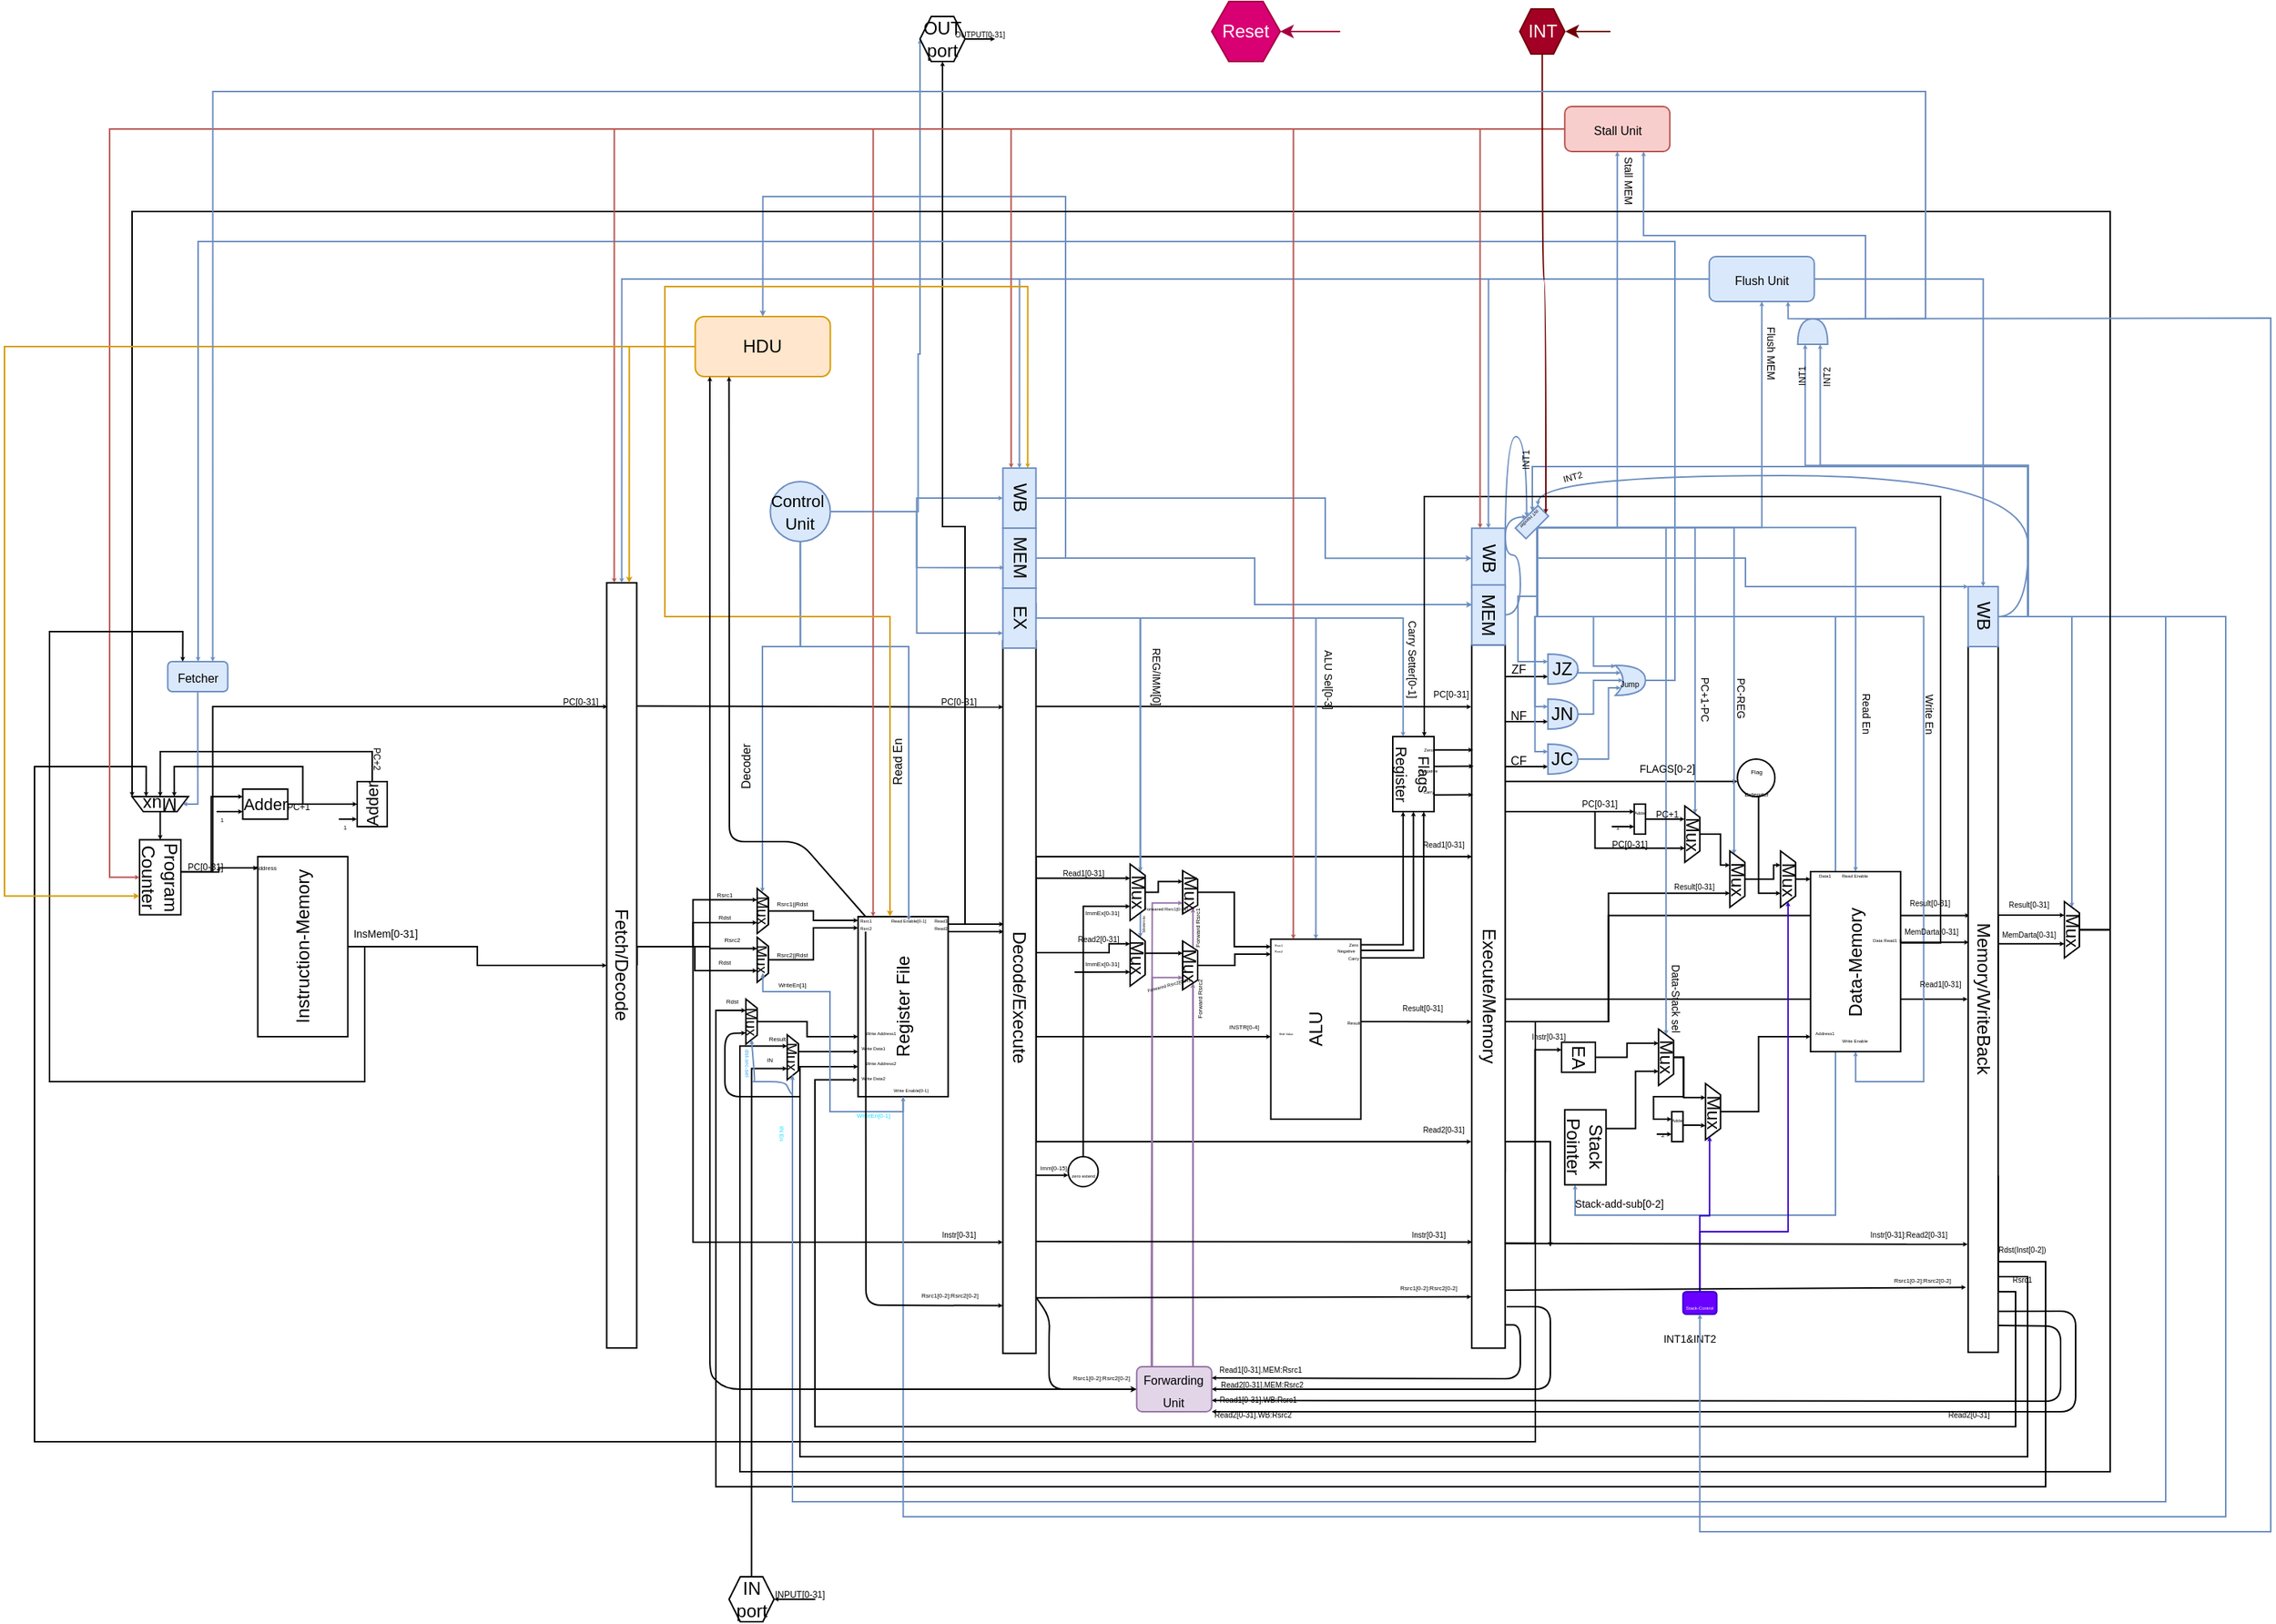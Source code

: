 <mxfile version="12.9.8" type="google"><diagram id="oQ7sqmpI2w5KsExA7DrO" name="Page-1"><mxGraphModel dx="461" dy="331" grid="1" gridSize="10" guides="1" tooltips="1" connect="1" arrows="1" fold="1" page="1" pageScale="1" pageWidth="1920" pageHeight="1200" math="0" shadow="0"><root><mxCell id="0"/><mxCell id="1" parent="0"/><mxCell id="Kr9vNW8PMXmz9duTETcZ-493" value="" style="endArrow=classic;html=1;endSize=0;entryX=0.088;entryY=1.015;entryDx=0;entryDy=0;entryPerimeter=0;exitX=0.092;exitY=-0.013;exitDx=0;exitDy=0;exitPerimeter=0;" parent="1" source="Kr9vNW8PMXmz9duTETcZ-47" target="Kr9vNW8PMXmz9duTETcZ-232" edge="1"><mxGeometry width="50" height="50" relative="1" as="geometry"><mxPoint x="958.75" y="500" as="sourcePoint"/><mxPoint x="1202.902" y="499.995" as="targetPoint"/></mxGeometry></mxCell><mxCell id="Kr9vNW8PMXmz9duTETcZ-260" style="edgeStyle=orthogonalEdgeStyle;rounded=0;orthogonalLoop=1;jettySize=auto;html=1;exitX=0.75;exitY=0;exitDx=0;exitDy=0;entryX=1;entryY=0.25;entryDx=0;entryDy=0;startSize=0;endSize=0;fillColor=#e1d5e7;strokeColor=#9673a6;" parent="1" source="Kr9vNW8PMXmz9duTETcZ-217" target="Kr9vNW8PMXmz9duTETcZ-220" edge="1"><mxGeometry relative="1" as="geometry"><Array as="points"><mxPoint x="1061.75" y="700"/><mxPoint x="1061.75" y="700"/></Array></mxGeometry></mxCell><mxCell id="Kr9vNW8PMXmz9duTETcZ-93" style="edgeStyle=orthogonalEdgeStyle;rounded=0;orthogonalLoop=1;jettySize=auto;html=1;exitX=0.5;exitY=0;exitDx=0;exitDy=0;entryX=0.844;entryY=1.004;entryDx=0;entryDy=0;entryPerimeter=0;startSize=0;endSize=0;" parent="1" source="Kr9vNW8PMXmz9duTETcZ-1" target="Kr9vNW8PMXmz9duTETcZ-47" edge="1"><mxGeometry relative="1" as="geometry"><Array as="points"><mxPoint x="728.75" y="660"/><mxPoint x="728.75" y="857"/></Array></mxGeometry></mxCell><mxCell id="Kr9vNW8PMXmz9duTETcZ-97" style="edgeStyle=orthogonalEdgeStyle;rounded=0;orthogonalLoop=1;jettySize=auto;html=1;exitX=0.5;exitY=0;exitDx=0;exitDy=0;startSize=0;endSize=0;entryX=0.25;entryY=1;entryDx=0;entryDy=0;" parent="1" source="Kr9vNW8PMXmz9duTETcZ-1" target="Kr9vNW8PMXmz9duTETcZ-589" edge="1"><mxGeometry relative="1" as="geometry"><mxPoint x="760" y="660" as="targetPoint"/><Array as="points"><mxPoint x="691" y="660"/><mxPoint x="740" y="660"/><mxPoint x="781" y="661"/></Array></mxGeometry></mxCell><mxCell id="Kr9vNW8PMXmz9duTETcZ-99" style="edgeStyle=orthogonalEdgeStyle;rounded=0;orthogonalLoop=1;jettySize=auto;html=1;exitX=0.5;exitY=0;exitDx=0;exitDy=0;entryX=0.25;entryY=1;entryDx=0;entryDy=0;startSize=0;endSize=0;" parent="1" source="Kr9vNW8PMXmz9duTETcZ-1" target="Kr9vNW8PMXmz9duTETcZ-53" edge="1"><mxGeometry relative="1" as="geometry"><Array as="points"><mxPoint x="728.75" y="660"/><mxPoint x="728.75" y="629"/></Array></mxGeometry></mxCell><mxCell id="Kr9vNW8PMXmz9duTETcZ-100" style="edgeStyle=orthogonalEdgeStyle;rounded=0;orthogonalLoop=1;jettySize=auto;html=1;exitX=0.5;exitY=0;exitDx=0;exitDy=0;entryX=0.75;entryY=1;entryDx=0;entryDy=0;startSize=0;endSize=0;" parent="1" source="Kr9vNW8PMXmz9duTETcZ-1" target="Kr9vNW8PMXmz9duTETcZ-53" edge="1"><mxGeometry relative="1" as="geometry"><Array as="points"><mxPoint x="728.75" y="660"/><mxPoint x="728.75" y="644"/><mxPoint x="771.75" y="644"/></Array></mxGeometry></mxCell><mxCell id="Kr9vNW8PMXmz9duTETcZ-592" style="edgeStyle=orthogonalEdgeStyle;rounded=0;orthogonalLoop=1;jettySize=auto;html=1;exitX=0.5;exitY=0;exitDx=0;exitDy=0;entryX=0.75;entryY=1;entryDx=0;entryDy=0;startSize=0;endSize=0;" parent="1" source="Kr9vNW8PMXmz9duTETcZ-1" target="Kr9vNW8PMXmz9duTETcZ-589" edge="1"><mxGeometry relative="1" as="geometry"><Array as="points"><mxPoint x="691" y="660"/><mxPoint x="730" y="660"/><mxPoint x="730" y="676"/><mxPoint x="772" y="676"/></Array></mxGeometry></mxCell><mxCell id="Kr9vNW8PMXmz9duTETcZ-1" value="Fetch/Decode" style="rounded=0;whiteSpace=wrap;html=1;rotation=90;" parent="1" vertex="1"><mxGeometry x="426.25" y="662.5" width="510" height="20" as="geometry"/></mxCell><mxCell id="Kr9vNW8PMXmz9duTETcZ-2" style="edgeStyle=orthogonalEdgeStyle;rounded=0;jumpSize=0;orthogonalLoop=1;jettySize=auto;html=1;exitX=0.5;exitY=0;exitDx=0;exitDy=0;entryX=0;entryY=0.25;entryDx=0;entryDy=0;startSize=0;endSize=0;" parent="1" source="Kr9vNW8PMXmz9duTETcZ-4" target="Kr9vNW8PMXmz9duTETcZ-8" edge="1"><mxGeometry relative="1" as="geometry"><Array as="points"><mxPoint x="387.75" y="610"/><mxPoint x="407.75" y="610"/><mxPoint x="407.75" y="560"/></Array></mxGeometry></mxCell><mxCell id="Kr9vNW8PMXmz9duTETcZ-22" style="edgeStyle=orthogonalEdgeStyle;rounded=0;orthogonalLoop=1;jettySize=auto;html=1;entryX=0;entryY=0.75;entryDx=0;entryDy=0;endSize=0;startSize=0;exitX=0.429;exitY=-0.008;exitDx=0;exitDy=0;exitPerimeter=0;" parent="1" source="Kr9vNW8PMXmz9duTETcZ-4" target="Kr9vNW8PMXmz9duTETcZ-11" edge="1"><mxGeometry relative="1" as="geometry"><mxPoint x="387.75" y="608" as="sourcePoint"/><Array as="points"><mxPoint x="412.75" y="610"/><mxPoint x="412.75" y="607"/></Array></mxGeometry></mxCell><mxCell id="Kr9vNW8PMXmz9duTETcZ-5" style="edgeStyle=orthogonalEdgeStyle;rounded=0;jumpSize=0;orthogonalLoop=1;jettySize=auto;html=1;exitX=1;exitY=0.5;exitDx=0;exitDy=0;entryX=0.5;entryY=0;entryDx=0;entryDy=0;startSize=0;endSize=0;" parent="1" source="Kr9vNW8PMXmz9duTETcZ-8" target="Kr9vNW8PMXmz9duTETcZ-14" edge="1"><mxGeometry relative="1" as="geometry"/></mxCell><mxCell id="Kr9vNW8PMXmz9duTETcZ-7" style="edgeStyle=orthogonalEdgeStyle;rounded=0;jumpSize=0;orthogonalLoop=1;jettySize=auto;html=1;exitX=0;exitY=0.75;exitDx=0;exitDy=0;startArrow=classic;startFill=1;startSize=0;endArrow=none;endFill=0;endSize=0;" parent="1" source="Kr9vNW8PMXmz9duTETcZ-8" edge="1"><mxGeometry relative="1" as="geometry"><mxPoint x="411.331" y="570" as="targetPoint"/><mxPoint x="411.25" y="590" as="sourcePoint"/></mxGeometry></mxCell><mxCell id="Kr9vNW8PMXmz9duTETcZ-12" style="edgeStyle=orthogonalEdgeStyle;rounded=0;jumpSize=0;orthogonalLoop=1;jettySize=auto;html=1;exitX=1;exitY=0.5;exitDx=0;exitDy=0;entryX=0.5;entryY=1;entryDx=0;entryDy=0;startArrow=none;startFill=0;startSize=0;endArrow=classic;endFill=1;endSize=0;" parent="1" source="Kr9vNW8PMXmz9duTETcZ-14" target="Kr9vNW8PMXmz9duTETcZ-16" edge="1"><mxGeometry relative="1" as="geometry"><Array as="points"><mxPoint x="514.75" y="530"/><mxPoint x="373.75" y="530"/></Array></mxGeometry></mxCell><mxCell id="Kr9vNW8PMXmz9duTETcZ-13" style="edgeStyle=orthogonalEdgeStyle;rounded=0;jumpSize=0;orthogonalLoop=1;jettySize=auto;html=1;startArrow=classic;startFill=1;startSize=0;endArrow=none;endFill=0;endSize=0;" parent="1" edge="1"><mxGeometry relative="1" as="geometry"><mxPoint x="492.75" y="575" as="targetPoint"/><mxPoint x="504.75" y="575" as="sourcePoint"/><Array as="points"><mxPoint x="504.75" y="575"/></Array></mxGeometry></mxCell><mxCell id="Kr9vNW8PMXmz9duTETcZ-14" value="&lt;font style=&quot;font-size: 11px&quot;&gt;Adder&lt;/font&gt;" style="rounded=0;whiteSpace=wrap;html=1;rotation=-90;" parent="1" vertex="1"><mxGeometry x="500" y="555" width="30" height="20" as="geometry"/></mxCell><mxCell id="Kr9vNW8PMXmz9duTETcZ-15" style="edgeStyle=orthogonalEdgeStyle;rounded=0;jumpSize=0;orthogonalLoop=1;jettySize=auto;html=1;exitX=0.5;exitY=0;exitDx=0;exitDy=0;entryX=0;entryY=0.5;entryDx=0;entryDy=0;startSize=0;endSize=0;" parent="1" source="Kr9vNW8PMXmz9duTETcZ-16" target="Kr9vNW8PMXmz9duTETcZ-4" edge="1"><mxGeometry relative="1" as="geometry"/></mxCell><mxCell id="Kr9vNW8PMXmz9duTETcZ-16" value="Mux&lt;br&gt;" style="shape=trapezoid;perimeter=trapezoidPerimeter;whiteSpace=wrap;html=1;rotation=-180;" parent="1" vertex="1"><mxGeometry x="355" y="560" width="37.5" height="10" as="geometry"/></mxCell><mxCell id="Kr9vNW8PMXmz9duTETcZ-17" value="&lt;font style=&quot;font-size: 4px&quot;&gt;1&lt;/font&gt;" style="text;html=1;strokeColor=none;fillColor=none;align=center;verticalAlign=middle;whiteSpace=wrap;rounded=0;" parent="1" vertex="1"><mxGeometry x="411.25" y="570" width="7.5" height="5" as="geometry"/></mxCell><mxCell id="Kr9vNW8PMXmz9duTETcZ-18" value="&lt;font style=&quot;font-size: 4px&quot;&gt;1&lt;/font&gt;" style="text;html=1;strokeColor=none;fillColor=none;align=center;verticalAlign=middle;whiteSpace=wrap;rounded=0;" parent="1" vertex="1"><mxGeometry x="492.5" y="575" width="7.5" height="5" as="geometry"/></mxCell><mxCell id="Kr9vNW8PMXmz9duTETcZ-19" style="edgeStyle=orthogonalEdgeStyle;rounded=0;orthogonalLoop=1;jettySize=auto;html=1;exitX=0.5;exitY=1;exitDx=0;exitDy=0;entryX=0;entryY=0.5;entryDx=0;entryDy=0;startArrow=none;startFill=0;startSize=0;endArrow=classic;endFill=1;endSize=0;fillColor=#dae8fc;strokeColor=#6c8ebf;" parent="1" source="Kr9vNW8PMXmz9duTETcZ-20" target="Kr9vNW8PMXmz9duTETcZ-16" edge="1"><mxGeometry relative="1" as="geometry"><Array as="points"><mxPoint x="398.75" y="565"/></Array></mxGeometry></mxCell><mxCell id="Kr9vNW8PMXmz9duTETcZ-20" value="&lt;font style=&quot;font-size: 8px&quot;&gt;Fetcher&lt;/font&gt;" style="rounded=1;whiteSpace=wrap;html=1;fillColor=#dae8fc;strokeColor=#6c8ebf;" parent="1" vertex="1"><mxGeometry x="378.75" y="470" width="40" height="20" as="geometry"/></mxCell><mxCell id="Kr9vNW8PMXmz9duTETcZ-21" style="edgeStyle=orthogonalEdgeStyle;rounded=0;orthogonalLoop=1;jettySize=auto;html=1;exitX=0.5;exitY=1;exitDx=0;exitDy=0;entryX=0.5;entryY=1;entryDx=0;entryDy=0;endSize=0;" parent="1" source="Kr9vNW8PMXmz9duTETcZ-10" target="Kr9vNW8PMXmz9duTETcZ-1" edge="1"><mxGeometry relative="1" as="geometry"/></mxCell><mxCell id="Kr9vNW8PMXmz9duTETcZ-24" value="" style="group" parent="1" vertex="1" connectable="0"><mxGeometry x="438.75" y="600" width="110" height="120" as="geometry"/></mxCell><mxCell id="Kr9vNW8PMXmz9duTETcZ-9" value="" style="group" parent="Kr9vNW8PMXmz9duTETcZ-24" vertex="1" connectable="0"><mxGeometry width="60" height="120" as="geometry"/></mxCell><object label="Instruction-Memory" placeholders="1" id="Kr9vNW8PMXmz9duTETcZ-10"><mxCell style="rounded=0;whiteSpace=wrap;html=1;rotation=-90;" parent="Kr9vNW8PMXmz9duTETcZ-9" vertex="1"><mxGeometry x="-30" y="30" width="120" height="60" as="geometry"/></mxCell></object><mxCell id="Kr9vNW8PMXmz9duTETcZ-11" value="&lt;font style=&quot;font-size: 4px&quot;&gt;Address&lt;/font&gt;" style="text;html=1;strokeColor=none;fillColor=none;align=center;verticalAlign=middle;whiteSpace=wrap;rounded=0;" parent="Kr9vNW8PMXmz9duTETcZ-9" vertex="1"><mxGeometry width="10" height="10" as="geometry"/></mxCell><mxCell id="Kr9vNW8PMXmz9duTETcZ-23" value="&lt;font style=&quot;font-size: 7px&quot;&gt;InsMem[0-31]&lt;/font&gt;" style="text;html=1;strokeColor=none;fillColor=none;align=center;verticalAlign=middle;whiteSpace=wrap;rounded=0;" parent="Kr9vNW8PMXmz9duTETcZ-24" vertex="1"><mxGeometry x="60" y="40" width="50" height="20" as="geometry"/></mxCell><mxCell id="Kr9vNW8PMXmz9duTETcZ-26" value="" style="group" parent="1" vertex="1" connectable="0"><mxGeometry x="360" y="588.75" width="58.75" height="50" as="geometry"/></mxCell><mxCell id="Kr9vNW8PMXmz9duTETcZ-30" value="" style="group" parent="Kr9vNW8PMXmz9duTETcZ-26" vertex="1" connectable="0"><mxGeometry x="-1.776e-15" width="58.75" height="50" as="geometry"/></mxCell><mxCell id="Kr9vNW8PMXmz9duTETcZ-4" value="Program Counter&lt;br&gt;" style="rounded=0;whiteSpace=wrap;html=1;rotation=90;" parent="Kr9vNW8PMXmz9duTETcZ-30" vertex="1"><mxGeometry x="-11.25" y="11.25" width="50" height="27.5" as="geometry"/></mxCell><mxCell id="Kr9vNW8PMXmz9duTETcZ-25" value="&lt;font style=&quot;font-size: 6px&quot;&gt;PC[0-31]&lt;/font&gt;" style="text;html=1;strokeColor=none;fillColor=none;align=center;verticalAlign=middle;whiteSpace=wrap;rounded=0;" parent="Kr9vNW8PMXmz9duTETcZ-30" vertex="1"><mxGeometry x="28.75" y="11.25" width="30" height="10" as="geometry"/></mxCell><mxCell id="Kr9vNW8PMXmz9duTETcZ-28" value="" style="group" parent="1" vertex="1" connectable="0"><mxGeometry x="428.75" y="555" width="52.5" height="20" as="geometry"/></mxCell><mxCell id="Kr9vNW8PMXmz9duTETcZ-8" value="&lt;font style=&quot;font-size: 11px&quot;&gt;Adder&lt;/font&gt;" style="rounded=0;whiteSpace=wrap;html=1;" parent="Kr9vNW8PMXmz9duTETcZ-28" vertex="1"><mxGeometry width="30" height="20" as="geometry"/></mxCell><mxCell id="Kr9vNW8PMXmz9duTETcZ-27" value="&lt;font style=&quot;font-size: 6px&quot;&gt;PC+1&lt;/font&gt;" style="text;html=1;strokeColor=none;fillColor=none;align=center;verticalAlign=middle;whiteSpace=wrap;rounded=0;" parent="Kr9vNW8PMXmz9duTETcZ-28" vertex="1"><mxGeometry x="22.5" y="5" width="30" height="10" as="geometry"/></mxCell><mxCell id="Kr9vNW8PMXmz9duTETcZ-29" value="&lt;font style=&quot;font-size: 6px&quot;&gt;PC+2&lt;/font&gt;" style="text;html=1;strokeColor=none;fillColor=none;align=center;verticalAlign=middle;whiteSpace=wrap;rounded=0;rotation=90;" parent="1" vertex="1"><mxGeometry x="510" y="530" width="20" height="10" as="geometry"/></mxCell><mxCell id="Kr9vNW8PMXmz9duTETcZ-32" style="edgeStyle=orthogonalEdgeStyle;rounded=0;orthogonalLoop=1;jettySize=auto;html=1;exitX=1;exitY=0.5;exitDx=0;exitDy=0;entryX=0.25;entryY=1;entryDx=0;entryDy=0;startSize=0;endSize=0;" parent="1" source="Kr9vNW8PMXmz9duTETcZ-8" target="Kr9vNW8PMXmz9duTETcZ-16" edge="1"><mxGeometry relative="1" as="geometry"><Array as="points"><mxPoint x="468.75" y="565"/><mxPoint x="468.75" y="540"/><mxPoint x="382.75" y="540"/></Array></mxGeometry></mxCell><mxCell id="Kr9vNW8PMXmz9duTETcZ-243" style="edgeStyle=orthogonalEdgeStyle;rounded=0;orthogonalLoop=1;jettySize=auto;html=1;exitX=0.75;exitY=0;exitDx=0;exitDy=0;entryX=0;entryY=0.616;entryDx=0;entryDy=0;entryPerimeter=0;startSize=0;endSize=0;" parent="1" source="Kr9vNW8PMXmz9duTETcZ-47" target="Kr9vNW8PMXmz9duTETcZ-196" edge="1"><mxGeometry relative="1" as="geometry"/></mxCell><mxCell id="Kr9vNW8PMXmz9duTETcZ-250" style="edgeStyle=orthogonalEdgeStyle;rounded=0;orthogonalLoop=1;jettySize=auto;html=1;exitX=0.5;exitY=0;exitDx=0;exitDy=0;entryX=0.25;entryY=1;entryDx=0;entryDy=0;startSize=0;endSize=0;" parent="1" source="Kr9vNW8PMXmz9duTETcZ-47" target="Kr9vNW8PMXmz9duTETcZ-182" edge="1"><mxGeometry relative="1" as="geometry"><Array as="points"><mxPoint x="957.75" y="614"/></Array></mxGeometry></mxCell><mxCell id="Kr9vNW8PMXmz9duTETcZ-255" style="edgeStyle=orthogonalEdgeStyle;rounded=0;orthogonalLoop=1;jettySize=auto;html=1;exitX=0.5;exitY=0;exitDx=0;exitDy=0;entryX=0.25;entryY=1;entryDx=0;entryDy=0;startSize=0;endSize=0;" parent="1" source="Kr9vNW8PMXmz9duTETcZ-47" target="EPiZPKaKTsyo745mIAq6-1" edge="1"><mxGeometry relative="1" as="geometry"><Array as="points"><mxPoint x="957" y="664"/><mxPoint x="1006" y="664"/><mxPoint x="1006" y="658"/></Array></mxGeometry></mxCell><mxCell id="Kr9vNW8PMXmz9duTETcZ-268" style="edgeStyle=orthogonalEdgeStyle;rounded=0;orthogonalLoop=1;jettySize=auto;html=1;exitX=0.5;exitY=0;exitDx=0;exitDy=0;entryX=0;entryY=1;entryDx=0;entryDy=0;startSize=0;endSize=0;" parent="1" source="Kr9vNW8PMXmz9duTETcZ-47" target="Kr9vNW8PMXmz9duTETcZ-210" edge="1"><mxGeometry relative="1" as="geometry"><Array as="points"><mxPoint x="957.75" y="720"/></Array></mxGeometry></mxCell><mxCell id="Kr9vNW8PMXmz9duTETcZ-291" style="edgeStyle=orthogonalEdgeStyle;rounded=0;orthogonalLoop=1;jettySize=auto;html=1;exitX=0.5;exitY=0;exitDx=0;exitDy=0;startSize=0;endSize=0;entryX=0.301;entryY=0.993;entryDx=0;entryDy=0;entryPerimeter=0;" parent="1" source="Kr9vNW8PMXmz9duTETcZ-47" target="Kr9vNW8PMXmz9duTETcZ-232" edge="1"><mxGeometry relative="1" as="geometry"><mxPoint x="1245.75" y="600" as="targetPoint"/><Array as="points"><mxPoint x="956.75" y="600"/></Array></mxGeometry></mxCell><mxCell id="Kr9vNW8PMXmz9duTETcZ-294" style="edgeStyle=orthogonalEdgeStyle;rounded=0;orthogonalLoop=1;jettySize=auto;html=1;exitX=0.5;exitY=0;exitDx=0;exitDy=0;startSize=0;endSize=0;entryX=0.706;entryY=1.016;entryDx=0;entryDy=0;entryPerimeter=0;" parent="1" source="Kr9vNW8PMXmz9duTETcZ-47" target="Kr9vNW8PMXmz9duTETcZ-232" edge="1"><mxGeometry relative="1" as="geometry"><mxPoint x="1238.75" y="789" as="targetPoint"/><Array as="points"><mxPoint x="957.75" y="790"/><mxPoint x="1247.75" y="790"/></Array></mxGeometry></mxCell><mxCell id="Kr9vNW8PMXmz9duTETcZ-47" value="Decode/Execute" style="rounded=0;whiteSpace=wrap;html=1;rotation=90;" parent="1" vertex="1"><mxGeometry x="708.75" y="682.6" width="475" height="22.04" as="geometry"/></mxCell><mxCell id="Kr9vNW8PMXmz9duTETcZ-285" style="edgeStyle=orthogonalEdgeStyle;rounded=0;orthogonalLoop=1;jettySize=auto;html=1;exitX=0.25;exitY=0;exitDx=0;exitDy=0;entryX=0;entryY=0.75;entryDx=0;entryDy=0;startSize=0;endSize=0;fillColor=#dae8fc;strokeColor=#6c8ebf;" parent="1" source="Kr9vNW8PMXmz9duTETcZ-48" target="Kr9vNW8PMXmz9duTETcZ-184" edge="1"><mxGeometry relative="1" as="geometry"><Array as="points"><mxPoint x="957.75" y="441"/><mxPoint x="1201.75" y="441"/></Array></mxGeometry></mxCell><mxCell id="Kr9vNW8PMXmz9duTETcZ-286" style="edgeStyle=orthogonalEdgeStyle;rounded=0;orthogonalLoop=1;jettySize=auto;html=1;exitX=0.5;exitY=0;exitDx=0;exitDy=0;startSize=0;endSize=0;fillColor=#dae8fc;strokeColor=#6c8ebf;" parent="1" source="Kr9vNW8PMXmz9duTETcZ-48" target="Kr9vNW8PMXmz9duTETcZ-209" edge="1"><mxGeometry relative="1" as="geometry"/></mxCell><mxCell id="Kr9vNW8PMXmz9duTETcZ-287" style="edgeStyle=orthogonalEdgeStyle;rounded=0;orthogonalLoop=1;jettySize=auto;html=1;exitX=0.5;exitY=0;exitDx=0;exitDy=0;entryX=0;entryY=0.25;entryDx=0;entryDy=0;startSize=0;endSize=0;fillColor=#dae8fc;strokeColor=#6c8ebf;" parent="1" source="Kr9vNW8PMXmz9duTETcZ-48" target="Kr9vNW8PMXmz9duTETcZ-182" edge="1"><mxGeometry relative="1" as="geometry"/></mxCell><mxCell id="EPiZPKaKTsyo745mIAq6-4" style="edgeStyle=orthogonalEdgeStyle;rounded=0;orthogonalLoop=1;jettySize=auto;html=1;exitX=0.5;exitY=0;exitDx=0;exitDy=0;entryX=0;entryY=0.25;entryDx=0;entryDy=0;endSize=0;fillColor=#dae8fc;strokeColor=#6c8ebf;" parent="1" source="Kr9vNW8PMXmz9duTETcZ-48" target="EPiZPKaKTsyo745mIAq6-1" edge="1"><mxGeometry relative="1" as="geometry"/></mxCell><mxCell id="Kr9vNW8PMXmz9duTETcZ-48" value="EX" style="rounded=0;whiteSpace=wrap;html=1;rotation=90;fillColor=#dae8fc;strokeColor=#6c8ebf;" parent="1" vertex="1"><mxGeometry x="926.25" y="430.004" width="40" height="22.041" as="geometry"/></mxCell><mxCell id="BeVv3IKcSBye8yzQBqG7-29" style="edgeStyle=orthogonalEdgeStyle;rounded=0;jumpSize=1;orthogonalLoop=1;jettySize=auto;html=1;exitX=0.5;exitY=0;exitDx=0;exitDy=0;startSize=0;endSize=1;fillColor=#dae8fc;strokeColor=#6c8ebf;" parent="1" source="Kr9vNW8PMXmz9duTETcZ-49" edge="1"><mxGeometry relative="1" as="geometry"><mxPoint x="1248" y="432" as="targetPoint"/><Array as="points"><mxPoint x="1103" y="401"/><mxPoint x="1103" y="432"/></Array></mxGeometry></mxCell><mxCell id="BeVv3IKcSBye8yzQBqG7-31" style="edgeStyle=orthogonalEdgeStyle;rounded=0;jumpSize=1;orthogonalLoop=1;jettySize=auto;html=1;exitX=0.5;exitY=0;exitDx=0;exitDy=0;entryX=0.5;entryY=0;entryDx=0;entryDy=0;startSize=0;endSize=1;fillColor=#dae8fc;strokeColor=#6c8ebf;" parent="1" source="Kr9vNW8PMXmz9duTETcZ-49" target="BeVv3IKcSBye8yzQBqG7-28" edge="1"><mxGeometry relative="1" as="geometry"><Array as="points"><mxPoint x="977" y="401"/><mxPoint x="977" y="160"/><mxPoint x="775" y="160"/></Array></mxGeometry></mxCell><mxCell id="Kr9vNW8PMXmz9duTETcZ-49" value="MEM" style="rounded=0;whiteSpace=wrap;html=1;rotation=90;fillColor=#dae8fc;strokeColor=#6c8ebf;" parent="1" vertex="1"><mxGeometry x="926.25" y="390.002" width="40" height="22.041" as="geometry"/></mxCell><mxCell id="BeVv3IKcSBye8yzQBqG7-30" style="edgeStyle=orthogonalEdgeStyle;rounded=0;jumpSize=1;orthogonalLoop=1;jettySize=auto;html=1;exitX=0.5;exitY=0;exitDx=0;exitDy=0;entryX=0.5;entryY=1;entryDx=0;entryDy=0;startSize=0;endSize=1;fillColor=#dae8fc;strokeColor=#6c8ebf;" parent="1" source="Kr9vNW8PMXmz9duTETcZ-50" target="Kr9vNW8PMXmz9duTETcZ-237" edge="1"><mxGeometry relative="1" as="geometry"><Array as="points"><mxPoint x="1150" y="361"/><mxPoint x="1150" y="401"/></Array></mxGeometry></mxCell><mxCell id="Kr9vNW8PMXmz9duTETcZ-50" value="WB" style="rounded=0;whiteSpace=wrap;html=1;rotation=90;fillColor=#dae8fc;strokeColor=#6c8ebf;" parent="1" vertex="1"><mxGeometry x="926.25" y="350.0" width="40" height="22.041" as="geometry"/></mxCell><mxCell id="Kr9vNW8PMXmz9duTETcZ-96" style="edgeStyle=orthogonalEdgeStyle;rounded=0;orthogonalLoop=1;jettySize=auto;html=1;exitX=0.5;exitY=0;exitDx=0;exitDy=0;entryX=0;entryY=0.25;entryDx=0;entryDy=0;startSize=0;endSize=0;" parent="1" source="Kr9vNW8PMXmz9duTETcZ-53" target="Kr9vNW8PMXmz9duTETcZ-81" edge="1"><mxGeometry relative="1" as="geometry"/></mxCell><mxCell id="Kr9vNW8PMXmz9duTETcZ-53" value="&lt;font style=&quot;line-height: 210% ; font-size: 10px&quot;&gt;Mux&lt;/font&gt;" style="shape=trapezoid;perimeter=trapezoidPerimeter;whiteSpace=wrap;html=1;rotation=90;" parent="1" vertex="1"><mxGeometry x="760.25" y="632.5" width="30" height="7.5" as="geometry"/></mxCell><mxCell id="Kr9vNW8PMXmz9duTETcZ-95" style="edgeStyle=orthogonalEdgeStyle;rounded=0;orthogonalLoop=1;jettySize=auto;html=1;exitX=0.5;exitY=0;exitDx=0;exitDy=0;entryX=0;entryY=0;entryDx=0;entryDy=0;startSize=0;endSize=0;" parent="1" source="Kr9vNW8PMXmz9duTETcZ-61" target="Kr9vNW8PMXmz9duTETcZ-73" edge="1"><mxGeometry relative="1" as="geometry"><Array as="points"><mxPoint x="804.75" y="710"/><mxPoint x="804.75" y="720"/></Array></mxGeometry></mxCell><mxCell id="Kr9vNW8PMXmz9duTETcZ-61" value="&lt;font style=&quot;line-height: 210% ; font-size: 10px&quot;&gt;Mux&lt;/font&gt;" style="shape=trapezoid;perimeter=trapezoidPerimeter;whiteSpace=wrap;html=1;rotation=90;" parent="1" vertex="1"><mxGeometry x="752.75" y="706.25" width="30" height="7.5" as="geometry"/></mxCell><mxCell id="Kr9vNW8PMXmz9duTETcZ-63" value="" style="group" parent="1" vertex="1" connectable="0"><mxGeometry x="828.75" y="630" width="70" height="130" as="geometry"/></mxCell><mxCell id="Kr9vNW8PMXmz9duTETcZ-64" value="" style="group" parent="Kr9vNW8PMXmz9duTETcZ-63" vertex="1" connectable="0"><mxGeometry width="70" height="130" as="geometry"/></mxCell><mxCell id="Kr9vNW8PMXmz9duTETcZ-65" value="" style="group" parent="Kr9vNW8PMXmz9duTETcZ-64" vertex="1" connectable="0"><mxGeometry width="70" height="130" as="geometry"/></mxCell><mxCell id="Kr9vNW8PMXmz9duTETcZ-66" value="" style="group" parent="Kr9vNW8PMXmz9duTETcZ-65" vertex="1" connectable="0"><mxGeometry width="70" height="130" as="geometry"/></mxCell><mxCell id="Kr9vNW8PMXmz9duTETcZ-67" value="" style="group" parent="Kr9vNW8PMXmz9duTETcZ-66" vertex="1" connectable="0"><mxGeometry width="70" height="130" as="geometry"/></mxCell><mxCell id="Kr9vNW8PMXmz9duTETcZ-68" value="" style="group" parent="Kr9vNW8PMXmz9duTETcZ-67" vertex="1" connectable="0"><mxGeometry width="70" height="130" as="geometry"/></mxCell><mxCell id="Kr9vNW8PMXmz9duTETcZ-69" value="" style="group" parent="Kr9vNW8PMXmz9duTETcZ-68" vertex="1" connectable="0"><mxGeometry y="7.5" width="70" height="122.5" as="geometry"/></mxCell><mxCell id="Kr9vNW8PMXmz9duTETcZ-70" value="" style="group" parent="Kr9vNW8PMXmz9duTETcZ-69" vertex="1" connectable="0"><mxGeometry x="10.0" y="2.5" width="60" height="120" as="geometry"/></mxCell><mxCell id="Kr9vNW8PMXmz9duTETcZ-71" value="Register File&lt;br&gt;" style="rounded=0;whiteSpace=wrap;html=1;rotation=-90;" parent="Kr9vNW8PMXmz9duTETcZ-70" vertex="1"><mxGeometry x="-30.0" y="30" width="120" height="60" as="geometry"/></mxCell><mxCell id="Kr9vNW8PMXmz9duTETcZ-72" value="&lt;font style=&quot;font-size: 3px&quot;&gt;Write Address1&lt;/font&gt;" style="text;html=1;strokeColor=none;fillColor=none;align=center;verticalAlign=middle;whiteSpace=wrap;rounded=0;" parent="Kr9vNW8PMXmz9duTETcZ-70" vertex="1"><mxGeometry y="70" width="30" height="10" as="geometry"/></mxCell><mxCell id="Kr9vNW8PMXmz9duTETcZ-73" value="&lt;font style=&quot;font-size: 3px&quot;&gt;Write Data1&lt;/font&gt;" style="text;html=1;strokeColor=none;fillColor=none;align=center;verticalAlign=middle;whiteSpace=wrap;rounded=0;" parent="Kr9vNW8PMXmz9duTETcZ-70" vertex="1"><mxGeometry x="3.553e-15" y="80" width="20" height="10" as="geometry"/></mxCell><mxCell id="Kr9vNW8PMXmz9duTETcZ-74" value="&lt;font&gt;&lt;font style=&quot;font-size: 3px&quot;&gt;Write Address2&lt;/font&gt;&lt;br&gt;&lt;/font&gt;" style="text;html=1;strokeColor=none;fillColor=none;align=center;verticalAlign=middle;whiteSpace=wrap;rounded=0;" parent="Kr9vNW8PMXmz9duTETcZ-70" vertex="1"><mxGeometry y="90" width="30" height="10" as="geometry"/></mxCell><mxCell id="Kr9vNW8PMXmz9duTETcZ-75" value="&lt;font style=&quot;font-size: 3px&quot;&gt;Write Data2&lt;/font&gt;" style="text;html=1;strokeColor=none;fillColor=none;align=center;verticalAlign=middle;whiteSpace=wrap;rounded=0;" parent="Kr9vNW8PMXmz9duTETcZ-70" vertex="1"><mxGeometry x="3.553e-15" y="100" width="20" height="10" as="geometry"/></mxCell><mxCell id="Kr9vNW8PMXmz9duTETcZ-76" value="&lt;span style=&quot;font-size: 3px&quot;&gt;Write Enable[0-1]&lt;/span&gt;" style="text;html=1;strokeColor=none;fillColor=none;align=center;verticalAlign=middle;whiteSpace=wrap;rounded=0;" parent="Kr9vNW8PMXmz9duTETcZ-70" vertex="1"><mxGeometry x="20" y="110" width="30" height="5" as="geometry"/></mxCell><mxCell id="Kr9vNW8PMXmz9duTETcZ-77" value="&lt;font style=&quot;font-size: 3px&quot;&gt;Read1&lt;/font&gt;" style="text;html=1;strokeColor=none;fillColor=none;align=center;verticalAlign=middle;whiteSpace=wrap;rounded=0;" parent="Kr9vNW8PMXmz9duTETcZ-69" vertex="1"><mxGeometry x="60" y="-2.5" width="10" height="10" as="geometry"/></mxCell><mxCell id="Kr9vNW8PMXmz9duTETcZ-78" value="&lt;font style=&quot;font-size: 3px&quot;&gt;Read2&lt;/font&gt;" style="text;html=1;strokeColor=none;fillColor=none;align=center;verticalAlign=middle;whiteSpace=wrap;rounded=0;" parent="Kr9vNW8PMXmz9duTETcZ-69" vertex="1"><mxGeometry x="60" y="2.5" width="10" height="10" as="geometry"/></mxCell><mxCell id="Kr9vNW8PMXmz9duTETcZ-79" value="&lt;span style=&quot;font-size: 3px&quot;&gt;Read Enable[0-1]&lt;/span&gt;" style="text;html=1;strokeColor=none;fillColor=none;align=center;verticalAlign=middle;whiteSpace=wrap;rounded=0;" parent="Kr9vNW8PMXmz9duTETcZ-69" vertex="1"><mxGeometry x="27.5" width="32.5" height="5" as="geometry"/></mxCell><mxCell id="Kr9vNW8PMXmz9duTETcZ-80" value="&lt;font style=&quot;font-size: 3px&quot;&gt;Rsrc1&lt;/font&gt;" style="text;html=1;strokeColor=none;fillColor=none;align=center;verticalAlign=middle;whiteSpace=wrap;rounded=0;" parent="Kr9vNW8PMXmz9duTETcZ-68" vertex="1"><mxGeometry x="10" y="10" width="10" as="geometry"/></mxCell><mxCell id="Kr9vNW8PMXmz9duTETcZ-81" value="&lt;font style=&quot;font-size: 3px&quot;&gt;Rsrc2&lt;/font&gt;" style="text;html=1;strokeColor=none;fillColor=none;align=center;verticalAlign=middle;whiteSpace=wrap;rounded=0;" parent="Kr9vNW8PMXmz9duTETcZ-68" vertex="1"><mxGeometry x="10" y="10" width="10" height="10" as="geometry"/></mxCell><mxCell id="Kr9vNW8PMXmz9duTETcZ-94" style="edgeStyle=orthogonalEdgeStyle;rounded=0;orthogonalLoop=1;jettySize=auto;html=1;exitX=0.5;exitY=0;exitDx=0;exitDy=0;startSize=0;endSize=0;entryX=0;entryY=0;entryDx=0;entryDy=0;" parent="1" source="Kr9vNW8PMXmz9duTETcZ-85" target="Kr9vNW8PMXmz9duTETcZ-74" edge="1"><mxGeometry relative="1" as="geometry"><mxPoint x="838.75" y="740" as="targetPoint"/><Array as="points"><mxPoint x="798.75" y="730"/></Array></mxGeometry></mxCell><mxCell id="Kr9vNW8PMXmz9duTETcZ-85" value="&lt;font style=&quot;line-height: 210% ; font-size: 10px&quot;&gt;Mux&lt;/font&gt;" style="shape=trapezoid;perimeter=trapezoidPerimeter;whiteSpace=wrap;html=1;rotation=90;" parent="1" vertex="1"><mxGeometry x="780.25" y="730" width="30" height="7.5" as="geometry"/></mxCell><mxCell id="Kr9vNW8PMXmz9duTETcZ-98" value="&lt;font style=&quot;font-size: 4px&quot;&gt;Rsrc1||Rdst&lt;/font&gt;" style="text;html=1;strokeColor=none;fillColor=none;align=center;verticalAlign=middle;whiteSpace=wrap;rounded=0;" parent="1" vertex="1"><mxGeometry x="775.25" y="618.75" width="40" height="20" as="geometry"/></mxCell><mxCell id="Kr9vNW8PMXmz9duTETcZ-101" style="edgeStyle=orthogonalEdgeStyle;rounded=0;orthogonalLoop=1;jettySize=auto;html=1;exitX=1;exitY=0.5;exitDx=0;exitDy=0;startArrow=classic;startFill=1;startSize=0;endArrow=none;endFill=0;endSize=0;" parent="1" source="Kr9vNW8PMXmz9duTETcZ-102" edge="1"><mxGeometry relative="1" as="geometry"><mxPoint x="810.25" y="1095" as="targetPoint"/></mxGeometry></mxCell><mxCell id="Kr9vNW8PMXmz9duTETcZ-103" style="edgeStyle=orthogonalEdgeStyle;rounded=0;orthogonalLoop=1;jettySize=auto;html=1;exitX=0.5;exitY=0;exitDx=0;exitDy=0;startSize=0;endSize=0;entryX=0.75;entryY=1;entryDx=0;entryDy=0;" parent="1" source="Kr9vNW8PMXmz9duTETcZ-102" target="Kr9vNW8PMXmz9duTETcZ-85" edge="1"><mxGeometry relative="1" as="geometry"><mxPoint x="775.75" y="737.143" as="targetPoint"/></mxGeometry></mxCell><mxCell id="Kr9vNW8PMXmz9duTETcZ-102" value="IN port" style="shape=hexagon;perimeter=hexagonPerimeter2;whiteSpace=wrap;html=1;" parent="1" vertex="1"><mxGeometry x="752.75" y="1080" width="30" height="30" as="geometry"/></mxCell><mxCell id="Kr9vNW8PMXmz9duTETcZ-105" value="&lt;font style=&quot;font-size: 6px&quot;&gt;INPUT[0-31]&lt;/font&gt;" style="text;html=1;strokeColor=none;fillColor=none;align=center;verticalAlign=middle;whiteSpace=wrap;rounded=0;" parent="1" vertex="1"><mxGeometry x="780.25" y="1080" width="40" height="20" as="geometry"/></mxCell><mxCell id="Kr9vNW8PMXmz9duTETcZ-107" style="edgeStyle=orthogonalEdgeStyle;rounded=0;orthogonalLoop=1;jettySize=auto;html=1;exitX=1;exitY=0.5;exitDx=0;exitDy=0;entryX=0.5;entryY=1;entryDx=0;entryDy=0;startSize=0;endSize=0;fillColor=#dae8fc;strokeColor=#6c8ebf;" parent="1" source="Kr9vNW8PMXmz9duTETcZ-106" target="Kr9vNW8PMXmz9duTETcZ-50" edge="1"><mxGeometry relative="1" as="geometry"/></mxCell><mxCell id="Kr9vNW8PMXmz9duTETcZ-108" style="edgeStyle=orthogonalEdgeStyle;rounded=0;orthogonalLoop=1;jettySize=auto;html=1;exitX=1;exitY=0.5;exitDx=0;exitDy=0;entryX=0.658;entryY=0.961;entryDx=0;entryDy=0;entryPerimeter=0;startSize=0;endSize=0;fillColor=#dae8fc;strokeColor=#6c8ebf;" parent="1" source="Kr9vNW8PMXmz9duTETcZ-106" target="Kr9vNW8PMXmz9duTETcZ-49" edge="1"><mxGeometry relative="1" as="geometry"/></mxCell><mxCell id="Kr9vNW8PMXmz9duTETcZ-110" style="edgeStyle=orthogonalEdgeStyle;rounded=0;orthogonalLoop=1;jettySize=auto;html=1;exitX=1;exitY=0.5;exitDx=0;exitDy=0;entryX=0.75;entryY=1;entryDx=0;entryDy=0;startSize=0;endSize=0;fillColor=#dae8fc;strokeColor=#6c8ebf;" parent="1" source="Kr9vNW8PMXmz9duTETcZ-106" target="Kr9vNW8PMXmz9duTETcZ-48" edge="1"><mxGeometry relative="1" as="geometry"/></mxCell><mxCell id="Kr9vNW8PMXmz9duTETcZ-120" style="edgeStyle=orthogonalEdgeStyle;rounded=0;orthogonalLoop=1;jettySize=auto;html=1;exitX=1;exitY=0.5;exitDx=0;exitDy=0;entryX=0;entryY=0.5;entryDx=0;entryDy=0;startSize=0;endSize=0;fillColor=#dae8fc;strokeColor=#6c8ebf;" parent="1" source="Kr9vNW8PMXmz9duTETcZ-106" target="Kr9vNW8PMXmz9duTETcZ-111" edge="1"><mxGeometry relative="1" as="geometry"><Array as="points"><mxPoint x="878.75" y="370"/><mxPoint x="878.75" y="265"/></Array></mxGeometry></mxCell><mxCell id="Kr9vNW8PMXmz9duTETcZ-584" style="edgeStyle=orthogonalEdgeStyle;rounded=0;orthogonalLoop=1;jettySize=auto;html=1;exitX=0.5;exitY=1;exitDx=0;exitDy=0;entryX=0.5;entryY=1;entryDx=0;entryDy=0;startSize=0;endSize=0;fillColor=#dae8fc;strokeColor=#6c8ebf;" parent="1" source="Kr9vNW8PMXmz9duTETcZ-106" target="Kr9vNW8PMXmz9duTETcZ-79" edge="1"><mxGeometry relative="1" as="geometry"><Array as="points"><mxPoint x="800" y="460"/><mxPoint x="873" y="460"/></Array></mxGeometry></mxCell><mxCell id="Kr9vNW8PMXmz9duTETcZ-585" style="edgeStyle=orthogonalEdgeStyle;rounded=0;orthogonalLoop=1;jettySize=auto;html=1;exitX=0.5;exitY=1;exitDx=0;exitDy=0;entryX=0;entryY=0.25;entryDx=0;entryDy=0;startSize=0;endSize=0;fillColor=#dae8fc;strokeColor=#6c8ebf;" parent="1" source="Kr9vNW8PMXmz9duTETcZ-106" target="Kr9vNW8PMXmz9duTETcZ-98" edge="1"><mxGeometry relative="1" as="geometry"><Array as="points"><mxPoint x="800" y="460"/><mxPoint x="775" y="460"/><mxPoint x="775" y="624"/></Array></mxGeometry></mxCell><mxCell id="Kr9vNW8PMXmz9duTETcZ-106" value="&lt;font style=&quot;font-size: 11px&quot;&gt;Control&amp;nbsp;&lt;br&gt;Unit&lt;/font&gt;" style="ellipse;whiteSpace=wrap;html=1;aspect=fixed;fillColor=#dae8fc;strokeColor=#6c8ebf;" parent="1" vertex="1"><mxGeometry x="780.25" y="350" width="40" height="40" as="geometry"/></mxCell><mxCell id="Kr9vNW8PMXmz9duTETcZ-113" style="edgeStyle=orthogonalEdgeStyle;rounded=0;orthogonalLoop=1;jettySize=auto;html=1;exitX=1;exitY=0.5;exitDx=0;exitDy=0;startSize=0;endSize=0;" parent="1" source="Kr9vNW8PMXmz9duTETcZ-111" edge="1"><mxGeometry relative="1" as="geometry"><mxPoint x="930" y="55.056" as="targetPoint"/></mxGeometry></mxCell><mxCell id="Kr9vNW8PMXmz9duTETcZ-111" value="OUT port" style="shape=hexagon;perimeter=hexagonPerimeter2;whiteSpace=wrap;html=1;" parent="1" vertex="1"><mxGeometry x="880" y="40" width="30" height="30" as="geometry"/></mxCell><mxCell id="Kr9vNW8PMXmz9duTETcZ-114" value="&lt;font style=&quot;font-size: 5px&quot;&gt;OUTPUT[0-31]&lt;/font&gt;" style="text;html=1;strokeColor=none;fillColor=none;align=center;verticalAlign=middle;whiteSpace=wrap;rounded=0;" parent="1" vertex="1"><mxGeometry x="900" y="40" width="40" height="20" as="geometry"/></mxCell><mxCell id="Kr9vNW8PMXmz9duTETcZ-115" style="edgeStyle=orthogonalEdgeStyle;rounded=0;orthogonalLoop=1;jettySize=auto;html=1;exitX=1;exitY=0.5;exitDx=0;exitDy=0;startSize=0;endSize=0;entryX=0.5;entryY=1;entryDx=0;entryDy=0;" parent="1" source="Kr9vNW8PMXmz9duTETcZ-78" target="Kr9vNW8PMXmz9duTETcZ-111" edge="1"><mxGeometry relative="1" as="geometry"><mxPoint x="918.75" y="280" as="targetPoint"/><Array as="points"><mxPoint x="910" y="645"/><mxPoint x="910" y="380"/><mxPoint x="895" y="380"/></Array></mxGeometry></mxCell><mxCell id="Kr9vNW8PMXmz9duTETcZ-118" style="edgeStyle=orthogonalEdgeStyle;rounded=0;orthogonalLoop=1;jettySize=auto;html=1;exitX=1;exitY=1;exitDx=0;exitDy=0;startSize=0;endSize=0;" parent="1" source="Kr9vNW8PMXmz9duTETcZ-78" edge="1"><mxGeometry relative="1" as="geometry"><mxPoint x="935.75" y="650" as="targetPoint"/></mxGeometry></mxCell><mxCell id="Kr9vNW8PMXmz9duTETcZ-119" style="edgeStyle=orthogonalEdgeStyle;rounded=0;orthogonalLoop=1;jettySize=auto;html=1;exitX=1;exitY=0.5;exitDx=0;exitDy=0;startSize=0;endSize=0;" parent="1" source="Kr9vNW8PMXmz9duTETcZ-78" edge="1"><mxGeometry relative="1" as="geometry"><mxPoint x="935.75" y="645" as="targetPoint"/></mxGeometry></mxCell><mxCell id="Kr9vNW8PMXmz9duTETcZ-179" value="&lt;font style=&quot;font-size: 2px&quot;&gt;Rsrc2&lt;br&gt;&lt;/font&gt;" style="text;html=1;strokeColor=none;fillColor=none;align=center;verticalAlign=middle;whiteSpace=wrap;rounded=0;" parent="1" vertex="1"><mxGeometry x="1113.75" y="655" width="10" height="10" as="geometry"/></mxCell><mxCell id="Kr9vNW8PMXmz9duTETcZ-180" value="&lt;font style=&quot;font-size: 2px&quot;&gt;Rsrc1&lt;/font&gt;" style="text;html=1;strokeColor=none;fillColor=none;align=center;verticalAlign=middle;whiteSpace=wrap;rounded=0;" parent="1" vertex="1"><mxGeometry x="1113.75" y="652.5" width="10" height="7.5" as="geometry"/></mxCell><mxCell id="Kr9vNW8PMXmz9duTETcZ-252" style="edgeStyle=orthogonalEdgeStyle;rounded=0;orthogonalLoop=1;jettySize=auto;html=1;exitX=0.5;exitY=0;exitDx=0;exitDy=0;entryX=0.25;entryY=1;entryDx=0;entryDy=0;startSize=0;endSize=0;" parent="1" source="Kr9vNW8PMXmz9duTETcZ-182" target="Kr9vNW8PMXmz9duTETcZ-220" edge="1"><mxGeometry relative="1" as="geometry"><Array as="points"><mxPoint x="1038.75" y="624"/><mxPoint x="1038.75" y="617"/></Array></mxGeometry></mxCell><mxCell id="Kr9vNW8PMXmz9duTETcZ-182" value="Mux&lt;br&gt;" style="shape=trapezoid;perimeter=trapezoidPerimeter;whiteSpace=wrap;html=1;rotation=90;" parent="1" vertex="1"><mxGeometry x="1006.25" y="618.75" width="37.5" height="10" as="geometry"/></mxCell><mxCell id="Kr9vNW8PMXmz9duTETcZ-183" value="" style="group" parent="1" vertex="1" connectable="0"><mxGeometry x="1195" y="520" width="28.75" height="50" as="geometry"/></mxCell><mxCell id="Kr9vNW8PMXmz9duTETcZ-184" value="&lt;font style=&quot;font-size: 10px&quot;&gt;Flags Register&lt;/font&gt;" style="rounded=0;whiteSpace=wrap;html=1;rotation=90;" parent="Kr9vNW8PMXmz9duTETcZ-183" vertex="1"><mxGeometry x="-11.25" y="11.25" width="50" height="27.5" as="geometry"/></mxCell><mxCell id="Kr9vNW8PMXmz9duTETcZ-185" value="&lt;font style=&quot;font-size: 3px&quot;&gt;Zero&lt;/font&gt;" style="text;html=1;strokeColor=none;fillColor=none;align=center;verticalAlign=middle;whiteSpace=wrap;rounded=0;" parent="Kr9vNW8PMXmz9duTETcZ-183" vertex="1"><mxGeometry x="18.75" y="1.25" width="10" height="10" as="geometry"/></mxCell><mxCell id="Kr9vNW8PMXmz9duTETcZ-186" value="&lt;font style=&quot;font-size: 3px&quot;&gt;Negative&lt;/font&gt;" style="text;html=1;strokeColor=none;fillColor=none;align=center;verticalAlign=middle;whiteSpace=wrap;rounded=0;" parent="Kr9vNW8PMXmz9duTETcZ-183" vertex="1"><mxGeometry x="18.75" y="15" width="10" height="10" as="geometry"/></mxCell><mxCell id="Kr9vNW8PMXmz9duTETcZ-187" value="&lt;font style=&quot;font-size: 3px&quot;&gt;Carry&lt;/font&gt;" style="text;html=1;strokeColor=none;fillColor=none;align=center;verticalAlign=middle;whiteSpace=wrap;rounded=0;" parent="Kr9vNW8PMXmz9duTETcZ-183" vertex="1"><mxGeometry x="18.75" y="28.75" width="10" height="10" as="geometry"/></mxCell><mxCell id="Kr9vNW8PMXmz9duTETcZ-246" style="edgeStyle=orthogonalEdgeStyle;rounded=0;orthogonalLoop=1;jettySize=auto;html=1;exitX=0.5;exitY=0;exitDx=0;exitDy=0;entryX=0.75;entryY=1;entryDx=0;entryDy=0;startSize=0;endSize=0;" parent="1" source="Kr9vNW8PMXmz9duTETcZ-196" target="Kr9vNW8PMXmz9duTETcZ-182" edge="1"><mxGeometry relative="1" as="geometry"/></mxCell><mxCell id="Kr9vNW8PMXmz9duTETcZ-196" value="&lt;font style=&quot;font-size: 3px&quot;&gt;zero extend&lt;/font&gt;" style="ellipse;whiteSpace=wrap;html=1;" parent="1" vertex="1"><mxGeometry x="978.75" y="800" width="20" height="20" as="geometry"/></mxCell><mxCell id="Kr9vNW8PMXmz9duTETcZ-198" value="" style="group" parent="1" vertex="1" connectable="0"><mxGeometry x="1113.75" y="651.25" width="60" height="123.75" as="geometry"/></mxCell><mxCell id="Kr9vNW8PMXmz9duTETcZ-199" value="" style="group" parent="Kr9vNW8PMXmz9duTETcZ-198" vertex="1" connectable="0"><mxGeometry width="60" height="123.75" as="geometry"/></mxCell><mxCell id="Kr9vNW8PMXmz9duTETcZ-200" value="" style="group" parent="Kr9vNW8PMXmz9duTETcZ-199" vertex="1" connectable="0"><mxGeometry width="60" height="123.75" as="geometry"/></mxCell><mxCell id="Kr9vNW8PMXmz9duTETcZ-201" value="" style="group" parent="Kr9vNW8PMXmz9duTETcZ-200" vertex="1" connectable="0"><mxGeometry y="1.25" width="60" height="122.5" as="geometry"/></mxCell><mxCell id="Kr9vNW8PMXmz9duTETcZ-202" value="&lt;font style=&quot;font-size: 2px&quot;&gt;Zero&lt;/font&gt;" style="text;html=1;strokeColor=none;fillColor=none;align=center;verticalAlign=middle;whiteSpace=wrap;rounded=0;" parent="Kr9vNW8PMXmz9duTETcZ-201" vertex="1"><mxGeometry x="50" width="10" height="7.5" as="geometry"/></mxCell><mxCell id="Kr9vNW8PMXmz9duTETcZ-203" value="&lt;font style=&quot;font-size: 2px&quot;&gt;Negative&lt;/font&gt;" style="text;html=1;strokeColor=none;fillColor=none;align=center;verticalAlign=middle;whiteSpace=wrap;rounded=0;" parent="Kr9vNW8PMXmz9duTETcZ-201" vertex="1"><mxGeometry x="50" y="3.75" width="10" height="7.5" as="geometry"/></mxCell><mxCell id="Kr9vNW8PMXmz9duTETcZ-204" value="&lt;span style=&quot;font-size: 2px&quot;&gt;Carry&lt;/span&gt;" style="text;html=1;strokeColor=none;fillColor=none;align=center;verticalAlign=middle;whiteSpace=wrap;rounded=0;" parent="Kr9vNW8PMXmz9duTETcZ-201" vertex="1"><mxGeometry x="50" y="7.5" width="10" height="7.5" as="geometry"/></mxCell><mxCell id="Kr9vNW8PMXmz9duTETcZ-205" value="" style="group" parent="Kr9vNW8PMXmz9duTETcZ-201" vertex="1" connectable="0"><mxGeometry x="-3.553e-15" y="2.5" width="60.0" height="120" as="geometry"/></mxCell><mxCell id="Kr9vNW8PMXmz9duTETcZ-206" value="&lt;font style=&quot;font-size: 2px&quot;&gt;Result&lt;/font&gt;" style="text;html=1;strokeColor=none;fillColor=none;align=center;verticalAlign=middle;whiteSpace=wrap;rounded=0;" parent="Kr9vNW8PMXmz9duTETcZ-205" vertex="1"><mxGeometry x="50" y="50" width="10" height="10" as="geometry"/></mxCell><mxCell id="Kr9vNW8PMXmz9duTETcZ-207" value="" style="group" parent="Kr9vNW8PMXmz9duTETcZ-205" vertex="1" connectable="0"><mxGeometry width="60.0" height="120" as="geometry"/></mxCell><mxCell id="Kr9vNW8PMXmz9duTETcZ-208" value="" style="group" parent="Kr9vNW8PMXmz9duTETcZ-207" vertex="1" connectable="0"><mxGeometry width="60.0" height="120" as="geometry"/></mxCell><mxCell id="Kr9vNW8PMXmz9duTETcZ-209" value="ALU&lt;br&gt;" style="rounded=0;whiteSpace=wrap;html=1;rotation=-90;" parent="Kr9vNW8PMXmz9duTETcZ-208" vertex="1"><mxGeometry x="-30.0" y="30" width="120" height="60" as="geometry"/></mxCell><mxCell id="Kr9vNW8PMXmz9duTETcZ-210" value="&lt;font style=&quot;font-size: 2px&quot;&gt;Shift Value&lt;/font&gt;" style="text;html=1;strokeColor=none;fillColor=none;align=center;verticalAlign=middle;whiteSpace=wrap;rounded=0;" parent="Kr9vNW8PMXmz9duTETcZ-208" vertex="1"><mxGeometry y="55" width="20" height="10" as="geometry"/></mxCell><mxCell id="Kr9vNW8PMXmz9duTETcZ-211" value="&lt;font style=&quot;font-size: 3px&quot;&gt;Negative&lt;/font&gt;" style="text;html=1;strokeColor=none;fillColor=none;align=center;verticalAlign=middle;whiteSpace=wrap;rounded=0;" parent="Kr9vNW8PMXmz9duTETcZ-208" vertex="1"><mxGeometry x="40" width="20" height="10" as="geometry"/></mxCell><mxCell id="Kr9vNW8PMXmz9duTETcZ-212" value="&lt;font style=&quot;font-size: 3px&quot;&gt;Result&lt;/font&gt;" style="text;html=1;strokeColor=none;fillColor=none;align=center;verticalAlign=middle;whiteSpace=wrap;rounded=0;" parent="Kr9vNW8PMXmz9duTETcZ-208" vertex="1"><mxGeometry x="50" y="50" width="10" height="5" as="geometry"/></mxCell><mxCell id="Kr9vNW8PMXmz9duTETcZ-213" value="&lt;font style=&quot;font-size: 3px&quot;&gt;Carry&lt;/font&gt;" style="text;html=1;strokeColor=none;fillColor=none;align=center;verticalAlign=middle;whiteSpace=wrap;rounded=0;" parent="Kr9vNW8PMXmz9duTETcZ-208" vertex="1"><mxGeometry x="50" y="10" width="10" as="geometry"/></mxCell><mxCell id="Kr9vNW8PMXmz9duTETcZ-214" value="&lt;font style=&quot;font-size: 3px&quot;&gt;Zero&lt;/font&gt;" style="text;html=1;strokeColor=none;fillColor=none;align=center;verticalAlign=middle;whiteSpace=wrap;rounded=0;" parent="Kr9vNW8PMXmz9duTETcZ-201" vertex="1"><mxGeometry x="50" y="-1.25" width="10" height="10" as="geometry"/></mxCell><mxCell id="Kr9vNW8PMXmz9duTETcZ-215" value="&lt;font style=&quot;font-size: 2px&quot;&gt;Rsrc1&lt;/font&gt;" style="text;html=1;strokeColor=none;fillColor=none;align=center;verticalAlign=middle;whiteSpace=wrap;rounded=0;" parent="Kr9vNW8PMXmz9duTETcZ-200" vertex="1"><mxGeometry width="10" height="10" as="geometry"/></mxCell><mxCell id="Kr9vNW8PMXmz9duTETcZ-216" value="&lt;font style=&quot;font-size: 2px&quot;&gt;Rsrc2&lt;/font&gt;" style="text;html=1;strokeColor=none;fillColor=none;align=center;verticalAlign=middle;whiteSpace=wrap;rounded=0;" parent="Kr9vNW8PMXmz9duTETcZ-200" vertex="1"><mxGeometry y="3.75" width="10" height="10" as="geometry"/></mxCell><mxCell id="Kr9vNW8PMXmz9duTETcZ-257" style="edgeStyle=orthogonalEdgeStyle;rounded=0;orthogonalLoop=1;jettySize=auto;html=1;exitX=0.25;exitY=0;exitDx=0;exitDy=0;entryX=0.75;entryY=1;entryDx=0;entryDy=0;startSize=0;endSize=0;fillColor=#e1d5e7;strokeColor=#9673a6;" parent="1" source="Kr9vNW8PMXmz9duTETcZ-217" target="Kr9vNW8PMXmz9duTETcZ-222" edge="1"><mxGeometry relative="1" as="geometry"><Array as="points"><mxPoint x="1034.75" y="940"/><mxPoint x="1034.75" y="681"/></Array></mxGeometry></mxCell><mxCell id="Kr9vNW8PMXmz9duTETcZ-258" style="edgeStyle=orthogonalEdgeStyle;rounded=0;orthogonalLoop=1;jettySize=auto;html=1;exitX=0.196;exitY=0.004;exitDx=0;exitDy=0;entryX=0.75;entryY=1;entryDx=0;entryDy=0;startSize=0;endSize=0;fillColor=#e1d5e7;strokeColor=#9673a6;exitPerimeter=0;" parent="1" source="Kr9vNW8PMXmz9duTETcZ-217" target="Kr9vNW8PMXmz9duTETcZ-220" edge="1"><mxGeometry relative="1" as="geometry"><Array as="points"><mxPoint x="1033.75" y="880"/><mxPoint x="1034.75" y="880"/><mxPoint x="1034.75" y="631"/></Array></mxGeometry></mxCell><mxCell id="Kr9vNW8PMXmz9duTETcZ-259" style="edgeStyle=orthogonalEdgeStyle;rounded=0;orthogonalLoop=1;jettySize=auto;html=1;exitX=0.75;exitY=0;exitDx=0;exitDy=0;entryX=1;entryY=0.25;entryDx=0;entryDy=0;startSize=0;endSize=0;fillColor=#e1d5e7;strokeColor=#9673a6;" parent="1" source="Kr9vNW8PMXmz9duTETcZ-217" target="Kr9vNW8PMXmz9duTETcZ-222" edge="1"><mxGeometry relative="1" as="geometry"/></mxCell><mxCell id="Kr9vNW8PMXmz9duTETcZ-217" value="&lt;font style=&quot;font-size: 8px&quot;&gt;Forwarding&lt;br&gt;Unit&lt;/font&gt;" style="rounded=1;whiteSpace=wrap;html=1;arcSize=12;fillColor=#e1d5e7;strokeColor=#9673a6;" parent="1" vertex="1"><mxGeometry x="1024.38" y="940" width="50" height="30" as="geometry"/></mxCell><mxCell id="Kr9vNW8PMXmz9duTETcZ-254" style="edgeStyle=orthogonalEdgeStyle;rounded=0;orthogonalLoop=1;jettySize=auto;html=1;exitX=0.5;exitY=0;exitDx=0;exitDy=0;entryX=0;entryY=0.5;entryDx=0;entryDy=0;startSize=0;endSize=0;" parent="1" source="Kr9vNW8PMXmz9duTETcZ-220" target="Kr9vNW8PMXmz9duTETcZ-216" edge="1"><mxGeometry relative="1" as="geometry"/></mxCell><mxCell id="Kr9vNW8PMXmz9duTETcZ-220" value="Mux&lt;br&gt;" style="shape=trapezoid;perimeter=trapezoidPerimeter;whiteSpace=wrap;html=1;rotation=90;" parent="1" vertex="1"><mxGeometry x="1045.63" y="618.75" width="28.75" height="10" as="geometry"/></mxCell><mxCell id="Kr9vNW8PMXmz9duTETcZ-253" style="edgeStyle=orthogonalEdgeStyle;rounded=0;orthogonalLoop=1;jettySize=auto;html=1;exitX=0.5;exitY=0;exitDx=0;exitDy=0;entryX=0;entryY=1;entryDx=0;entryDy=0;startSize=0;endSize=0;" parent="1" source="Kr9vNW8PMXmz9duTETcZ-222" target="Kr9vNW8PMXmz9duTETcZ-216" edge="1"><mxGeometry relative="1" as="geometry"><Array as="points"><mxPoint x="1089.75" y="672"/><mxPoint x="1089.75" y="665"/></Array></mxGeometry></mxCell><mxCell id="Kr9vNW8PMXmz9duTETcZ-222" value="Mux&lt;br&gt;" style="shape=trapezoid;perimeter=trapezoidPerimeter;whiteSpace=wrap;html=1;rotation=90;" parent="1" vertex="1"><mxGeometry x="1043.75" y="667.5" width="32.5" height="10" as="geometry"/></mxCell><mxCell id="Kr9vNW8PMXmz9duTETcZ-502" style="edgeStyle=orthogonalEdgeStyle;rounded=0;orthogonalLoop=1;jettySize=auto;html=1;exitX=0.25;exitY=0;exitDx=0;exitDy=0;entryX=0;entryY=0.75;entryDx=0;entryDy=0;entryPerimeter=0;startSize=0;endSize=0;" parent="1" source="Kr9vNW8PMXmz9duTETcZ-232" target="Kr9vNW8PMXmz9duTETcZ-409" edge="1"><mxGeometry relative="1" as="geometry"><Array as="points"><mxPoint x="1269.75" y="540"/></Array></mxGeometry></mxCell><mxCell id="Kr9vNW8PMXmz9duTETcZ-503" style="edgeStyle=orthogonalEdgeStyle;rounded=0;orthogonalLoop=1;jettySize=auto;html=1;exitX=0.25;exitY=0;exitDx=0;exitDy=0;entryX=0;entryY=0.75;entryDx=0;entryDy=0;entryPerimeter=0;startSize=0;endSize=0;" parent="1" source="Kr9vNW8PMXmz9duTETcZ-232" target="Kr9vNW8PMXmz9duTETcZ-415" edge="1"><mxGeometry relative="1" as="geometry"><Array as="points"><mxPoint x="1269.75" y="510"/></Array></mxGeometry></mxCell><mxCell id="Kr9vNW8PMXmz9duTETcZ-504" style="edgeStyle=orthogonalEdgeStyle;rounded=0;orthogonalLoop=1;jettySize=auto;html=1;exitX=0.25;exitY=0;exitDx=0;exitDy=0;entryX=0;entryY=0.75;entryDx=0;entryDy=0;entryPerimeter=0;startSize=0;endSize=0;" parent="1" source="Kr9vNW8PMXmz9duTETcZ-232" target="Kr9vNW8PMXmz9duTETcZ-413" edge="1"><mxGeometry relative="1" as="geometry"><Array as="points"><mxPoint x="1269.75" y="480"/></Array></mxGeometry></mxCell><mxCell id="Kr9vNW8PMXmz9duTETcZ-511" style="edgeStyle=orthogonalEdgeStyle;rounded=0;orthogonalLoop=1;jettySize=auto;html=1;exitX=0.25;exitY=0;exitDx=0;exitDy=0;startSize=0;endSize=0;entryX=0;entryY=0.25;entryDx=0;entryDy=0;" parent="1" source="Kr9vNW8PMXmz9duTETcZ-232" target="Kr9vNW8PMXmz9duTETcZ-453" edge="1"><mxGeometry relative="1" as="geometry"><mxPoint x="1298.75" y="576.01" as="targetPoint"/><Array as="points"><mxPoint x="1269.75" y="570"/></Array></mxGeometry></mxCell><mxCell id="Kr9vNW8PMXmz9duTETcZ-513" style="edgeStyle=orthogonalEdgeStyle;rounded=0;orthogonalLoop=1;jettySize=auto;html=1;exitX=0.25;exitY=0;exitDx=0;exitDy=0;entryX=0.75;entryY=1;entryDx=0;entryDy=0;startSize=0;endSize=0;" parent="1" source="Kr9vNW8PMXmz9duTETcZ-232" target="Kr9vNW8PMXmz9duTETcZ-451" edge="1"><mxGeometry relative="1" as="geometry"><Array as="points"><mxPoint x="1269.75" y="570"/><mxPoint x="1329.75" y="570"/><mxPoint x="1329.75" y="594"/></Array></mxGeometry></mxCell><mxCell id="Kr9vNW8PMXmz9duTETcZ-515" style="edgeStyle=orthogonalEdgeStyle;rounded=0;orthogonalLoop=1;jettySize=auto;html=1;exitX=0.5;exitY=0;exitDx=0;exitDy=0;entryX=0.75;entryY=1;entryDx=0;entryDy=0;startSize=0;endSize=0;" parent="1" source="Kr9vNW8PMXmz9duTETcZ-232" target="Kr9vNW8PMXmz9duTETcZ-433" edge="1"><mxGeometry relative="1" as="geometry"><Array as="points"><mxPoint x="1269.75" y="710"/><mxPoint x="1338.75" y="710"/><mxPoint x="1338.75" y="624"/></Array></mxGeometry></mxCell><mxCell id="Kr9vNW8PMXmz9duTETcZ-522" style="edgeStyle=orthogonalEdgeStyle;rounded=0;orthogonalLoop=1;jettySize=auto;html=1;exitX=0.25;exitY=0;exitDx=0;exitDy=0;startSize=0;endSize=0;entryX=0.003;entryY=0.596;entryDx=0;entryDy=0;entryPerimeter=0;" parent="1" source="Kr9vNW8PMXmz9duTETcZ-232" target="Kr9vNW8PMXmz9duTETcZ-524" edge="1"><mxGeometry relative="1" as="geometry"><mxPoint x="1408.75" y="550" as="targetPoint"/><Array as="points"><mxPoint x="1269.75" y="550"/></Array></mxGeometry></mxCell><mxCell id="Kr9vNW8PMXmz9duTETcZ-533" style="edgeStyle=orthogonalEdgeStyle;rounded=0;orthogonalLoop=1;jettySize=auto;html=1;exitX=0.5;exitY=0;exitDx=0;exitDy=0;entryX=0.381;entryY=0.948;entryDx=0;entryDy=0;entryPerimeter=0;startSize=0;endSize=0;" parent="1" source="Kr9vNW8PMXmz9duTETcZ-232" target="Kr9vNW8PMXmz9duTETcZ-400" edge="1"><mxGeometry relative="1" as="geometry"><Array as="points"><mxPoint x="1269.75" y="710"/><mxPoint x="1338.75" y="710"/><mxPoint x="1338.75" y="639"/></Array></mxGeometry></mxCell><mxCell id="Kr9vNW8PMXmz9duTETcZ-541" style="edgeStyle=orthogonalEdgeStyle;rounded=0;orthogonalLoop=1;jettySize=auto;html=1;exitX=0.851;exitY=-0.004;exitDx=0;exitDy=0;startSize=0;endSize=0;entryX=0.25;entryY=1;entryDx=0;entryDy=0;exitPerimeter=0;" parent="1" source="Kr9vNW8PMXmz9duTETcZ-232" target="Kr9vNW8PMXmz9duTETcZ-422" edge="1"><mxGeometry relative="1" as="geometry"><mxPoint x="1298.75" y="750" as="targetPoint"/><Array as="points"><mxPoint x="1289.75" y="858"/><mxPoint x="1289.75" y="729"/></Array></mxGeometry></mxCell><mxCell id="Kr9vNW8PMXmz9duTETcZ-582" style="edgeStyle=orthogonalEdgeStyle;rounded=0;orthogonalLoop=1;jettySize=auto;html=1;exitX=0.5;exitY=0;exitDx=0;exitDy=0;startSize=0;endSize=0;entryX=0.75;entryY=1;entryDx=0;entryDy=0;" parent="1" source="Kr9vNW8PMXmz9duTETcZ-232" target="Kr9vNW8PMXmz9duTETcZ-16" edge="1"><mxGeometry relative="1" as="geometry"><mxPoint x="1020" y="1070" as="targetPoint"/><Array as="points"><mxPoint x="1270" y="710"/><mxPoint x="1290" y="710"/><mxPoint x="1290" y="990"/><mxPoint x="290" y="990"/><mxPoint x="290" y="540"/><mxPoint x="364" y="540"/></Array></mxGeometry></mxCell><mxCell id="Kr9vNW8PMXmz9duTETcZ-617" style="edgeStyle=orthogonalEdgeStyle;rounded=0;orthogonalLoop=1;jettySize=auto;html=1;exitX=0.75;exitY=0;exitDx=0;exitDy=0;startSize=0;endSize=0;" parent="1" source="Kr9vNW8PMXmz9duTETcZ-232" edge="1"><mxGeometry relative="1" as="geometry"><mxPoint x="1300" y="860" as="targetPoint"/><Array as="points"><mxPoint x="1270" y="790"/><mxPoint x="1300" y="790"/></Array></mxGeometry></mxCell><mxCell id="BeVv3IKcSBye8yzQBqG7-1" style="edgeStyle=orthogonalEdgeStyle;rounded=0;orthogonalLoop=1;jettySize=auto;html=1;exitX=0.25;exitY=0;exitDx=0;exitDy=0;startSize=0;endSize=0;" parent="1" source="Kr9vNW8PMXmz9duTETcZ-232" edge="1"><mxGeometry relative="1" as="geometry"><mxPoint x="1578" y="695" as="targetPoint"/><Array as="points"><mxPoint x="1270" y="695"/><mxPoint x="1578" y="695"/></Array></mxGeometry></mxCell><mxCell id="Kr9vNW8PMXmz9duTETcZ-232" value="Execute/Memory" style="rounded=0;whiteSpace=wrap;html=1;rotation=90;" parent="1" vertex="1"><mxGeometry x="1024.38" y="682.16" width="468.75" height="22.23" as="geometry"/></mxCell><mxCell id="Kr9vNW8PMXmz9duTETcZ-498" style="edgeStyle=orthogonalEdgeStyle;rounded=0;orthogonalLoop=1;jettySize=auto;html=1;exitX=0.5;exitY=0;exitDx=0;exitDy=0;entryX=0.008;entryY=0.044;entryDx=0;entryDy=0;entryPerimeter=0;startSize=0;endSize=0;fillColor=#dae8fc;strokeColor=#6c8ebf;" parent="1" source="Kr9vNW8PMXmz9duTETcZ-236" target="Kr9vNW8PMXmz9duTETcZ-417" edge="1"><mxGeometry relative="1" as="geometry"><mxPoint x="1298.37" y="440" as="targetPoint"/><Array as="points"><mxPoint x="1328.75" y="440"/><mxPoint x="1328.75" y="473"/><mxPoint x="1343.75" y="473"/></Array></mxGeometry></mxCell><mxCell id="Kr9vNW8PMXmz9duTETcZ-505" style="edgeStyle=orthogonalEdgeStyle;rounded=0;orthogonalLoop=1;jettySize=auto;html=1;exitX=0.5;exitY=0;exitDx=0;exitDy=0;entryX=0;entryY=0.25;entryDx=0;entryDy=0;entryPerimeter=0;startSize=0;endSize=0;fillColor=#dae8fc;strokeColor=#6c8ebf;" parent="1" source="Kr9vNW8PMXmz9duTETcZ-236" target="Kr9vNW8PMXmz9duTETcZ-413" edge="1"><mxGeometry relative="1" as="geometry"/></mxCell><mxCell id="Kr9vNW8PMXmz9duTETcZ-506" style="edgeStyle=orthogonalEdgeStyle;rounded=0;orthogonalLoop=1;jettySize=auto;html=1;exitX=0.5;exitY=0;exitDx=0;exitDy=0;entryX=0;entryY=0.25;entryDx=0;entryDy=0;entryPerimeter=0;startSize=0;endSize=0;fillColor=#dae8fc;strokeColor=#6c8ebf;" parent="1" source="Kr9vNW8PMXmz9duTETcZ-236" target="Kr9vNW8PMXmz9duTETcZ-415" edge="1"><mxGeometry relative="1" as="geometry"><Array as="points"><mxPoint x="1289.75" y="440"/><mxPoint x="1289.75" y="500"/></Array></mxGeometry></mxCell><mxCell id="Kr9vNW8PMXmz9duTETcZ-507" style="edgeStyle=orthogonalEdgeStyle;rounded=0;orthogonalLoop=1;jettySize=auto;html=1;exitX=0.5;exitY=0;exitDx=0;exitDy=0;entryX=0;entryY=0.25;entryDx=0;entryDy=0;entryPerimeter=0;startSize=0;endSize=0;fillColor=#dae8fc;strokeColor=#6c8ebf;" parent="1" source="Kr9vNW8PMXmz9duTETcZ-236" target="Kr9vNW8PMXmz9duTETcZ-409" edge="1"><mxGeometry relative="1" as="geometry"><Array as="points"><mxPoint x="1289.75" y="440"/><mxPoint x="1289.75" y="530"/></Array></mxGeometry></mxCell><mxCell id="Kr9vNW8PMXmz9duTETcZ-527" style="edgeStyle=orthogonalEdgeStyle;rounded=0;orthogonalLoop=1;jettySize=auto;html=1;exitX=0.5;exitY=0;exitDx=0;exitDy=0;startSize=0;endSize=0;entryX=0;entryY=0.25;entryDx=0;entryDy=0;fillColor=#dae8fc;strokeColor=#6c8ebf;" parent="1" source="Kr9vNW8PMXmz9duTETcZ-236" target="Kr9vNW8PMXmz9duTETcZ-451" edge="1"><mxGeometry relative="1" as="geometry"><mxPoint x="1398.75" y="520" as="targetPoint"/></mxGeometry></mxCell><mxCell id="Kr9vNW8PMXmz9duTETcZ-528" style="edgeStyle=orthogonalEdgeStyle;rounded=0;orthogonalLoop=1;jettySize=auto;html=1;exitX=0.5;exitY=0;exitDx=0;exitDy=0;entryX=0;entryY=0.75;entryDx=0;entryDy=0;startSize=0;endSize=0;fillColor=#dae8fc;strokeColor=#6c8ebf;" parent="1" source="Kr9vNW8PMXmz9duTETcZ-236" target="Kr9vNW8PMXmz9duTETcZ-433" edge="1"><mxGeometry relative="1" as="geometry"/></mxCell><mxCell id="Kr9vNW8PMXmz9duTETcZ-531" style="edgeStyle=orthogonalEdgeStyle;rounded=0;orthogonalLoop=1;jettySize=auto;html=1;exitX=0.5;exitY=0;exitDx=0;exitDy=0;startSize=0;endSize=0;fillColor=#dae8fc;strokeColor=#6c8ebf;" parent="1" source="Kr9vNW8PMXmz9duTETcZ-236" target="Kr9vNW8PMXmz9duTETcZ-471" edge="1"><mxGeometry relative="1" as="geometry"/></mxCell><mxCell id="Kr9vNW8PMXmz9duTETcZ-532" style="edgeStyle=orthogonalEdgeStyle;rounded=0;orthogonalLoop=1;jettySize=auto;html=1;exitX=0.5;exitY=0;exitDx=0;exitDy=0;entryX=0.5;entryY=1;entryDx=0;entryDy=0;startSize=0;endSize=0;fillColor=#dae8fc;strokeColor=#6c8ebf;" parent="1" source="Kr9vNW8PMXmz9duTETcZ-236" target="Kr9vNW8PMXmz9duTETcZ-475" edge="1"><mxGeometry relative="1" as="geometry"><Array as="points"><mxPoint x="1548.75" y="440"/><mxPoint x="1548.75" y="750"/><mxPoint x="1503.75" y="750"/></Array></mxGeometry></mxCell><mxCell id="Kr9vNW8PMXmz9duTETcZ-538" style="edgeStyle=orthogonalEdgeStyle;rounded=0;orthogonalLoop=1;jettySize=auto;html=1;exitX=0.5;exitY=0;exitDx=0;exitDy=0;entryX=0;entryY=0.5;entryDx=0;entryDy=0;startSize=0;endSize=0;fillColor=#dae8fc;strokeColor=#6c8ebf;" parent="1" source="Kr9vNW8PMXmz9duTETcZ-236" target="Kr9vNW8PMXmz9duTETcZ-425" edge="1"><mxGeometry relative="1" as="geometry"/></mxCell><mxCell id="Kr9vNW8PMXmz9duTETcZ-561" style="edgeStyle=orthogonalEdgeStyle;rounded=0;orthogonalLoop=1;jettySize=auto;html=1;exitX=0.5;exitY=0;exitDx=0;exitDy=0;entryX=0.5;entryY=1;entryDx=0;entryDy=0;startSize=0;endSize=0;fillColor=#dae8fc;strokeColor=#6c8ebf;" parent="1" source="Kr9vNW8PMXmz9duTETcZ-236" target="Kr9vNW8PMXmz9duTETcZ-559" edge="1"><mxGeometry relative="1" as="geometry"/></mxCell><mxCell id="Kr9vNW8PMXmz9duTETcZ-569" style="edgeStyle=orthogonalEdgeStyle;rounded=0;orthogonalLoop=1;jettySize=auto;html=1;exitX=0.5;exitY=0;exitDx=0;exitDy=0;entryX=0.5;entryY=1;entryDx=0;entryDy=0;startSize=0;endSize=0;fillColor=#dae8fc;strokeColor=#6c8ebf;" parent="1" source="Kr9vNW8PMXmz9duTETcZ-236" target="Kr9vNW8PMXmz9duTETcZ-567" edge="1"><mxGeometry relative="1" as="geometry"/></mxCell><mxCell id="Kr9vNW8PMXmz9duTETcZ-612" style="edgeStyle=orthogonalEdgeStyle;rounded=0;orthogonalLoop=1;jettySize=auto;html=1;exitX=0.5;exitY=0;exitDx=0;exitDy=0;entryX=1;entryY=0.75;entryDx=0;entryDy=0;startSize=0;endSize=0;fillColor=#dae8fc;strokeColor=#6c8ebf;" parent="1" source="Kr9vNW8PMXmz9duTETcZ-236" target="Kr9vNW8PMXmz9duTETcZ-419" edge="1"><mxGeometry relative="1" as="geometry"><Array as="points"><mxPoint x="1490" y="440"/><mxPoint x="1490" y="839"/><mxPoint x="1316" y="839"/></Array></mxGeometry></mxCell><mxCell id="Kr9vNW8PMXmz9duTETcZ-236" value="&lt;font style=&quot;font-size: 3px&quot;&gt;INT Handler&lt;/font&gt;" style="rounded=0;whiteSpace=wrap;html=1;rotation=-225;fillColor=#dae8fc;strokeColor=#6c8ebf;" parent="1" vertex="1"><mxGeometry x="1277.12" y="372.04" width="21.25" height="9.99" as="geometry"/></mxCell><mxCell id="Kr9vNW8PMXmz9duTETcZ-497" style="edgeStyle=orthogonalEdgeStyle;rounded=0;orthogonalLoop=1;jettySize=auto;html=1;exitX=0.5;exitY=0;exitDx=0;exitDy=0;entryX=0;entryY=1;entryDx=0;entryDy=0;startSize=0;endSize=0;fillColor=#dae8fc;strokeColor=#6c8ebf;" parent="1" source="Kr9vNW8PMXmz9duTETcZ-236" target="Kr9vNW8PMXmz9duTETcZ-401" edge="1"><mxGeometry relative="1" as="geometry"><Array as="points"><mxPoint x="1291" y="401"/><mxPoint x="1430" y="401"/><mxPoint x="1430" y="420"/></Array></mxGeometry></mxCell><mxCell id="moGvnthss3IyqcUFkZKG-18" style="edgeStyle=orthogonalEdgeStyle;rounded=0;orthogonalLoop=1;jettySize=auto;html=1;exitX=0.5;exitY=0;exitDx=0;exitDy=0;entryX=0.5;entryY=1;entryDx=0;entryDy=0;endSize=0;curved=1;fillColor=#dae8fc;strokeColor=#6c8ebf;" edge="1" parent="1" source="Kr9vNW8PMXmz9duTETcZ-237" target="Kr9vNW8PMXmz9duTETcZ-236"><mxGeometry relative="1" as="geometry"><Array as="points"><mxPoint x="1270" y="320"/><mxPoint x="1284" y="320"/></Array></mxGeometry></mxCell><mxCell id="Kr9vNW8PMXmz9duTETcZ-237" value="WB" style="rounded=0;whiteSpace=wrap;html=1;rotation=90;fillColor=#dae8fc;strokeColor=#6c8ebf;" parent="1" vertex="1"><mxGeometry x="1238.75" y="390.001" width="40" height="22.222" as="geometry"/></mxCell><mxCell id="Kr9vNW8PMXmz9duTETcZ-244" value="&lt;font style=&quot;font-size: 4px&quot;&gt;Imm[0-15]&lt;/font&gt;" style="text;html=1;strokeColor=none;fillColor=none;align=center;verticalAlign=middle;whiteSpace=wrap;rounded=0;" parent="1" vertex="1"><mxGeometry x="958.75" y="800" width="20" height="10" as="geometry"/></mxCell><mxCell id="Kr9vNW8PMXmz9duTETcZ-247" value="&lt;font style=&quot;font-size: 4px&quot;&gt;ImmEx[0-31]&lt;/font&gt;" style="text;html=1;strokeColor=none;fillColor=none;align=center;verticalAlign=middle;whiteSpace=wrap;rounded=0;rotation=0;" parent="1" vertex="1"><mxGeometry x="983.75" y="632.5" width="35" height="5" as="geometry"/></mxCell><mxCell id="Kr9vNW8PMXmz9duTETcZ-251" value="&lt;font style=&quot;font-size: 5px&quot;&gt;Read1[0-31]&lt;/font&gt;" style="text;html=1;strokeColor=none;fillColor=none;align=center;verticalAlign=middle;whiteSpace=wrap;rounded=0;" parent="1" vertex="1"><mxGeometry x="968.75" y="598.75" width="40" height="20" as="geometry"/></mxCell><mxCell id="Kr9vNW8PMXmz9duTETcZ-256" value="&lt;font style=&quot;font-size: 5px&quot;&gt;Read2[0-31]&lt;/font&gt;" style="text;html=1;strokeColor=none;fillColor=none;align=center;verticalAlign=middle;whiteSpace=wrap;rounded=0;" parent="1" vertex="1"><mxGeometry x="978.75" y="642.5" width="40" height="20" as="geometry"/></mxCell><mxCell id="Kr9vNW8PMXmz9duTETcZ-261" value="&lt;font style=&quot;font-size: 3px&quot;&gt;Forwared Rsrc1[0-31]&lt;/font&gt;" style="text;html=1;strokeColor=none;fillColor=none;align=center;verticalAlign=middle;whiteSpace=wrap;rounded=0;rotation=0;" parent="1" vertex="1"><mxGeometry x="1024.38" y="623.75" width="40.01" height="16.25" as="geometry"/></mxCell><mxCell id="Kr9vNW8PMXmz9duTETcZ-263" value="&lt;font style=&quot;font-size: 3px&quot;&gt;Forwared Rsrc2[0-31]&lt;/font&gt;" style="text;html=1;strokeColor=none;fillColor=none;align=center;verticalAlign=middle;whiteSpace=wrap;rounded=0;rotation=-15;" parent="1" vertex="1"><mxGeometry x="1026.57" y="681.89" width="35.63" height="2.5" as="geometry"/></mxCell><mxCell id="Kr9vNW8PMXmz9duTETcZ-264" value="&lt;font style=&quot;font-size: 4px&quot;&gt;Forward Rsrc1&lt;/font&gt;" style="text;html=1;strokeColor=none;fillColor=none;align=center;verticalAlign=middle;whiteSpace=wrap;rounded=0;rotation=-90;" parent="1" vertex="1"><mxGeometry x="1041.88" y="641.25" width="40" height="12.5" as="geometry"/></mxCell><mxCell id="Kr9vNW8PMXmz9duTETcZ-265" value="&lt;font style=&quot;font-size: 4px&quot;&gt;Forward Rsrc2&lt;/font&gt;" style="text;html=1;strokeColor=none;fillColor=none;align=center;verticalAlign=middle;whiteSpace=wrap;rounded=0;rotation=-90;" parent="1" vertex="1"><mxGeometry x="1043.75" y="688.75" width="40" height="12.5" as="geometry"/></mxCell><mxCell id="Kr9vNW8PMXmz9duTETcZ-269" value="&lt;font style=&quot;font-size: 4px&quot;&gt;INSTR[0-4]&lt;/font&gt;" style="text;html=1;strokeColor=none;fillColor=none;align=center;verticalAlign=middle;whiteSpace=wrap;rounded=0;" parent="1" vertex="1"><mxGeometry x="1076.25" y="701.25" width="40" height="20" as="geometry"/></mxCell><mxCell id="Kr9vNW8PMXmz9duTETcZ-270" value="&lt;span style=&quot;font-size: 5px&quot;&gt;Instr[0-31]&lt;/span&gt;" style="text;html=1;strokeColor=none;fillColor=none;align=center;verticalAlign=middle;whiteSpace=wrap;rounded=0;" parent="1" vertex="1"><mxGeometry x="886.25" y="840" width="40" height="20" as="geometry"/></mxCell><mxCell id="Kr9vNW8PMXmz9duTETcZ-273" style="edgeStyle=orthogonalEdgeStyle;rounded=0;orthogonalLoop=1;jettySize=auto;html=1;exitX=0;exitY=1;exitDx=0;exitDy=0;startSize=0;endSize=0;" parent="1" source="Kr9vNW8PMXmz9duTETcZ-25" edge="1"><mxGeometry relative="1" as="geometry"><mxPoint x="671.75" y="500" as="targetPoint"/><Array as="points"><mxPoint x="408.75" y="610"/><mxPoint x="408.75" y="500"/><mxPoint x="671.75" y="500"/></Array></mxGeometry></mxCell><mxCell id="Kr9vNW8PMXmz9duTETcZ-274" value="&lt;font style=&quot;font-size: 6px&quot;&gt;PC[0-31]&lt;/font&gt;" style="text;html=1;strokeColor=none;fillColor=none;align=center;verticalAlign=middle;whiteSpace=wrap;rounded=0;" parent="1" vertex="1"><mxGeometry x="638.75" y="490" width="30" height="10" as="geometry"/></mxCell><mxCell id="Kr9vNW8PMXmz9duTETcZ-275" value="" style="endArrow=classic;html=1;endSize=0;exitX=0.843;exitY=-0.007;exitDx=0;exitDy=0;exitPerimeter=0;entryX=0.849;entryY=0.988;entryDx=0;entryDy=0;entryPerimeter=0;" parent="1" source="Kr9vNW8PMXmz9duTETcZ-47" target="Kr9vNW8PMXmz9duTETcZ-232" edge="1"><mxGeometry width="50" height="50" relative="1" as="geometry"><mxPoint x="958.75" y="860" as="sourcePoint"/><mxPoint x="1248" y="857" as="targetPoint"/></mxGeometry></mxCell><mxCell id="Kr9vNW8PMXmz9duTETcZ-276" value="&lt;span style=&quot;font-size: 5px&quot;&gt;Instr[0-31]&lt;/span&gt;" style="text;html=1;strokeColor=none;fillColor=none;align=center;verticalAlign=middle;whiteSpace=wrap;rounded=0;" parent="1" vertex="1"><mxGeometry x="1198.75" y="840" width="40" height="20" as="geometry"/></mxCell><mxCell id="Kr9vNW8PMXmz9duTETcZ-277" style="edgeStyle=orthogonalEdgeStyle;rounded=0;orthogonalLoop=1;jettySize=auto;html=1;exitX=1;exitY=0.75;exitDx=0;exitDy=0;entryX=1;entryY=0.75;entryDx=0;entryDy=0;startSize=0;endSize=0;" parent="1" source="Kr9vNW8PMXmz9duTETcZ-214" target="Kr9vNW8PMXmz9duTETcZ-184" edge="1"><mxGeometry relative="1" as="geometry"/></mxCell><mxCell id="Kr9vNW8PMXmz9duTETcZ-278" style="edgeStyle=orthogonalEdgeStyle;rounded=0;orthogonalLoop=1;jettySize=auto;html=1;exitX=1;exitY=0.75;exitDx=0;exitDy=0;startSize=0;endSize=0;" parent="1" source="Kr9vNW8PMXmz9duTETcZ-211" target="Kr9vNW8PMXmz9duTETcZ-184" edge="1"><mxGeometry relative="1" as="geometry"/></mxCell><mxCell id="Kr9vNW8PMXmz9duTETcZ-279" style="edgeStyle=orthogonalEdgeStyle;rounded=0;orthogonalLoop=1;jettySize=auto;html=1;exitX=1;exitY=1;exitDx=0;exitDy=0;entryX=1;entryY=0.25;entryDx=0;entryDy=0;startSize=0;endSize=0;" parent="1" source="Kr9vNW8PMXmz9duTETcZ-204" target="Kr9vNW8PMXmz9duTETcZ-184" edge="1"><mxGeometry relative="1" as="geometry"><Array as="points"><mxPoint x="1215.75" y="668"/></Array></mxGeometry></mxCell><mxCell id="Kr9vNW8PMXmz9duTETcZ-280" style="edgeStyle=orthogonalEdgeStyle;rounded=0;orthogonalLoop=1;jettySize=auto;html=1;exitX=1;exitY=1;exitDx=0;exitDy=0;entryX=0.536;entryY=1.01;entryDx=0;entryDy=0;entryPerimeter=0;startSize=0;endSize=0;" parent="1" source="Kr9vNW8PMXmz9duTETcZ-212" target="Kr9vNW8PMXmz9duTETcZ-232" edge="1"><mxGeometry relative="1" as="geometry"><Array as="points"><mxPoint x="1198.75" y="710"/><mxPoint x="1198.75" y="710"/></Array></mxGeometry></mxCell><mxCell id="Kr9vNW8PMXmz9duTETcZ-281" style="edgeStyle=orthogonalEdgeStyle;rounded=0;orthogonalLoop=1;jettySize=auto;html=1;exitX=0.873;exitY=0.766;exitDx=0;exitDy=0;entryX=0.15;entryY=0.96;entryDx=0;entryDy=0;entryPerimeter=0;startSize=0;endSize=0;exitPerimeter=0;" parent="1" source="Kr9vNW8PMXmz9duTETcZ-185" target="Kr9vNW8PMXmz9duTETcZ-232" edge="1"><mxGeometry relative="1" as="geometry"/></mxCell><mxCell id="Kr9vNW8PMXmz9duTETcZ-283" style="edgeStyle=orthogonalEdgeStyle;rounded=0;orthogonalLoop=1;jettySize=auto;html=1;exitX=0.87;exitY=0.483;exitDx=0;exitDy=0;entryX=0.173;entryY=0.95;entryDx=0;entryDy=0;entryPerimeter=0;startSize=0;endSize=0;exitPerimeter=0;" parent="1" source="Kr9vNW8PMXmz9duTETcZ-186" target="Kr9vNW8PMXmz9duTETcZ-232" edge="1"><mxGeometry relative="1" as="geometry"/></mxCell><mxCell id="Kr9vNW8PMXmz9duTETcZ-284" style="edgeStyle=orthogonalEdgeStyle;rounded=0;orthogonalLoop=1;jettySize=auto;html=1;entryX=0.213;entryY=0.96;entryDx=0;entryDy=0;entryPerimeter=0;startSize=0;endSize=0;exitX=0.884;exitY=1.009;exitDx=0;exitDy=0;exitPerimeter=0;" parent="1" source="Kr9vNW8PMXmz9duTETcZ-187" target="Kr9vNW8PMXmz9duTETcZ-232" edge="1"><mxGeometry relative="1" as="geometry"><mxPoint x="1221.75" y="559" as="sourcePoint"/></mxGeometry></mxCell><mxCell id="Kr9vNW8PMXmz9duTETcZ-288" value="&lt;font style=&quot;font-size: 7px&quot;&gt;REG/IMM[0]&lt;/font&gt;" style="text;html=1;strokeColor=none;fillColor=none;align=center;verticalAlign=middle;whiteSpace=wrap;rounded=0;rotation=90;" parent="1" vertex="1"><mxGeometry x="1018.75" y="470" width="40" height="20" as="geometry"/></mxCell><mxCell id="Kr9vNW8PMXmz9duTETcZ-289" value="&lt;font style=&quot;font-size: 7px&quot;&gt;ALU Sel[0-3]&lt;/font&gt;" style="text;html=1;strokeColor=none;fillColor=none;align=center;verticalAlign=middle;whiteSpace=wrap;rounded=0;rotation=90;" parent="1" vertex="1"><mxGeometry x="1131.25" y="472.5" width="45" height="20" as="geometry"/></mxCell><mxCell id="Kr9vNW8PMXmz9duTETcZ-290" value="&lt;font style=&quot;font-size: 7px&quot;&gt;Carry Setter[0-1]&lt;/font&gt;" style="text;html=1;strokeColor=none;fillColor=none;align=center;verticalAlign=middle;whiteSpace=wrap;rounded=0;rotation=90;" parent="1" vertex="1"><mxGeometry x="1182.36" y="459.06" width="54.05" height="20" as="geometry"/></mxCell><mxCell id="Kr9vNW8PMXmz9duTETcZ-292" value="&lt;font style=&quot;font-size: 5px&quot;&gt;Read1[0-31]&lt;/font&gt;" style="text;html=1;strokeColor=none;fillColor=none;align=center;verticalAlign=middle;whiteSpace=wrap;rounded=0;" parent="1" vertex="1"><mxGeometry x="1208.75" y="580" width="40" height="20" as="geometry"/></mxCell><mxCell id="Kr9vNW8PMXmz9duTETcZ-296" value="&lt;font style=&quot;font-size: 5px&quot;&gt;Read2[0-31]&lt;/font&gt;" style="text;html=1;strokeColor=none;fillColor=none;align=center;verticalAlign=middle;whiteSpace=wrap;rounded=0;" parent="1" vertex="1"><mxGeometry x="1208.75" y="770" width="40" height="20" as="geometry"/></mxCell><mxCell id="Kr9vNW8PMXmz9duTETcZ-297" value="&lt;font style=&quot;font-size: 5px&quot;&gt;Result[0-31]&lt;/font&gt;" style="text;html=1;strokeColor=none;fillColor=none;align=center;verticalAlign=middle;whiteSpace=wrap;rounded=0;" parent="1" vertex="1"><mxGeometry x="1195" y="688.75" width="40" height="20" as="geometry"/></mxCell><mxCell id="Kr9vNW8PMXmz9duTETcZ-554" style="edgeStyle=orthogonalEdgeStyle;rounded=0;orthogonalLoop=1;jettySize=auto;html=1;exitX=0.5;exitY=0;exitDx=0;exitDy=0;entryX=0.25;entryY=1;entryDx=0;entryDy=0;startSize=0;endSize=0;" parent="1" source="Kr9vNW8PMXmz9duTETcZ-400" target="Kr9vNW8PMXmz9duTETcZ-553" edge="1"><mxGeometry relative="1" as="geometry"><Array as="points"><mxPoint x="1598.75" y="639"/><mxPoint x="1642.75" y="639"/></Array></mxGeometry></mxCell><mxCell id="Kr9vNW8PMXmz9duTETcZ-555" style="edgeStyle=orthogonalEdgeStyle;rounded=0;orthogonalLoop=1;jettySize=auto;html=1;exitX=0.5;exitY=0;exitDx=0;exitDy=0;entryX=0.75;entryY=1;entryDx=0;entryDy=0;startSize=0;endSize=0;" parent="1" source="Kr9vNW8PMXmz9duTETcZ-400" target="Kr9vNW8PMXmz9duTETcZ-553" edge="1"><mxGeometry relative="1" as="geometry"><Array as="points"><mxPoint x="1598.75" y="659"/></Array></mxGeometry></mxCell><mxCell id="Kr9vNW8PMXmz9duTETcZ-621" style="edgeStyle=orthogonalEdgeStyle;rounded=0;orthogonalLoop=1;jettySize=auto;html=1;exitX=0.75;exitY=0;exitDx=0;exitDy=0;entryX=0.094;entryY=-0.006;entryDx=0;entryDy=0;entryPerimeter=0;startSize=0;endSize=0;" parent="1" source="Kr9vNW8PMXmz9duTETcZ-400" target="Kr9vNW8PMXmz9duTETcZ-71" edge="1"><mxGeometry relative="1" as="geometry"><Array as="points"><mxPoint x="1598" y="890"/><mxPoint x="1610" y="890"/><mxPoint x="1610" y="980"/><mxPoint x="810" y="980"/><mxPoint x="810" y="749"/></Array></mxGeometry></mxCell><mxCell id="Kr9vNW8PMXmz9duTETcZ-622" style="edgeStyle=orthogonalEdgeStyle;rounded=0;orthogonalLoop=1;jettySize=auto;html=1;exitX=0.75;exitY=0;exitDx=0;exitDy=0;entryX=0;entryY=1;entryDx=0;entryDy=0;startSize=0;endSize=0;" parent="1" source="Kr9vNW8PMXmz9duTETcZ-400" target="Kr9vNW8PMXmz9duTETcZ-74" edge="1"><mxGeometry relative="1" as="geometry"><Array as="points"><mxPoint x="1598" y="880"/><mxPoint x="1618" y="880"/><mxPoint x="1618" y="1000"/><mxPoint x="800" y="1000"/><mxPoint x="800" y="740"/></Array></mxGeometry></mxCell><mxCell id="Kr9vNW8PMXmz9duTETcZ-623" style="edgeStyle=orthogonalEdgeStyle;rounded=0;orthogonalLoop=1;jettySize=auto;html=1;exitX=0.75;exitY=0;exitDx=0;exitDy=0;entryX=0.25;entryY=1;entryDx=0;entryDy=0;startSize=0;endSize=0;" parent="1" source="Kr9vNW8PMXmz9duTETcZ-400" target="Kr9vNW8PMXmz9duTETcZ-61" edge="1"><mxGeometry relative="1" as="geometry"><Array as="points"><mxPoint x="1598" y="870"/><mxPoint x="1630" y="870"/><mxPoint x="1630" y="1020"/><mxPoint x="744" y="1020"/><mxPoint x="744" y="703"/></Array></mxGeometry></mxCell><mxCell id="Kr9vNW8PMXmz9duTETcZ-400" value="Memory/WriteBack" style="rounded=0;whiteSpace=wrap;html=1;rotation=90;" parent="1" vertex="1"><mxGeometry x="1353.18" y="685.19" width="470.38" height="20" as="geometry"/></mxCell><mxCell id="Kr9vNW8PMXmz9duTETcZ-558" style="edgeStyle=orthogonalEdgeStyle;rounded=0;orthogonalLoop=1;jettySize=auto;html=1;exitX=0.5;exitY=0;exitDx=0;exitDy=0;entryX=0;entryY=0.5;entryDx=0;entryDy=0;startSize=0;endSize=0;fillColor=#dae8fc;strokeColor=#6c8ebf;" parent="1" source="Kr9vNW8PMXmz9duTETcZ-401" target="Kr9vNW8PMXmz9duTETcZ-553" edge="1"><mxGeometry relative="1" as="geometry"/></mxCell><mxCell id="Kr9vNW8PMXmz9duTETcZ-629" style="edgeStyle=orthogonalEdgeStyle;rounded=0;orthogonalLoop=1;jettySize=auto;html=1;exitX=0.5;exitY=0;exitDx=0;exitDy=0;entryX=1;entryY=0.5;entryDx=0;entryDy=0;startSize=0;endSize=0;fillColor=#dae8fc;strokeColor=#6c8ebf;" parent="1" source="Kr9vNW8PMXmz9duTETcZ-401" target="Kr9vNW8PMXmz9duTETcZ-85" edge="1"><mxGeometry relative="1" as="geometry"><Array as="points"><mxPoint x="1710" y="440"/><mxPoint x="1710" y="1030"/><mxPoint x="795" y="1030"/><mxPoint x="795" y="746"/></Array></mxGeometry></mxCell><mxCell id="BeVv3IKcSBye8yzQBqG7-60" style="edgeStyle=orthogonalEdgeStyle;rounded=0;jumpSize=1;orthogonalLoop=1;jettySize=auto;html=1;exitX=0.5;exitY=0;exitDx=0;exitDy=0;entryX=0;entryY=0.5;entryDx=0;entryDy=0;startSize=0;endSize=0;fillColor=#dae8fc;strokeColor=#6c8ebf;gradientColor=#7ea6e0;" parent="1" source="Kr9vNW8PMXmz9duTETcZ-401" target="Kr9vNW8PMXmz9duTETcZ-71" edge="1"><mxGeometry relative="1" as="geometry"><Array as="points"><mxPoint x="1750" y="440"/><mxPoint x="1750" y="1040"/><mxPoint x="869" y="1040"/></Array></mxGeometry></mxCell><mxCell id="moGvnthss3IyqcUFkZKG-5" style="edgeStyle=orthogonalEdgeStyle;rounded=0;orthogonalLoop=1;jettySize=auto;html=1;exitX=0.5;exitY=0;exitDx=0;exitDy=0;entryX=0;entryY=0.25;entryDx=0;entryDy=0;entryPerimeter=0;endSize=0;fillColor=#dae8fc;strokeColor=#6c8ebf;" edge="1" parent="1" source="Kr9vNW8PMXmz9duTETcZ-401" target="moGvnthss3IyqcUFkZKG-4"><mxGeometry relative="1" as="geometry"/></mxCell><mxCell id="moGvnthss3IyqcUFkZKG-6" style="edgeStyle=orthogonalEdgeStyle;rounded=0;orthogonalLoop=1;jettySize=auto;html=1;exitX=0.5;exitY=0;exitDx=0;exitDy=0;entryX=0;entryY=0.75;entryDx=0;entryDy=0;entryPerimeter=0;endSize=0;fillColor=#dae8fc;strokeColor=#6c8ebf;" edge="1" parent="1" source="Kr9vNW8PMXmz9duTETcZ-401" target="moGvnthss3IyqcUFkZKG-4"><mxGeometry relative="1" as="geometry"/></mxCell><mxCell id="moGvnthss3IyqcUFkZKG-12" style="edgeStyle=orthogonalEdgeStyle;rounded=0;orthogonalLoop=1;jettySize=auto;html=1;exitX=0.5;exitY=0;exitDx=0;exitDy=0;entryX=0.25;entryY=1;entryDx=0;entryDy=0;endSize=0;fillColor=#dae8fc;strokeColor=#6c8ebf;" edge="1" parent="1" source="Kr9vNW8PMXmz9duTETcZ-401" target="Kr9vNW8PMXmz9duTETcZ-236"><mxGeometry relative="1" as="geometry"><Array as="points"><mxPoint x="1618" y="440"/><mxPoint x="1618" y="340"/><mxPoint x="1288" y="340"/></Array></mxGeometry></mxCell><mxCell id="moGvnthss3IyqcUFkZKG-19" style="edgeStyle=orthogonalEdgeStyle;curved=1;rounded=0;orthogonalLoop=1;jettySize=auto;html=1;exitX=0.5;exitY=0;exitDx=0;exitDy=0;entryX=0;entryY=1;entryDx=0;entryDy=0;endSize=0;fillColor=#dae8fc;strokeColor=#6c8ebf;" edge="1" parent="1" source="Kr9vNW8PMXmz9duTETcZ-401" target="Kr9vNW8PMXmz9duTETcZ-236"><mxGeometry relative="1" as="geometry"/></mxCell><mxCell id="Kr9vNW8PMXmz9duTETcZ-401" value="WB" style="rounded=0;whiteSpace=wrap;html=1;rotation=90;fillColor=#dae8fc;strokeColor=#6c8ebf;" parent="1" vertex="1"><mxGeometry x="1568.37" y="430" width="40" height="20" as="geometry"/></mxCell><mxCell id="Kr9vNW8PMXmz9duTETcZ-501" style="edgeStyle=orthogonalEdgeStyle;rounded=0;orthogonalLoop=1;jettySize=auto;html=1;exitX=1;exitY=0.5;exitDx=0;exitDy=0;exitPerimeter=0;entryX=0.175;entryY=0.75;entryDx=0;entryDy=0;entryPerimeter=0;startSize=0;endSize=0;fillColor=#dae8fc;strokeColor=#6c8ebf;" parent="1" source="Kr9vNW8PMXmz9duTETcZ-409" target="Kr9vNW8PMXmz9duTETcZ-417" edge="1"><mxGeometry relative="1" as="geometry"><Array as="points"><mxPoint x="1338.75" y="535"/><mxPoint x="1338.75" y="488"/></Array></mxGeometry></mxCell><mxCell id="Kr9vNW8PMXmz9duTETcZ-409" value="JC" style="shape=or;whiteSpace=wrap;html=1;fillColor=#dae8fc;strokeColor=#6c8ebf;" parent="1" vertex="1"><mxGeometry x="1298.37" y="525" width="20" height="20" as="geometry"/></mxCell><mxCell id="Kr9vNW8PMXmz9duTETcZ-499" style="edgeStyle=orthogonalEdgeStyle;rounded=0;orthogonalLoop=1;jettySize=auto;html=1;exitX=1;exitY=0.5;exitDx=0;exitDy=0;exitPerimeter=0;entryX=0.175;entryY=0.25;entryDx=0;entryDy=0;entryPerimeter=0;startSize=0;endSize=0;fillColor=#dae8fc;strokeColor=#6c8ebf;" parent="1" source="Kr9vNW8PMXmz9duTETcZ-413" target="Kr9vNW8PMXmz9duTETcZ-417" edge="1"><mxGeometry relative="1" as="geometry"><Array as="points"><mxPoint x="1318.75" y="478"/></Array></mxGeometry></mxCell><mxCell id="Kr9vNW8PMXmz9duTETcZ-413" value="JZ" style="shape=or;whiteSpace=wrap;html=1;fillColor=#dae8fc;strokeColor=#6c8ebf;" parent="1" vertex="1"><mxGeometry x="1298.37" y="465" width="20" height="20" as="geometry"/></mxCell><mxCell id="Kr9vNW8PMXmz9duTETcZ-500" style="edgeStyle=orthogonalEdgeStyle;rounded=0;orthogonalLoop=1;jettySize=auto;html=1;exitX=1;exitY=0.5;exitDx=0;exitDy=0;exitPerimeter=0;entryX=0.25;entryY=0.5;entryDx=0;entryDy=0;entryPerimeter=0;startSize=0;endSize=0;fillColor=#dae8fc;strokeColor=#6c8ebf;" parent="1" source="Kr9vNW8PMXmz9duTETcZ-415" target="Kr9vNW8PMXmz9duTETcZ-417" edge="1"><mxGeometry relative="1" as="geometry"><Array as="points"><mxPoint x="1328.75" y="505"/><mxPoint x="1328.75" y="483"/></Array></mxGeometry></mxCell><mxCell id="Kr9vNW8PMXmz9duTETcZ-415" value="JN" style="shape=or;whiteSpace=wrap;html=1;fillColor=#dae8fc;strokeColor=#6c8ebf;" parent="1" vertex="1"><mxGeometry x="1298.37" y="495" width="20" height="20" as="geometry"/></mxCell><mxCell id="Kr9vNW8PMXmz9duTETcZ-577" style="edgeStyle=orthogonalEdgeStyle;rounded=0;orthogonalLoop=1;jettySize=auto;html=1;exitX=1;exitY=0.5;exitDx=0;exitDy=0;exitPerimeter=0;entryX=0.5;entryY=0;entryDx=0;entryDy=0;startSize=0;endSize=0;fillColor=#dae8fc;strokeColor=#6c8ebf;" parent="1" source="Kr9vNW8PMXmz9duTETcZ-417" target="Kr9vNW8PMXmz9duTETcZ-20" edge="1"><mxGeometry relative="1" as="geometry"><Array as="points"><mxPoint x="1383" y="483"/><mxPoint x="1383" y="190"/><mxPoint x="399" y="190"/><mxPoint x="399" y="470"/></Array></mxGeometry></mxCell><mxCell id="Kr9vNW8PMXmz9duTETcZ-417" value="&lt;font style=&quot;font-size: 5px&quot;&gt;Jump&lt;/font&gt;" style="shape=xor;whiteSpace=wrap;html=1;fillColor=#dae8fc;strokeColor=#6c8ebf;" parent="1" vertex="1"><mxGeometry x="1343.37" y="472.5" width="20" height="20" as="geometry"/></mxCell><mxCell id="Kr9vNW8PMXmz9duTETcZ-542" style="edgeStyle=orthogonalEdgeStyle;rounded=0;orthogonalLoop=1;jettySize=auto;html=1;exitX=0.25;exitY=0;exitDx=0;exitDy=0;entryX=0.75;entryY=1;entryDx=0;entryDy=0;startSize=0;endSize=0;" parent="1" source="Kr9vNW8PMXmz9duTETcZ-419" target="Kr9vNW8PMXmz9duTETcZ-425" edge="1"><mxGeometry relative="1" as="geometry"><Array as="points"><mxPoint x="1356.75" y="781"/><mxPoint x="1356.75" y="743"/></Array></mxGeometry></mxCell><mxCell id="Kr9vNW8PMXmz9duTETcZ-419" value="Stack Pointer" style="rounded=0;whiteSpace=wrap;html=1;rotation=90;" parent="1" vertex="1"><mxGeometry x="1298.37" y="780" width="50" height="27.5" as="geometry"/></mxCell><mxCell id="Kr9vNW8PMXmz9duTETcZ-543" style="edgeStyle=orthogonalEdgeStyle;rounded=0;orthogonalLoop=1;jettySize=auto;html=1;exitX=0.5;exitY=0;exitDx=0;exitDy=0;entryX=0.25;entryY=1;entryDx=0;entryDy=0;startSize=0;endSize=0;" parent="1" source="Kr9vNW8PMXmz9duTETcZ-422" target="Kr9vNW8PMXmz9duTETcZ-425" edge="1"><mxGeometry relative="1" as="geometry"/></mxCell><mxCell id="Kr9vNW8PMXmz9duTETcZ-422" value="EA" style="rounded=0;whiteSpace=wrap;html=1;rotation=90;" parent="1" vertex="1"><mxGeometry x="1308.75" y="722.5" width="20" height="22.5" as="geometry"/></mxCell><mxCell id="Kr9vNW8PMXmz9duTETcZ-546" style="edgeStyle=orthogonalEdgeStyle;rounded=0;orthogonalLoop=1;jettySize=auto;html=1;exitX=0.5;exitY=0;exitDx=0;exitDy=0;entryX=0.25;entryY=1;entryDx=0;entryDy=0;startSize=0;endSize=0;" parent="1" source="Kr9vNW8PMXmz9duTETcZ-425" target="Kr9vNW8PMXmz9duTETcZ-488" edge="1"><mxGeometry relative="1" as="geometry"><Array as="points"><mxPoint x="1388.75" y="734"/><mxPoint x="1388.75" y="761"/></Array></mxGeometry></mxCell><mxCell id="Kr9vNW8PMXmz9duTETcZ-550" style="edgeStyle=orthogonalEdgeStyle;rounded=0;orthogonalLoop=1;jettySize=auto;html=1;exitX=0.5;exitY=0;exitDx=0;exitDy=0;entryX=0;entryY=0.25;entryDx=0;entryDy=0;startSize=0;endSize=0;" parent="1" source="Kr9vNW8PMXmz9duTETcZ-425" target="Kr9vNW8PMXmz9duTETcZ-427" edge="1"><mxGeometry relative="1" as="geometry"><Array as="points"><mxPoint x="1388.75" y="734"/><mxPoint x="1388.75" y="760"/><mxPoint x="1368.75" y="760"/><mxPoint x="1368.75" y="775"/></Array></mxGeometry></mxCell><mxCell id="Kr9vNW8PMXmz9duTETcZ-425" value="Mux&lt;br&gt;" style="shape=trapezoid;perimeter=trapezoidPerimeter;whiteSpace=wrap;html=1;rotation=90;" parent="1" vertex="1"><mxGeometry x="1358.37" y="728.75" width="37.5" height="10" as="geometry"/></mxCell><mxCell id="Kr9vNW8PMXmz9duTETcZ-549" style="edgeStyle=orthogonalEdgeStyle;rounded=0;orthogonalLoop=1;jettySize=auto;html=1;exitX=1;exitY=0.5;exitDx=0;exitDy=0;entryX=0.75;entryY=1;entryDx=0;entryDy=0;startSize=0;endSize=0;" parent="1" source="Kr9vNW8PMXmz9duTETcZ-427" target="Kr9vNW8PMXmz9duTETcZ-488" edge="1"><mxGeometry relative="1" as="geometry"><Array as="points"><mxPoint x="1388.75" y="779"/><mxPoint x="1398.75" y="779"/></Array></mxGeometry></mxCell><mxCell id="Kr9vNW8PMXmz9duTETcZ-427" value="&lt;font style=&quot;font-size: 3px&quot;&gt;Adder&lt;br&gt;&lt;br&gt;&lt;/font&gt;" style="rounded=0;whiteSpace=wrap;html=1;" parent="1" vertex="1"><mxGeometry x="1380.87" y="770" width="7.5" height="20" as="geometry"/></mxCell><mxCell id="Kr9vNW8PMXmz9duTETcZ-428" value="" style="endArrow=classic;html=1;endSize=0;startSize=0;entryX=0;entryY=0.75;entryDx=0;entryDy=0;" parent="1" target="Kr9vNW8PMXmz9duTETcZ-427" edge="1"><mxGeometry width="50" height="50" relative="1" as="geometry"><mxPoint x="1370.87" y="785" as="sourcePoint"/><mxPoint x="1400.87" y="760" as="targetPoint"/></mxGeometry></mxCell><mxCell id="Kr9vNW8PMXmz9duTETcZ-429" value="&lt;font style=&quot;font-size: 4px&quot;&gt;2&lt;/font&gt;" style="text;html=1;strokeColor=none;fillColor=none;align=center;verticalAlign=middle;whiteSpace=wrap;rounded=0;" parent="1" vertex="1"><mxGeometry x="1370.87" y="780" width="7.5" height="5" as="geometry"/></mxCell><mxCell id="Kr9vNW8PMXmz9duTETcZ-432" style="edgeStyle=orthogonalEdgeStyle;rounded=0;orthogonalLoop=1;jettySize=auto;html=1;exitX=0.5;exitY=0;exitDx=0;exitDy=0;entryX=0.25;entryY=1;entryDx=0;entryDy=0;endSize=0;startSize=0;" parent="1" source="Kr9vNW8PMXmz9duTETcZ-433" target="Kr9vNW8PMXmz9duTETcZ-486" edge="1"><mxGeometry relative="1" as="geometry"><Array as="points"><mxPoint x="1448.75" y="615"/><mxPoint x="1448.75" y="606"/></Array></mxGeometry></mxCell><mxCell id="Kr9vNW8PMXmz9duTETcZ-433" value="Mux&lt;br&gt;" style="shape=trapezoid;perimeter=trapezoidPerimeter;whiteSpace=wrap;html=1;rotation=90;" parent="1" vertex="1"><mxGeometry x="1405.87" y="610" width="37.5" height="10" as="geometry"/></mxCell><mxCell id="Kr9vNW8PMXmz9duTETcZ-450" style="edgeStyle=orthogonalEdgeStyle;rounded=0;jumpSize=0;orthogonalLoop=1;jettySize=auto;html=1;exitX=0.5;exitY=0;exitDx=0;exitDy=0;entryX=0.25;entryY=1;entryDx=0;entryDy=0;startArrow=none;startFill=0;startSize=0;endArrow=classic;endFill=1;endSize=0;" parent="1" source="Kr9vNW8PMXmz9duTETcZ-451" target="Kr9vNW8PMXmz9duTETcZ-433" edge="1"><mxGeometry relative="1" as="geometry"><Array as="points"><mxPoint x="1413.37" y="585"/><mxPoint x="1413.37" y="606"/></Array></mxGeometry></mxCell><mxCell id="Kr9vNW8PMXmz9duTETcZ-451" value="Mux&lt;br&gt;" style="shape=trapezoid;perimeter=trapezoidPerimeter;whiteSpace=wrap;html=1;rotation=90;" parent="1" vertex="1"><mxGeometry x="1375.87" y="580" width="37.5" height="10" as="geometry"/></mxCell><mxCell id="Kr9vNW8PMXmz9duTETcZ-521" style="edgeStyle=orthogonalEdgeStyle;rounded=0;orthogonalLoop=1;jettySize=auto;html=1;exitX=1;exitY=0.5;exitDx=0;exitDy=0;startSize=0;endSize=0;entryX=0.232;entryY=1.016;entryDx=0;entryDy=0;entryPerimeter=0;" parent="1" source="Kr9vNW8PMXmz9duTETcZ-453" target="Kr9vNW8PMXmz9duTETcZ-451" edge="1"><mxGeometry relative="1" as="geometry"><mxPoint x="1388.75" y="575.056" as="targetPoint"/></mxGeometry></mxCell><mxCell id="Kr9vNW8PMXmz9duTETcZ-453" value="&lt;font style=&quot;font-size: 3px&quot;&gt;Adder&lt;br&gt;&lt;br&gt;&lt;/font&gt;" style="rounded=0;whiteSpace=wrap;html=1;" parent="1" vertex="1"><mxGeometry x="1355.87" y="565" width="7.5" height="20" as="geometry"/></mxCell><mxCell id="Kr9vNW8PMXmz9duTETcZ-454" value="" style="endArrow=classic;html=1;endSize=0;startSize=0;exitX=0;exitY=1;exitDx=0;exitDy=0;entryX=0;entryY=0.75;entryDx=0;entryDy=0;" parent="1" source="Kr9vNW8PMXmz9duTETcZ-455" target="Kr9vNW8PMXmz9duTETcZ-453" edge="1"><mxGeometry width="50" height="50" relative="1" as="geometry"><mxPoint x="1348.37" y="580" as="sourcePoint"/><mxPoint x="1358.75" y="580" as="targetPoint"/></mxGeometry></mxCell><mxCell id="Kr9vNW8PMXmz9duTETcZ-455" value="&lt;font style=&quot;font-size: 4px&quot;&gt;1&lt;/font&gt;" style="text;html=1;strokeColor=none;fillColor=none;align=center;verticalAlign=middle;whiteSpace=wrap;rounded=0;" parent="1" vertex="1"><mxGeometry x="1340.87" y="575" width="7.5" height="5" as="geometry"/></mxCell><mxCell id="Kr9vNW8PMXmz9duTETcZ-460" value="" style="group" parent="1" vertex="1" connectable="0"><mxGeometry x="1473.37" y="607.5" width="60" height="122.5" as="geometry"/></mxCell><mxCell id="Kr9vNW8PMXmz9duTETcZ-461" value="" style="group" parent="Kr9vNW8PMXmz9duTETcZ-460" vertex="1" connectable="0"><mxGeometry width="60" height="122.5" as="geometry"/></mxCell><mxCell id="Kr9vNW8PMXmz9duTETcZ-462" value="" style="group" parent="Kr9vNW8PMXmz9duTETcZ-461" vertex="1" connectable="0"><mxGeometry width="60" height="122.5" as="geometry"/></mxCell><mxCell id="Kr9vNW8PMXmz9duTETcZ-465" value="&lt;font style=&quot;font-size: 2px&quot;&gt;Data1&lt;/font&gt;" style="text;html=1;strokeColor=none;fillColor=none;align=center;verticalAlign=middle;whiteSpace=wrap;rounded=0;" parent="Kr9vNW8PMXmz9duTETcZ-462" vertex="1"><mxGeometry width="10" height="10" as="geometry"/></mxCell><mxCell id="Kr9vNW8PMXmz9duTETcZ-466" value="&lt;font style=&quot;font-size: 2px&quot;&gt;Data2&lt;/font&gt;" style="text;html=1;strokeColor=none;fillColor=none;align=center;verticalAlign=middle;whiteSpace=wrap;rounded=0;" parent="Kr9vNW8PMXmz9duTETcZ-462" vertex="1"><mxGeometry y="7.5" width="10" height="10" as="geometry"/></mxCell><mxCell id="Kr9vNW8PMXmz9duTETcZ-467" value="&lt;span style=&quot;font-size: 3px&quot;&gt;Read Enable&lt;/span&gt;" style="text;html=1;strokeColor=none;fillColor=none;align=center;verticalAlign=middle;whiteSpace=wrap;rounded=0;" parent="Kr9vNW8PMXmz9duTETcZ-462" vertex="1"><mxGeometry x="25" y="2.5" width="25" height="5" as="geometry"/></mxCell><mxCell id="Kr9vNW8PMXmz9duTETcZ-468" value="&lt;span style=&quot;font-size: 3px&quot;&gt;Write Enable&lt;/span&gt;" style="text;html=1;strokeColor=none;fillColor=none;align=center;verticalAlign=middle;whiteSpace=wrap;rounded=0;" parent="Kr9vNW8PMXmz9duTETcZ-462" vertex="1"><mxGeometry x="25" y="111.25" width="25" height="5" as="geometry"/></mxCell><mxCell id="Kr9vNW8PMXmz9duTETcZ-469" value="" style="group" parent="Kr9vNW8PMXmz9duTETcZ-462" vertex="1" connectable="0"><mxGeometry x="-3.553e-15" y="2.5" width="60" height="120" as="geometry"/></mxCell><mxCell id="Kr9vNW8PMXmz9duTETcZ-470" value="" style="group" parent="Kr9vNW8PMXmz9duTETcZ-469" vertex="1" connectable="0"><mxGeometry x="-10" width="70" height="120" as="geometry"/></mxCell><mxCell id="Kr9vNW8PMXmz9duTETcZ-471" value="Data-Memory&lt;br&gt;" style="rounded=0;whiteSpace=wrap;html=1;rotation=-90;" parent="Kr9vNW8PMXmz9duTETcZ-470" vertex="1"><mxGeometry x="-20.0" y="30" width="120" height="60" as="geometry"/></mxCell><mxCell id="Kr9vNW8PMXmz9duTETcZ-472" value="&lt;span style=&quot;font-size: 3px&quot;&gt;Data Read1&lt;/span&gt;" style="text;html=1;strokeColor=none;fillColor=none;align=center;verticalAlign=middle;whiteSpace=wrap;rounded=0;" parent="Kr9vNW8PMXmz9duTETcZ-470" vertex="1"><mxGeometry x="50" y="40" width="20" height="5" as="geometry"/></mxCell><mxCell id="Kr9vNW8PMXmz9duTETcZ-473" value="&lt;font style=&quot;font-size: 3px&quot;&gt;Address1&lt;/font&gt;" style="text;html=1;strokeColor=none;fillColor=none;align=center;verticalAlign=middle;whiteSpace=wrap;rounded=0;" parent="Kr9vNW8PMXmz9duTETcZ-470" vertex="1"><mxGeometry y="100" width="40" height="10" as="geometry"/></mxCell><mxCell id="Kr9vNW8PMXmz9duTETcZ-474" value="&lt;font style=&quot;font-size: 3px&quot;&gt;Data1&lt;/font&gt;" style="text;html=1;strokeColor=none;fillColor=none;align=center;verticalAlign=middle;whiteSpace=wrap;rounded=0;" parent="Kr9vNW8PMXmz9duTETcZ-470" vertex="1"><mxGeometry width="40" as="geometry"/></mxCell><mxCell id="Kr9vNW8PMXmz9duTETcZ-475" value="&lt;font style=&quot;font-size: 3px&quot;&gt;Write Enable&lt;/font&gt;" style="text;html=1;strokeColor=none;fillColor=none;align=center;verticalAlign=middle;whiteSpace=wrap;rounded=0;" parent="Kr9vNW8PMXmz9duTETcZ-470" vertex="1"><mxGeometry x="20" y="100" width="40" height="20" as="geometry"/></mxCell><mxCell id="Kr9vNW8PMXmz9duTETcZ-476" value="&lt;font style=&quot;font-size: 3px&quot;&gt;Read Enable&lt;/font&gt;" style="text;html=1;strokeColor=none;fillColor=none;align=center;verticalAlign=middle;whiteSpace=wrap;rounded=0;" parent="Kr9vNW8PMXmz9duTETcZ-470" vertex="1"><mxGeometry x="20" y="-10" width="40" height="20" as="geometry"/></mxCell><mxCell id="Kr9vNW8PMXmz9duTETcZ-485" style="edgeStyle=orthogonalEdgeStyle;curved=1;rounded=0;orthogonalLoop=1;jettySize=auto;html=1;exitX=0.5;exitY=0;exitDx=0;exitDy=0;endSize=0;startSize=0;" parent="1" source="Kr9vNW8PMXmz9duTETcZ-486" edge="1"><mxGeometry relative="1" as="geometry"><mxPoint x="1473.37" y="615.034" as="targetPoint"/></mxGeometry></mxCell><mxCell id="Kr9vNW8PMXmz9duTETcZ-486" value="Mux&lt;br&gt;" style="shape=trapezoid;perimeter=trapezoidPerimeter;whiteSpace=wrap;html=1;rotation=90;" parent="1" vertex="1"><mxGeometry x="1439.62" y="610" width="37.5" height="10" as="geometry"/></mxCell><mxCell id="Kr9vNW8PMXmz9duTETcZ-551" style="edgeStyle=orthogonalEdgeStyle;rounded=0;orthogonalLoop=1;jettySize=auto;html=1;exitX=0.5;exitY=0;exitDx=0;exitDy=0;entryX=0.25;entryY=1;entryDx=0;entryDy=0;startSize=0;endSize=0;" parent="1" source="Kr9vNW8PMXmz9duTETcZ-488" target="Kr9vNW8PMXmz9duTETcZ-473" edge="1"><mxGeometry relative="1" as="geometry"><Array as="points"><mxPoint x="1438.75" y="770"/><mxPoint x="1438.75" y="720"/></Array></mxGeometry></mxCell><mxCell id="Kr9vNW8PMXmz9duTETcZ-488" value="Mux&lt;br&gt;" style="shape=trapezoid;perimeter=trapezoidPerimeter;whiteSpace=wrap;html=1;rotation=90;" parent="1" vertex="1"><mxGeometry x="1389.62" y="765" width="37.5" height="10" as="geometry"/></mxCell><mxCell id="Kr9vNW8PMXmz9duTETcZ-609" style="edgeStyle=orthogonalEdgeStyle;rounded=0;orthogonalLoop=1;jettySize=auto;html=1;exitX=0.5;exitY=0;exitDx=0;exitDy=0;entryX=1;entryY=0.75;entryDx=0;entryDy=0;startSize=0;endSize=0;fillColor=#6a00ff;strokeColor=#3700CC;" parent="1" source="Kr9vNW8PMXmz9duTETcZ-489" target="Kr9vNW8PMXmz9duTETcZ-488" edge="1"><mxGeometry relative="1" as="geometry"/></mxCell><mxCell id="Kr9vNW8PMXmz9duTETcZ-610" style="edgeStyle=orthogonalEdgeStyle;rounded=0;orthogonalLoop=1;jettySize=auto;html=1;exitX=0.5;exitY=0;exitDx=0;exitDy=0;entryX=1;entryY=0.5;entryDx=0;entryDy=0;startSize=0;endSize=0;fillColor=#6a00ff;strokeColor=#3700CC;" parent="1" source="Kr9vNW8PMXmz9duTETcZ-489" target="Kr9vNW8PMXmz9duTETcZ-486" edge="1"><mxGeometry relative="1" as="geometry"><Array as="points"><mxPoint x="1400" y="850"/><mxPoint x="1458" y="850"/></Array></mxGeometry></mxCell><mxCell id="Kr9vNW8PMXmz9duTETcZ-489" value="&lt;font style=&quot;font-size: 3px&quot;&gt;Stack-Control&lt;/font&gt;" style="rounded=1;whiteSpace=wrap;html=1;fillColor=#6a00ff;strokeColor=#3700CC;fontColor=#ffffff;" parent="1" vertex="1"><mxGeometry x="1388.37" y="890" width="22.5" height="15" as="geometry"/></mxCell><mxCell id="Kr9vNW8PMXmz9duTETcZ-491" value="" style="endArrow=classic;html=1;endSize=0;exitX=0.161;exitY=0.002;exitDx=0;exitDy=0;exitPerimeter=0;entryX=0.093;entryY=0.994;entryDx=0;entryDy=0;entryPerimeter=0;" parent="1" source="Kr9vNW8PMXmz9duTETcZ-1" target="Kr9vNW8PMXmz9duTETcZ-47" edge="1"><mxGeometry width="50" height="50" relative="1" as="geometry"><mxPoint x="702.75" y="500" as="sourcePoint"/><mxPoint x="752.75" y="450" as="targetPoint"/></mxGeometry></mxCell><mxCell id="Kr9vNW8PMXmz9duTETcZ-492" value="&lt;font style=&quot;font-size: 6px&quot;&gt;PC[0-31]&lt;/font&gt;" style="text;html=1;strokeColor=none;fillColor=none;align=center;verticalAlign=middle;whiteSpace=wrap;rounded=0;" parent="1" vertex="1"><mxGeometry x="891.25" y="490" width="30" height="10" as="geometry"/></mxCell><mxCell id="Kr9vNW8PMXmz9duTETcZ-494" value="&lt;font style=&quot;font-size: 6px&quot;&gt;PC[0-31]&lt;/font&gt;" style="text;html=1;strokeColor=none;fillColor=none;align=center;verticalAlign=middle;whiteSpace=wrap;rounded=0;" parent="1" vertex="1"><mxGeometry x="1218.75" y="485" width="30" height="10" as="geometry"/></mxCell><mxCell id="Kr9vNW8PMXmz9duTETcZ-508" value="&lt;font style=&quot;font-size: 8px&quot;&gt;ZF&lt;/font&gt;" style="text;html=1;strokeColor=none;fillColor=none;align=center;verticalAlign=middle;whiteSpace=wrap;rounded=0;" parent="1" vertex="1"><mxGeometry x="1268.75" y="469.06" width="20" height="10" as="geometry"/></mxCell><mxCell id="Kr9vNW8PMXmz9duTETcZ-509" value="&lt;font style=&quot;font-size: 8px&quot;&gt;NF&lt;/font&gt;" style="text;html=1;strokeColor=none;fillColor=none;align=center;verticalAlign=middle;whiteSpace=wrap;rounded=0;" parent="1" vertex="1"><mxGeometry x="1268.75" y="500" width="20" height="10" as="geometry"/></mxCell><mxCell id="Kr9vNW8PMXmz9duTETcZ-510" value="&lt;font style=&quot;font-size: 8px&quot;&gt;CF&lt;/font&gt;" style="text;html=1;strokeColor=none;fillColor=none;align=center;verticalAlign=middle;whiteSpace=wrap;rounded=0;" parent="1" vertex="1"><mxGeometry x="1268.75" y="530" width="20" height="10" as="geometry"/></mxCell><mxCell id="Kr9vNW8PMXmz9duTETcZ-512" value="&lt;font style=&quot;font-size: 6px&quot;&gt;PC[0-31]&lt;/font&gt;" style="text;html=1;strokeColor=none;fillColor=none;align=center;verticalAlign=middle;whiteSpace=wrap;rounded=0;" parent="1" vertex="1"><mxGeometry x="1318.37" y="557.5" width="30" height="10" as="geometry"/></mxCell><mxCell id="Kr9vNW8PMXmz9duTETcZ-516" value="&lt;font style=&quot;font-size: 5px&quot;&gt;Result[0-31]&lt;/font&gt;" style="text;html=1;strokeColor=none;fillColor=none;align=center;verticalAlign=middle;whiteSpace=wrap;rounded=0;" parent="1" vertex="1"><mxGeometry x="1375.87" y="607.5" width="40" height="20" as="geometry"/></mxCell><mxCell id="Kr9vNW8PMXmz9duTETcZ-517" value="&lt;font style=&quot;font-size: 6px&quot;&gt;PC[0-31]&lt;/font&gt;" style="text;html=1;strokeColor=none;fillColor=none;align=center;verticalAlign=middle;whiteSpace=wrap;rounded=0;" parent="1" vertex="1"><mxGeometry x="1338.37" y="585" width="30" height="10" as="geometry"/></mxCell><mxCell id="Kr9vNW8PMXmz9duTETcZ-519" value="&lt;font style=&quot;font-size: 6px&quot;&gt;PC+1&lt;/font&gt;" style="text;html=1;strokeColor=none;fillColor=none;align=center;verticalAlign=middle;whiteSpace=wrap;rounded=0;" parent="1" vertex="1"><mxGeometry x="1363.37" y="565" width="30" height="10" as="geometry"/></mxCell><mxCell id="Kr9vNW8PMXmz9duTETcZ-523" value="&lt;font style=&quot;font-size: 7px&quot;&gt;FLAGS[0-2]&lt;/font&gt;" style="text;html=1;strokeColor=none;fillColor=none;align=center;verticalAlign=middle;whiteSpace=wrap;rounded=0;" parent="1" vertex="1"><mxGeometry x="1358.37" y="530" width="40" height="20" as="geometry"/></mxCell><mxCell id="Kr9vNW8PMXmz9duTETcZ-526" style="edgeStyle=orthogonalEdgeStyle;rounded=0;orthogonalLoop=1;jettySize=auto;html=1;exitX=0.5;exitY=1;exitDx=0;exitDy=0;entryX=0.75;entryY=1;entryDx=0;entryDy=0;startSize=0;endSize=0;" parent="1" source="Kr9vNW8PMXmz9duTETcZ-524" target="Kr9vNW8PMXmz9duTETcZ-486" edge="1"><mxGeometry relative="1" as="geometry"><Array as="points"><mxPoint x="1438.75" y="560"/><mxPoint x="1438.75" y="624"/></Array></mxGeometry></mxCell><mxCell id="Kr9vNW8PMXmz9duTETcZ-524" value="&lt;font style=&quot;font-size: 4px&quot;&gt;Flag Extender&lt;/font&gt;" style="ellipse;whiteSpace=wrap;html=1;aspect=fixed;" parent="1" vertex="1"><mxGeometry x="1424.62" y="535" width="25" height="25" as="geometry"/></mxCell><mxCell id="Kr9vNW8PMXmz9duTETcZ-529" value="&lt;font style=&quot;font-size: 7px&quot;&gt;PC-REG&lt;/font&gt;" style="text;html=1;strokeColor=none;fillColor=none;align=center;verticalAlign=middle;whiteSpace=wrap;rounded=0;rotation=90;" parent="1" vertex="1"><mxGeometry x="1393.37" y="485" width="70" height="20" as="geometry"/></mxCell><mxCell id="Kr9vNW8PMXmz9duTETcZ-530" value="&lt;font style=&quot;font-size: 7px&quot;&gt;PC+1-PC&lt;/font&gt;" style="text;html=1;strokeColor=none;fillColor=none;align=center;verticalAlign=middle;whiteSpace=wrap;rounded=0;rotation=90;" parent="1" vertex="1"><mxGeometry x="1369.62" y="485" width="70" height="20" as="geometry"/></mxCell><mxCell id="Kr9vNW8PMXmz9duTETcZ-534" value="&lt;font style=&quot;font-size: 5px&quot;&gt;Result[0-31]&lt;/font&gt;" style="text;html=1;strokeColor=none;fillColor=none;align=center;verticalAlign=middle;whiteSpace=wrap;rounded=0;" parent="1" vertex="1"><mxGeometry x="1533.37" y="618.75" width="40" height="20" as="geometry"/></mxCell><mxCell id="Kr9vNW8PMXmz9duTETcZ-535" value="&lt;font style=&quot;font-size: 7px&quot;&gt;Read En&lt;/font&gt;" style="text;html=1;strokeColor=none;fillColor=none;align=center;verticalAlign=middle;whiteSpace=wrap;rounded=0;rotation=90;" parent="1" vertex="1"><mxGeometry x="1477.12" y="495" width="70" height="20" as="geometry"/></mxCell><mxCell id="Kr9vNW8PMXmz9duTETcZ-536" value="&lt;font style=&quot;font-size: 7px&quot;&gt;Write En&lt;/font&gt;" style="text;html=1;strokeColor=none;fillColor=none;align=center;verticalAlign=middle;whiteSpace=wrap;rounded=0;rotation=90;" parent="1" vertex="1"><mxGeometry x="1518.75" y="495" width="70" height="20" as="geometry"/></mxCell><mxCell id="Kr9vNW8PMXmz9duTETcZ-537" style="edgeStyle=orthogonalEdgeStyle;rounded=0;orthogonalLoop=1;jettySize=auto;html=1;exitX=1;exitY=1;exitDx=0;exitDy=0;startSize=0;endSize=0;entryX=0.419;entryY=0.976;entryDx=0;entryDy=0;entryPerimeter=0;" parent="1" source="Kr9vNW8PMXmz9duTETcZ-472" target="Kr9vNW8PMXmz9duTETcZ-400" edge="1"><mxGeometry relative="1" as="geometry"><mxPoint x="1576.75" y="657" as="targetPoint"/><Array as="points"><mxPoint x="1533.75" y="657"/></Array></mxGeometry></mxCell><mxCell id="Kr9vNW8PMXmz9duTETcZ-540" value="&lt;font style=&quot;font-size: 7px&quot;&gt;Data-Stack sel&lt;/font&gt;" style="text;html=1;strokeColor=none;fillColor=none;align=center;verticalAlign=middle;whiteSpace=wrap;rounded=0;rotation=90;" parent="1" vertex="1"><mxGeometry x="1349.62" y="684.39" width="70" height="20" as="geometry"/></mxCell><mxCell id="Kr9vNW8PMXmz9duTETcZ-603" style="edgeStyle=orthogonalEdgeStyle;rounded=0;orthogonalLoop=1;jettySize=auto;html=1;exitX=0;exitY=1;exitDx=0;exitDy=0;entryX=0;entryY=0.25;entryDx=0;entryDy=0;startSize=0;endSize=0;" parent="1" source="Kr9vNW8PMXmz9duTETcZ-552" target="Kr9vNW8PMXmz9duTETcZ-184" edge="1"><mxGeometry relative="1" as="geometry"><Array as="points"><mxPoint x="1560" y="657"/><mxPoint x="1560" y="360"/><mxPoint x="1216" y="360"/><mxPoint x="1216" y="520"/></Array></mxGeometry></mxCell><mxCell id="Kr9vNW8PMXmz9duTETcZ-552" value="&lt;font style=&quot;font-size: 5px&quot;&gt;MemDarta[0-31]&lt;/font&gt;" style="text;html=1;strokeColor=none;fillColor=none;align=center;verticalAlign=middle;whiteSpace=wrap;rounded=0;" parent="1" vertex="1"><mxGeometry x="1533.75" y="637.5" width="40" height="20" as="geometry"/></mxCell><mxCell id="Kr9vNW8PMXmz9duTETcZ-581" style="edgeStyle=orthogonalEdgeStyle;rounded=0;orthogonalLoop=1;jettySize=auto;html=1;exitX=0.5;exitY=0;exitDx=0;exitDy=0;startSize=0;endSize=0;entryX=1;entryY=1;entryDx=0;entryDy=0;" parent="1" source="Kr9vNW8PMXmz9duTETcZ-553" target="Kr9vNW8PMXmz9duTETcZ-16" edge="1"><mxGeometry relative="1" as="geometry"><mxPoint x="1660" y="346" as="targetPoint"/><Array as="points"><mxPoint x="1673" y="649"/><mxPoint x="1673" y="170"/><mxPoint x="355" y="170"/></Array></mxGeometry></mxCell><mxCell id="Kr9vNW8PMXmz9duTETcZ-614" style="edgeStyle=orthogonalEdgeStyle;rounded=0;orthogonalLoop=1;jettySize=auto;html=1;exitX=0.5;exitY=0;exitDx=0;exitDy=0;entryX=0.25;entryY=1;entryDx=0;entryDy=0;startSize=0;endSize=0;" parent="1" source="Kr9vNW8PMXmz9duTETcZ-553" target="Kr9vNW8PMXmz9duTETcZ-85" edge="1"><mxGeometry relative="1" as="geometry"><Array as="points"><mxPoint x="1673" y="649"/><mxPoint x="1673" y="1010"/><mxPoint x="760" y="1010"/><mxPoint x="760" y="726"/></Array></mxGeometry></mxCell><mxCell id="Kr9vNW8PMXmz9duTETcZ-553" value="Mux&lt;br&gt;" style="shape=trapezoid;perimeter=trapezoidPerimeter;whiteSpace=wrap;html=1;rotation=90;" parent="1" vertex="1"><mxGeometry x="1628.75" y="643.75" width="37.5" height="10" as="geometry"/></mxCell><mxCell id="Kr9vNW8PMXmz9duTETcZ-556" value="&lt;font style=&quot;font-size: 5px&quot;&gt;Result[0-31]&lt;/font&gt;" style="text;html=1;strokeColor=none;fillColor=none;align=center;verticalAlign=middle;whiteSpace=wrap;rounded=0;" parent="1" vertex="1"><mxGeometry x="1598.75" y="620" width="40" height="20" as="geometry"/></mxCell><mxCell id="Kr9vNW8PMXmz9duTETcZ-557" value="&lt;font style=&quot;font-size: 5px&quot;&gt;MemDarta[0-31]&lt;/font&gt;" style="text;html=1;strokeColor=none;fillColor=none;align=center;verticalAlign=middle;whiteSpace=wrap;rounded=0;" parent="1" vertex="1"><mxGeometry x="1598.75" y="640" width="40" height="20" as="geometry"/></mxCell><mxCell id="Kr9vNW8PMXmz9duTETcZ-564" style="edgeStyle=orthogonalEdgeStyle;rounded=0;orthogonalLoop=1;jettySize=auto;html=1;exitX=0;exitY=0.5;exitDx=0;exitDy=0;entryX=0;entryY=0.5;entryDx=0;entryDy=0;startSize=0;endSize=0;fillColor=#dae8fc;strokeColor=#6c8ebf;" parent="1" source="Kr9vNW8PMXmz9duTETcZ-559" target="Kr9vNW8PMXmz9duTETcZ-237" edge="1"><mxGeometry relative="1" as="geometry"/></mxCell><mxCell id="Kr9vNW8PMXmz9duTETcZ-565" style="edgeStyle=orthogonalEdgeStyle;rounded=0;orthogonalLoop=1;jettySize=auto;html=1;exitX=0;exitY=0.5;exitDx=0;exitDy=0;entryX=0;entryY=0.5;entryDx=0;entryDy=0;startSize=0;endSize=0;fillColor=#dae8fc;strokeColor=#6c8ebf;" parent="1" source="Kr9vNW8PMXmz9duTETcZ-559" target="Kr9vNW8PMXmz9duTETcZ-50" edge="1"><mxGeometry relative="1" as="geometry"/></mxCell><mxCell id="Kr9vNW8PMXmz9duTETcZ-566" style="edgeStyle=orthogonalEdgeStyle;rounded=0;orthogonalLoop=1;jettySize=auto;html=1;exitX=0;exitY=0.5;exitDx=0;exitDy=0;entryX=0;entryY=0.5;entryDx=0;entryDy=0;startSize=0;endSize=0;fillColor=#dae8fc;strokeColor=#6c8ebf;" parent="1" source="Kr9vNW8PMXmz9duTETcZ-559" target="Kr9vNW8PMXmz9duTETcZ-1" edge="1"><mxGeometry relative="1" as="geometry"/></mxCell><mxCell id="moGvnthss3IyqcUFkZKG-1" style="edgeStyle=orthogonalEdgeStyle;rounded=0;orthogonalLoop=1;jettySize=auto;html=1;exitX=1;exitY=0.5;exitDx=0;exitDy=0;endSize=0;fillColor=#dae8fc;strokeColor=#6c8ebf;" edge="1" parent="1" source="Kr9vNW8PMXmz9duTETcZ-559" target="Kr9vNW8PMXmz9duTETcZ-401"><mxGeometry relative="1" as="geometry"/></mxCell><mxCell id="Kr9vNW8PMXmz9duTETcZ-559" value="&lt;font style=&quot;font-size: 8px&quot;&gt;Flush Unit&lt;/font&gt;" style="rounded=1;whiteSpace=wrap;html=1;fillColor=#dae8fc;strokeColor=#6c8ebf;" parent="1" vertex="1"><mxGeometry x="1405.87" y="200" width="70" height="30" as="geometry"/></mxCell><mxCell id="Kr9vNW8PMXmz9duTETcZ-563" value="&lt;font style=&quot;font-size: 7px&quot;&gt;Flush MEM&lt;/font&gt;" style="text;html=1;strokeColor=none;fillColor=none;align=center;verticalAlign=middle;whiteSpace=wrap;rounded=0;rotation=90;" parent="1" vertex="1"><mxGeometry x="1413.37" y="255" width="70" height="20" as="geometry"/></mxCell><mxCell id="Kr9vNW8PMXmz9duTETcZ-571" style="edgeStyle=orthogonalEdgeStyle;rounded=0;orthogonalLoop=1;jettySize=auto;html=1;exitX=0;exitY=0.5;exitDx=0;exitDy=0;startSize=0;endSize=0;entryX=0;entryY=0.75;entryDx=0;entryDy=0;fillColor=#f8cecc;strokeColor=#b85450;" parent="1" source="Kr9vNW8PMXmz9duTETcZ-567" target="Kr9vNW8PMXmz9duTETcZ-237" edge="1"><mxGeometry relative="1" as="geometry"><mxPoint x="1248.75" y="395.714" as="targetPoint"/></mxGeometry></mxCell><mxCell id="Kr9vNW8PMXmz9duTETcZ-572" style="edgeStyle=orthogonalEdgeStyle;rounded=0;orthogonalLoop=1;jettySize=auto;html=1;exitX=0;exitY=0.5;exitDx=0;exitDy=0;entryX=0;entryY=0.75;entryDx=0;entryDy=0;startSize=0;endSize=0;fillColor=#f8cecc;strokeColor=#b85450;" parent="1" source="Kr9vNW8PMXmz9duTETcZ-567" target="Kr9vNW8PMXmz9duTETcZ-50" edge="1"><mxGeometry relative="1" as="geometry"/></mxCell><mxCell id="Kr9vNW8PMXmz9duTETcZ-573" style="edgeStyle=orthogonalEdgeStyle;rounded=0;orthogonalLoop=1;jettySize=auto;html=1;exitX=0;exitY=0.5;exitDx=0;exitDy=0;entryX=0;entryY=0.75;entryDx=0;entryDy=0;startSize=0;endSize=0;fillColor=#f8cecc;strokeColor=#b85450;" parent="1" source="Kr9vNW8PMXmz9duTETcZ-567" target="Kr9vNW8PMXmz9duTETcZ-1" edge="1"><mxGeometry relative="1" as="geometry"/></mxCell><mxCell id="Kr9vNW8PMXmz9duTETcZ-574" style="edgeStyle=orthogonalEdgeStyle;rounded=0;orthogonalLoop=1;jettySize=auto;html=1;exitX=0;exitY=0.5;exitDx=0;exitDy=0;entryX=0.5;entryY=1;entryDx=0;entryDy=0;startSize=0;endSize=0;fillColor=#f8cecc;strokeColor=#b85450;" parent="1" source="Kr9vNW8PMXmz9duTETcZ-567" target="Kr9vNW8PMXmz9duTETcZ-4" edge="1"><mxGeometry relative="1" as="geometry"/></mxCell><mxCell id="Kr9vNW8PMXmz9duTETcZ-575" style="edgeStyle=orthogonalEdgeStyle;rounded=0;orthogonalLoop=1;jettySize=auto;html=1;exitX=0;exitY=0.5;exitDx=0;exitDy=0;entryX=1;entryY=0.25;entryDx=0;entryDy=0;startSize=0;endSize=0;fillColor=#f8cecc;strokeColor=#b85450;" parent="1" source="Kr9vNW8PMXmz9duTETcZ-567" target="Kr9vNW8PMXmz9duTETcZ-209" edge="1"><mxGeometry relative="1" as="geometry"/></mxCell><mxCell id="Kr9vNW8PMXmz9duTETcZ-576" style="edgeStyle=orthogonalEdgeStyle;rounded=0;orthogonalLoop=1;jettySize=auto;html=1;exitX=0;exitY=0.5;exitDx=0;exitDy=0;entryX=1;entryY=0;entryDx=0;entryDy=0;startSize=0;endSize=0;fillColor=#f8cecc;strokeColor=#b85450;" parent="1" source="Kr9vNW8PMXmz9duTETcZ-567" target="Kr9vNW8PMXmz9duTETcZ-81" edge="1"><mxGeometry relative="1" as="geometry"/></mxCell><mxCell id="Kr9vNW8PMXmz9duTETcZ-567" value="&lt;font style=&quot;font-size: 8px&quot;&gt;Stall Unit&lt;/font&gt;" style="rounded=1;whiteSpace=wrap;html=1;fillColor=#f8cecc;strokeColor=#b85450;" parent="1" vertex="1"><mxGeometry x="1309.62" y="100" width="70" height="30" as="geometry"/></mxCell><mxCell id="Kr9vNW8PMXmz9duTETcZ-578" style="edgeStyle=orthogonalEdgeStyle;rounded=0;orthogonalLoop=1;jettySize=auto;html=1;exitX=0.5;exitY=1;exitDx=0;exitDy=0;entryX=0.25;entryY=0;entryDx=0;entryDy=0;startSize=0;endSize=0;" parent="1" source="Kr9vNW8PMXmz9duTETcZ-10" target="Kr9vNW8PMXmz9duTETcZ-20" edge="1"><mxGeometry relative="1" as="geometry"><Array as="points"><mxPoint x="510" y="660"/><mxPoint x="510" y="750"/><mxPoint x="300" y="750"/><mxPoint x="300" y="450"/><mxPoint x="389" y="450"/></Array></mxGeometry></mxCell><mxCell id="Kr9vNW8PMXmz9duTETcZ-586" value="&lt;font style=&quot;font-size: 8px&quot;&gt;Decoder&lt;/font&gt;" style="text;html=1;strokeColor=none;fillColor=none;align=center;verticalAlign=middle;whiteSpace=wrap;rounded=0;rotation=-90;" parent="1" vertex="1"><mxGeometry x="742.75" y="530" width="40" height="20" as="geometry"/></mxCell><mxCell id="Kr9vNW8PMXmz9duTETcZ-587" value="&lt;font style=&quot;font-size: 8px&quot;&gt;Read En&lt;/font&gt;" style="text;html=1;strokeColor=none;fillColor=none;align=center;verticalAlign=middle;whiteSpace=wrap;rounded=0;rotation=-90;" parent="1" vertex="1"><mxGeometry x="835.62" y="526.87" width="56.25" height="20" as="geometry"/></mxCell><mxCell id="Kr9vNW8PMXmz9duTETcZ-595" style="edgeStyle=orthogonalEdgeStyle;rounded=0;orthogonalLoop=1;jettySize=auto;html=1;exitX=0.5;exitY=0;exitDx=0;exitDy=0;entryX=0;entryY=0.75;entryDx=0;entryDy=0;startSize=0;endSize=0;" parent="1" source="Kr9vNW8PMXmz9duTETcZ-589" target="Kr9vNW8PMXmz9duTETcZ-81" edge="1"><mxGeometry relative="1" as="geometry"/></mxCell><mxCell id="Kr9vNW8PMXmz9duTETcZ-589" value="&lt;font style=&quot;line-height: 210% ; font-size: 10px&quot;&gt;Mux&lt;/font&gt;" style="shape=trapezoid;perimeter=trapezoidPerimeter;whiteSpace=wrap;html=1;rotation=90;" parent="1" vertex="1"><mxGeometry x="760.25" y="665" width="30" height="7.5" as="geometry"/></mxCell><mxCell id="Kr9vNW8PMXmz9duTETcZ-590" value="&lt;span style=&quot;font-size: 4px&quot;&gt;Rsrc2&lt;/span&gt;" style="text;html=1;strokeColor=none;fillColor=none;align=center;verticalAlign=middle;whiteSpace=wrap;rounded=0;" parent="1" vertex="1"><mxGeometry x="735.25" y="642.5" width="40" height="20" as="geometry"/></mxCell><mxCell id="Kr9vNW8PMXmz9duTETcZ-591" value="&lt;span style=&quot;font-size: 4px&quot;&gt;Rdst&lt;/span&gt;" style="text;html=1;strokeColor=none;fillColor=none;align=center;verticalAlign=middle;whiteSpace=wrap;rounded=0;" parent="1" vertex="1"><mxGeometry x="730" y="657.5" width="40" height="20" as="geometry"/></mxCell><mxCell id="Kr9vNW8PMXmz9duTETcZ-593" value="&lt;span style=&quot;font-size: 4px&quot;&gt;Rsrc1&lt;/span&gt;" style="text;html=1;strokeColor=none;fillColor=none;align=center;verticalAlign=middle;whiteSpace=wrap;rounded=0;" parent="1" vertex="1"><mxGeometry x="730" y="612.5" width="40" height="20" as="geometry"/></mxCell><mxCell id="Kr9vNW8PMXmz9duTETcZ-594" value="&lt;span style=&quot;font-size: 4px&quot;&gt;Rdst&lt;/span&gt;" style="text;html=1;strokeColor=none;fillColor=none;align=center;verticalAlign=middle;whiteSpace=wrap;rounded=0;" parent="1" vertex="1"><mxGeometry x="730" y="627.5" width="40" height="20" as="geometry"/></mxCell><mxCell id="Kr9vNW8PMXmz9duTETcZ-596" value="&lt;font style=&quot;font-size: 4px&quot;&gt;Rsrc2||Rdst&lt;/font&gt;" style="text;html=1;strokeColor=none;fillColor=none;align=center;verticalAlign=middle;whiteSpace=wrap;rounded=0;" parent="1" vertex="1"><mxGeometry x="775.25" y="652.5" width="40" height="20" as="geometry"/></mxCell><mxCell id="Kr9vNW8PMXmz9duTETcZ-600" value="&lt;font style=&quot;font-size: 4px&quot;&gt;WriteEn[1]&lt;/font&gt;" style="text;html=1;strokeColor=none;fillColor=none;align=center;verticalAlign=middle;whiteSpace=wrap;rounded=0;" parent="1" vertex="1"><mxGeometry x="775.25" y="672.5" width="40" height="20" as="geometry"/></mxCell><mxCell id="BeVv3IKcSBye8yzQBqG7-65" style="edgeStyle=orthogonalEdgeStyle;rounded=0;jumpSize=1;orthogonalLoop=1;jettySize=auto;html=1;exitX=1;exitY=0;exitDx=0;exitDy=0;entryX=0;entryY=0.25;entryDx=0;entryDy=0;startSize=0;endSize=0;gradientColor=#7ea6e0;fillColor=#dae8fc;strokeColor=#6c8ebf;" parent="1" source="Kr9vNW8PMXmz9duTETcZ-601" target="Kr9vNW8PMXmz9duTETcZ-600" edge="1"><mxGeometry relative="1" as="geometry"><Array as="points"><mxPoint x="869" y="770"/><mxPoint x="820" y="770"/><mxPoint x="820" y="690"/><mxPoint x="775" y="690"/></Array></mxGeometry></mxCell><mxCell id="Kr9vNW8PMXmz9duTETcZ-601" value="&lt;font style=&quot;font-size: 4px&quot; color=&quot;#17e0ff&quot;&gt;WriteEn[0-1]&lt;/font&gt;" style="text;html=1;strokeColor=none;fillColor=none;align=center;verticalAlign=middle;whiteSpace=wrap;rounded=0;" parent="1" vertex="1"><mxGeometry x="828.75" y="760" width="40" height="20" as="geometry"/></mxCell><mxCell id="Kr9vNW8PMXmz9duTETcZ-605" value="&lt;font style=&quot;font-size: 7px&quot;&gt;Stall MEM&lt;/font&gt;" style="text;html=1;strokeColor=none;fillColor=none;align=center;verticalAlign=middle;whiteSpace=wrap;rounded=0;rotation=90;" parent="1" vertex="1"><mxGeometry x="1318.37" y="140" width="70" height="20" as="geometry"/></mxCell><mxCell id="Kr9vNW8PMXmz9duTETcZ-608" value="&lt;font style=&quot;font-size: 7px&quot;&gt;INT1&amp;amp;INT2&lt;/font&gt;" style="text;html=1;strokeColor=none;fillColor=none;align=center;verticalAlign=middle;whiteSpace=wrap;rounded=0;rotation=0;" parent="1" vertex="1"><mxGeometry x="1358.37" y="910" width="70" height="20" as="geometry"/></mxCell><mxCell id="Kr9vNW8PMXmz9duTETcZ-613" value="&lt;font style=&quot;font-size: 7px&quot;&gt;Stack-add-sub[0-2]&lt;/font&gt;" style="text;html=1;strokeColor=none;fillColor=none;align=center;verticalAlign=middle;whiteSpace=wrap;rounded=0;rotation=0;" parent="1" vertex="1"><mxGeometry x="1310.87" y="820" width="70" height="20" as="geometry"/></mxCell><mxCell id="Kr9vNW8PMXmz9duTETcZ-615" value="" style="endArrow=classic;html=1;endSize=0;entryX=0.847;entryY=1.018;entryDx=0;entryDy=0;entryPerimeter=0;exitX=0.851;exitY=0.019;exitDx=0;exitDy=0;exitPerimeter=0;" parent="1" source="Kr9vNW8PMXmz9duTETcZ-232" target="Kr9vNW8PMXmz9duTETcZ-400" edge="1"><mxGeometry width="50" height="50" relative="1" as="geometry"><mxPoint x="1278.044" y="859.995" as="sourcePoint"/><mxPoint x="1568.371" y="860.787" as="targetPoint"/></mxGeometry></mxCell><mxCell id="Kr9vNW8PMXmz9duTETcZ-616" value="&lt;span style=&quot;font-size: 5px&quot;&gt;Instr[0-31]:Read2[0-31]&lt;/span&gt;" style="text;html=1;strokeColor=none;fillColor=none;align=center;verticalAlign=middle;whiteSpace=wrap;rounded=0;" parent="1" vertex="1"><mxGeometry x="1510" y="840" width="58.37" height="20" as="geometry"/></mxCell><mxCell id="Kr9vNW8PMXmz9duTETcZ-624" value="&lt;font style=&quot;font-size: 4px&quot;&gt;Rdst&lt;/font&gt;" style="text;html=1;strokeColor=none;fillColor=none;align=center;verticalAlign=middle;whiteSpace=wrap;rounded=0;" parent="1" vertex="1"><mxGeometry x="735.25" y="683.62" width="40" height="20" as="geometry"/></mxCell><mxCell id="Kr9vNW8PMXmz9duTETcZ-625" value="&lt;font style=&quot;font-size: 4px&quot;&gt;Result&lt;/font&gt;" style="text;html=1;strokeColor=none;fillColor=none;align=center;verticalAlign=middle;whiteSpace=wrap;rounded=0;" parent="1" vertex="1"><mxGeometry x="780.25" y="713.75" width="10" height="10" as="geometry"/></mxCell><mxCell id="Kr9vNW8PMXmz9duTETcZ-626" value="&lt;font style=&quot;font-size: 4px&quot;&gt;IN&lt;/font&gt;" style="text;html=1;strokeColor=none;fillColor=none;align=center;verticalAlign=middle;whiteSpace=wrap;rounded=0;" parent="1" vertex="1"><mxGeometry x="775.25" y="727.5" width="10" height="10" as="geometry"/></mxCell><mxCell id="Kr9vNW8PMXmz9duTETcZ-627" value="" style="endArrow=classic;html=1;entryX=0.75;entryY=1;entryDx=0;entryDy=0;endSize=0;" parent="1" target="Kr9vNW8PMXmz9duTETcZ-61" edge="1"><mxGeometry width="50" height="50" relative="1" as="geometry"><mxPoint x="800" y="760" as="sourcePoint"/><mxPoint x="850" y="710" as="targetPoint"/><Array as="points"><mxPoint x="750" y="760"/><mxPoint x="750" y="718"/></Array></mxGeometry></mxCell><mxCell id="Kr9vNW8PMXmz9duTETcZ-630" value="" style="endArrow=classic;html=1;entryX=1;entryY=0.5;entryDx=0;entryDy=0;exitX=1;exitY=0.5;exitDx=0;exitDy=0;endSize=0;fillColor=#dae8fc;strokeColor=#6c8ebf;" parent="1" source="Kr9vNW8PMXmz9duTETcZ-85" target="Kr9vNW8PMXmz9duTETcZ-61" edge="1"><mxGeometry width="50" height="50" relative="1" as="geometry"><mxPoint x="790" y="740" as="sourcePoint"/><mxPoint x="810" y="740" as="targetPoint"/><Array as="points"><mxPoint x="795" y="750"/><mxPoint x="795" y="760"/><mxPoint x="790" y="750"/><mxPoint x="768" y="750"/><mxPoint x="770" y="750"/></Array></mxGeometry></mxCell><mxCell id="BeVv3IKcSBye8yzQBqG7-3" value="&lt;font style=&quot;font-size: 5px&quot;&gt;Read1[0-31]&lt;/font&gt;" style="text;html=1;strokeColor=none;fillColor=none;align=center;verticalAlign=middle;whiteSpace=wrap;rounded=0;" parent="1" vertex="1"><mxGeometry x="1540" y="672.5" width="40" height="20" as="geometry"/></mxCell><mxCell id="BeVv3IKcSBye8yzQBqG7-7" value="&lt;span style=&quot;font-size: 5px&quot;&gt;Read2[0-31]&lt;/span&gt;" style="text;html=1;strokeColor=none;fillColor=none;align=center;verticalAlign=middle;whiteSpace=wrap;rounded=0;" parent="1" vertex="1"><mxGeometry x="1550" y="960" width="58.37" height="20" as="geometry"/></mxCell><mxCell id="BeVv3IKcSBye8yzQBqG7-8" value="&lt;span style=&quot;font-size: 5px&quot;&gt;Rsrc1&lt;/span&gt;" style="text;html=1;strokeColor=none;fillColor=none;align=center;verticalAlign=middle;whiteSpace=wrap;rounded=0;" parent="1" vertex="1"><mxGeometry x="1590" y="870" width="48.75" height="20" as="geometry"/></mxCell><mxCell id="BeVv3IKcSBye8yzQBqG7-9" value="&lt;span style=&quot;font-size: 5px&quot;&gt;Rdst(Inst[0-2])&lt;/span&gt;" style="text;html=1;strokeColor=none;fillColor=none;align=center;verticalAlign=middle;whiteSpace=wrap;rounded=0;" parent="1" vertex="1"><mxGeometry x="1590" y="850" width="48.75" height="20" as="geometry"/></mxCell><mxCell id="BeVv3IKcSBye8yzQBqG7-10" value="" style="endArrow=classic;html=1;entryX=1;entryY=0.25;entryDx=0;entryDy=0;endSize=0;exitX=0.967;exitY=-0.006;exitDx=0;exitDy=0;exitPerimeter=0;" parent="1" source="Kr9vNW8PMXmz9duTETcZ-232" target="Kr9vNW8PMXmz9duTETcZ-217" edge="1"><mxGeometry width="50" height="50" relative="1" as="geometry"><mxPoint x="1230" y="960" as="sourcePoint"/><mxPoint x="1280" y="910" as="targetPoint"/><Array as="points"><mxPoint x="1280" y="912"/><mxPoint x="1280" y="948"/></Array></mxGeometry></mxCell><mxCell id="BeVv3IKcSBye8yzQBqG7-11" value="&lt;font style=&quot;font-size: 5px&quot;&gt;Read1[0-31].MEM:Rsrc1&lt;/font&gt;" style="text;html=1;strokeColor=none;fillColor=none;align=center;verticalAlign=middle;whiteSpace=wrap;rounded=0;" parent="1" vertex="1"><mxGeometry x="1074.38" y="930" width="65.62" height="20" as="geometry"/></mxCell><mxCell id="BeVv3IKcSBye8yzQBqG7-12" value="" style="endArrow=classic;html=1;endSize=0;entryX=1;entryY=0.5;entryDx=0;entryDy=0;" parent="1" target="Kr9vNW8PMXmz9duTETcZ-217" edge="1"><mxGeometry width="50" height="50" relative="1" as="geometry"><mxPoint x="1271" y="900" as="sourcePoint"/><mxPoint x="1073" y="958" as="targetPoint"/><Array as="points"><mxPoint x="1300" y="900"/><mxPoint x="1300" y="955"/></Array></mxGeometry></mxCell><mxCell id="BeVv3IKcSBye8yzQBqG7-13" value="" style="endArrow=classic;html=1;entryX=1;entryY=0.75;entryDx=0;entryDy=0;endSize=0;exitX=0.962;exitY=0.019;exitDx=0;exitDy=0;exitPerimeter=0;" parent="1" source="Kr9vNW8PMXmz9duTETcZ-400" target="Kr9vNW8PMXmz9duTETcZ-217" edge="1"><mxGeometry width="50" height="50" relative="1" as="geometry"><mxPoint x="1470" y="955" as="sourcePoint"/><mxPoint x="1390" y="940" as="targetPoint"/><Array as="points"><mxPoint x="1640" y="913"/><mxPoint x="1640" y="963"/></Array></mxGeometry></mxCell><mxCell id="BeVv3IKcSBye8yzQBqG7-14" value="" style="endArrow=classic;html=1;entryX=1;entryY=1;entryDx=0;entryDy=0;endSize=0;exitX=0.942;exitY=-0.021;exitDx=0;exitDy=0;exitPerimeter=0;" parent="1" source="Kr9vNW8PMXmz9duTETcZ-400" target="Kr9vNW8PMXmz9duTETcZ-217" edge="1"><mxGeometry width="50" height="50" relative="1" as="geometry"><mxPoint x="1607.99" y="922.506" as="sourcePoint"/><mxPoint x="1084.38" y="972.5" as="targetPoint"/><Array as="points"><mxPoint x="1650" y="903"/><mxPoint x="1650" y="970"/></Array></mxGeometry></mxCell><mxCell id="BeVv3IKcSBye8yzQBqG7-15" value="&lt;font style=&quot;font-size: 5px&quot;&gt;Read2[0-31].MEM:Rsrc2&lt;/font&gt;" style="text;html=1;strokeColor=none;fillColor=none;align=center;verticalAlign=middle;whiteSpace=wrap;rounded=0;" parent="1" vertex="1"><mxGeometry x="1076.25" y="940" width="63.75" height="20" as="geometry"/></mxCell><mxCell id="BeVv3IKcSBye8yzQBqG7-16" value="&lt;font style=&quot;font-size: 5px&quot;&gt;Read1[0-31].WB:Rsrc1&lt;/font&gt;" style="text;html=1;strokeColor=none;fillColor=none;align=center;verticalAlign=middle;whiteSpace=wrap;rounded=0;" parent="1" vertex="1"><mxGeometry x="1071.25" y="950" width="68.75" height="20" as="geometry"/></mxCell><mxCell id="BeVv3IKcSBye8yzQBqG7-17" value="&lt;font style=&quot;font-size: 5px&quot;&gt;Read2[0-31].WB:Rsrc2&lt;/font&gt;" style="text;html=1;strokeColor=none;fillColor=none;align=center;verticalAlign=middle;whiteSpace=wrap;rounded=0;" parent="1" vertex="1"><mxGeometry x="1074.38" y="960" width="55.62" height="20" as="geometry"/></mxCell><mxCell id="BeVv3IKcSBye8yzQBqG7-18" value="" style="endArrow=classic;html=1;jumpSize=1;endSize=0;entryX=0.933;entryY=1.003;entryDx=0;entryDy=0;entryPerimeter=0;exitX=0.5;exitY=1;exitDx=0;exitDy=0;" parent="1" source="Kr9vNW8PMXmz9duTETcZ-81" target="Kr9vNW8PMXmz9duTETcZ-47" edge="1"><mxGeometry width="50" height="50" relative="1" as="geometry"><mxPoint x="830" y="650" as="sourcePoint"/><mxPoint x="870" y="820" as="targetPoint"/><Array as="points"><mxPoint x="844" y="899"/></Array></mxGeometry></mxCell><mxCell id="BeVv3IKcSBye8yzQBqG7-20" value="" style="endArrow=classic;html=1;exitX=0.922;exitY=-0.019;exitDx=0;exitDy=0;exitPerimeter=0;endSize=0;entryX=0.927;entryY=1.008;entryDx=0;entryDy=0;entryPerimeter=0;" parent="1" source="Kr9vNW8PMXmz9duTETcZ-47" target="Kr9vNW8PMXmz9duTETcZ-232" edge="1"><mxGeometry width="50" height="50" relative="1" as="geometry"><mxPoint x="970" y="930" as="sourcePoint"/><mxPoint x="1020" y="880" as="targetPoint"/></mxGeometry></mxCell><mxCell id="BeVv3IKcSBye8yzQBqG7-21" value="&lt;font style=&quot;font-size: 4px&quot;&gt;Rsrc1[0-2]:Rsrc2[0-2]&lt;/font&gt;" style="text;html=1;strokeColor=none;fillColor=none;align=center;verticalAlign=middle;whiteSpace=wrap;rounded=0;" parent="1" vertex="1"><mxGeometry x="880" y="880" width="40" height="20" as="geometry"/></mxCell><mxCell id="BeVv3IKcSBye8yzQBqG7-22" value="&lt;font style=&quot;font-size: 4px&quot;&gt;Rsrc1[0-2]:Rsrc2[0-2]&lt;/font&gt;" style="text;html=1;strokeColor=none;fillColor=none;align=center;verticalAlign=middle;whiteSpace=wrap;rounded=0;" parent="1" vertex="1"><mxGeometry x="1198.75" y="880" width="40" height="10" as="geometry"/></mxCell><mxCell id="BeVv3IKcSBye8yzQBqG7-23" value="" style="endArrow=classic;html=1;endSize=0;entryX=0.908;entryY=1.071;entryDx=0;entryDy=0;entryPerimeter=0;" parent="1" target="Kr9vNW8PMXmz9duTETcZ-400" edge="1"><mxGeometry width="50" height="50" relative="1" as="geometry"><mxPoint x="1270" y="889" as="sourcePoint"/><mxPoint x="1568.372" y="889.361" as="targetPoint"/></mxGeometry></mxCell><mxCell id="BeVv3IKcSBye8yzQBqG7-24" value="&lt;font style=&quot;font-size: 4px&quot;&gt;Rsrc1[0-2]:Rsrc2[0-2]&lt;/font&gt;" style="text;html=1;strokeColor=none;fillColor=none;align=center;verticalAlign=middle;whiteSpace=wrap;rounded=0;" parent="1" vertex="1"><mxGeometry x="1528.37" y="875" width="40" height="10" as="geometry"/></mxCell><mxCell id="BeVv3IKcSBye8yzQBqG7-26" value="" style="endArrow=classic;html=1;exitX=0.921;exitY=0.001;exitDx=0;exitDy=0;exitPerimeter=0;entryX=0;entryY=0.5;entryDx=0;entryDy=0;endSize=1;" parent="1" source="Kr9vNW8PMXmz9duTETcZ-47" target="Kr9vNW8PMXmz9duTETcZ-217" edge="1"><mxGeometry width="50" height="50" relative="1" as="geometry"><mxPoint x="966.251" y="891.545" as="sourcePoint"/><mxPoint x="1032.81" y="959.5" as="targetPoint"/><Array as="points"><mxPoint x="966.43" y="907"/><mxPoint x="966" y="920"/><mxPoint x="966" y="955"/></Array></mxGeometry></mxCell><mxCell id="BeVv3IKcSBye8yzQBqG7-27" value="&lt;font style=&quot;font-size: 4px&quot;&gt;Rsrc1[0-2]:Rsrc2[0-2]&lt;/font&gt;" style="text;html=1;strokeColor=none;fillColor=none;align=center;verticalAlign=middle;whiteSpace=wrap;rounded=0;" parent="1" vertex="1"><mxGeometry x="981.25" y="935" width="40" height="20" as="geometry"/></mxCell><mxCell id="BeVv3IKcSBye8yzQBqG7-36" style="edgeStyle=orthogonalEdgeStyle;rounded=0;jumpSize=1;orthogonalLoop=1;jettySize=auto;html=1;exitX=0;exitY=0.5;exitDx=0;exitDy=0;entryX=0;entryY=0.25;entryDx=0;entryDy=0;startSize=0;endSize=1;fillColor=#ffe6cc;strokeColor=#d79b00;" parent="1" source="BeVv3IKcSBye8yzQBqG7-28" target="Kr9vNW8PMXmz9duTETcZ-1" edge="1"><mxGeometry relative="1" as="geometry"><Array as="points"><mxPoint x="686" y="260"/></Array></mxGeometry></mxCell><mxCell id="BeVv3IKcSBye8yzQBqG7-37" style="edgeStyle=orthogonalEdgeStyle;rounded=0;jumpSize=1;orthogonalLoop=1;jettySize=auto;html=1;exitX=0;exitY=0.5;exitDx=0;exitDy=0;entryX=0.75;entryY=1;entryDx=0;entryDy=0;startSize=0;endSize=1;fillColor=#ffe6cc;strokeColor=#d79b00;" parent="1" source="BeVv3IKcSBye8yzQBqG7-28" target="Kr9vNW8PMXmz9duTETcZ-4" edge="1"><mxGeometry relative="1" as="geometry"><Array as="points"><mxPoint x="270" y="260"/><mxPoint x="270" y="626"/></Array></mxGeometry></mxCell><mxCell id="BeVv3IKcSBye8yzQBqG7-38" style="edgeStyle=orthogonalEdgeStyle;rounded=0;jumpSize=1;orthogonalLoop=1;jettySize=auto;html=1;exitX=0;exitY=0.5;exitDx=0;exitDy=0;startSize=0;endSize=1;fillColor=#ffe6cc;strokeColor=#d79b00;" parent="1" source="BeVv3IKcSBye8yzQBqG7-28" edge="1"><mxGeometry relative="1" as="geometry"><mxPoint x="860" y="640" as="targetPoint"/><Array as="points"><mxPoint x="710" y="260"/><mxPoint x="710" y="440"/><mxPoint x="860" y="440"/></Array></mxGeometry></mxCell><mxCell id="BeVv3IKcSBye8yzQBqG7-41" style="edgeStyle=orthogonalEdgeStyle;rounded=0;jumpSize=1;orthogonalLoop=1;jettySize=auto;html=1;exitX=0;exitY=0.5;exitDx=0;exitDy=0;entryX=0;entryY=0.25;entryDx=0;entryDy=0;startSize=0;endSize=0;fillColor=#ffe6cc;strokeColor=#d79b00;" parent="1" source="BeVv3IKcSBye8yzQBqG7-28" target="Kr9vNW8PMXmz9duTETcZ-50" edge="1"><mxGeometry relative="1" as="geometry"><Array as="points"><mxPoint x="710" y="260"/><mxPoint x="710" y="220"/><mxPoint x="952" y="220"/></Array></mxGeometry></mxCell><mxCell id="BeVv3IKcSBye8yzQBqG7-28" value="HDU" style="rounded=1;whiteSpace=wrap;html=1;fillColor=#ffe6cc;strokeColor=#d79b00;" parent="1" vertex="1"><mxGeometry x="730.25" y="240" width="90" height="40" as="geometry"/></mxCell><mxCell id="BeVv3IKcSBye8yzQBqG7-39" value="" style="endArrow=classic;html=1;entryX=0.25;entryY=1;entryDx=0;entryDy=0;exitX=0.5;exitY=0;exitDx=0;exitDy=0;endSize=0;" parent="1" source="Kr9vNW8PMXmz9duTETcZ-81" target="BeVv3IKcSBye8yzQBqG7-28" edge="1"><mxGeometry width="50" height="50" relative="1" as="geometry"><mxPoint x="800" y="640" as="sourcePoint"/><mxPoint x="750" y="420" as="targetPoint"/><Array as="points"><mxPoint x="800" y="590"/><mxPoint x="753" y="590"/></Array></mxGeometry></mxCell><mxCell id="BeVv3IKcSBye8yzQBqG7-40" value="" style="endArrow=classic;html=1;exitX=0;exitY=1;exitDx=0;exitDy=0;entryX=0.108;entryY=1;entryDx=0;entryDy=0;entryPerimeter=0;endSize=0;" parent="1" source="BeVv3IKcSBye8yzQBqG7-27" target="BeVv3IKcSBye8yzQBqG7-28" edge="1"><mxGeometry width="50" height="50" relative="1" as="geometry"><mxPoint x="880" y="910" as="sourcePoint"/><mxPoint x="930" y="860" as="targetPoint"/><Array as="points"><mxPoint x="750" y="955"/><mxPoint x="740" y="945"/></Array></mxGeometry></mxCell><mxCell id="BeVv3IKcSBye8yzQBqG7-43" value="&lt;span style=&quot;font-size: 5px&quot;&gt;Instr[0-31]&lt;/span&gt;" style="text;html=1;strokeColor=none;fillColor=none;align=center;verticalAlign=middle;whiteSpace=wrap;rounded=0;" parent="1" vertex="1"><mxGeometry x="1278.75" y="707.5" width="40" height="20" as="geometry"/></mxCell><mxCell id="BeVv3IKcSBye8yzQBqG7-51" style="edgeStyle=orthogonalEdgeStyle;rounded=0;jumpSize=1;orthogonalLoop=1;jettySize=auto;html=1;exitX=0.5;exitY=0;exitDx=0;exitDy=0;entryX=0.5;entryY=1;entryDx=0;entryDy=0;startSize=0;endSize=0;fillColor=#dae8fc;strokeColor=#6c8ebf;curved=1;" parent="1" source="BeVv3IKcSBye8yzQBqG7-50" target="Kr9vNW8PMXmz9duTETcZ-236" edge="1"><mxGeometry relative="1" as="geometry"><Array as="points"><mxPoint x="1280" y="439"/><mxPoint x="1280" y="399"/><mxPoint x="1270" y="399"/><mxPoint x="1270" y="374"/></Array></mxGeometry></mxCell><mxCell id="BeVv3IKcSBye8yzQBqG7-50" value="MEM" style="rounded=0;whiteSpace=wrap;html=1;rotation=90;fillColor=#dae8fc;strokeColor=#6c8ebf;" parent="1" vertex="1"><mxGeometry x="1238.76" y="427.781" width="40" height="22.222" as="geometry"/></mxCell><mxCell id="BeVv3IKcSBye8yzQBqG7-54" style="edgeStyle=orthogonalEdgeStyle;curved=1;rounded=0;jumpSize=1;orthogonalLoop=1;jettySize=auto;html=1;exitX=0.5;exitY=1;exitDx=0;exitDy=0;entryX=0;entryY=0.25;entryDx=0;entryDy=0;startSize=0;endSize=0;fillColor=#a20025;strokeColor=#6F0000;" parent="1" source="BeVv3IKcSBye8yzQBqG7-53" target="Kr9vNW8PMXmz9duTETcZ-236" edge="1"><mxGeometry relative="1" as="geometry"/></mxCell><mxCell id="BeVv3IKcSBye8yzQBqG7-53" value="INT" style="shape=hexagon;perimeter=hexagonPerimeter2;whiteSpace=wrap;html=1;fillColor=#a20025;strokeColor=#6F0000;fontColor=#ffffff;" parent="1" vertex="1"><mxGeometry x="1279.62" y="35" width="30" height="30" as="geometry"/></mxCell><mxCell id="BeVv3IKcSBye8yzQBqG7-55" value="" style="endArrow=classic;html=1;fillColor=#a20025;strokeColor=#6F0000;" parent="1" edge="1"><mxGeometry width="50" height="50" relative="1" as="geometry"><mxPoint x="1340" y="50" as="sourcePoint"/><mxPoint x="1310" y="50" as="targetPoint"/></mxGeometry></mxCell><mxCell id="BeVv3IKcSBye8yzQBqG7-56" value="Reset" style="shape=hexagon;perimeter=hexagonPerimeter2;whiteSpace=wrap;html=1;fillColor=#d80073;strokeColor=#A50040;fontColor=#ffffff;" parent="1" vertex="1"><mxGeometry x="1074.38" y="30" width="45.62" height="40" as="geometry"/></mxCell><mxCell id="BeVv3IKcSBye8yzQBqG7-57" value="" style="endArrow=classic;html=1;entryX=1;entryY=0.5;entryDx=0;entryDy=0;fillColor=#d80073;strokeColor=#A50040;" parent="1" target="BeVv3IKcSBye8yzQBqG7-56" edge="1"><mxGeometry width="50" height="50" relative="1" as="geometry"><mxPoint x="1160" y="50" as="sourcePoint"/><mxPoint x="1150" y="70" as="targetPoint"/></mxGeometry></mxCell><mxCell id="BeVv3IKcSBye8yzQBqG7-61" value="&lt;font style=&quot;font-size: 4px&quot; color=&quot;#19d9ff&quot;&gt;IN En&lt;/font&gt;" style="text;html=1;strokeColor=none;fillColor=none;align=center;verticalAlign=middle;whiteSpace=wrap;rounded=0;rotation=90;" parent="1" vertex="1"><mxGeometry x="770.25" y="775" width="40" height="20" as="geometry"/></mxCell><mxCell id="BeVv3IKcSBye8yzQBqG7-62" value="&lt;font color=&quot;#29a9ff&quot;&gt;&lt;span style=&quot;font-size: 4px&quot;&gt;dst-src-sel&lt;/span&gt;&lt;/font&gt;" style="text;html=1;strokeColor=none;fillColor=none;align=center;verticalAlign=middle;whiteSpace=wrap;rounded=0;rotation=90;" parent="1" vertex="1"><mxGeometry x="747.75" y="727.5" width="40" height="20" as="geometry"/></mxCell><mxCell id="EPiZPKaKTsyo745mIAq6-8" style="edgeStyle=orthogonalEdgeStyle;rounded=0;orthogonalLoop=1;jettySize=auto;html=1;exitX=0.5;exitY=0;exitDx=0;exitDy=0;entryX=0.25;entryY=1;entryDx=0;entryDy=0;endSize=0;" parent="1" source="EPiZPKaKTsyo745mIAq6-1" target="Kr9vNW8PMXmz9duTETcZ-222" edge="1"><mxGeometry relative="1" as="geometry"><Array as="points"><mxPoint x="1030" y="664"/></Array></mxGeometry></mxCell><mxCell id="EPiZPKaKTsyo745mIAq6-1" value="Mux&lt;br&gt;" style="shape=trapezoid;perimeter=trapezoidPerimeter;whiteSpace=wrap;html=1;rotation=90;" parent="1" vertex="1"><mxGeometry x="1006.25" y="662.5" width="37.5" height="10" as="geometry"/></mxCell><mxCell id="EPiZPKaKTsyo745mIAq6-2" value="" style="endArrow=classic;html=1;endSize=0;entryX=0.75;entryY=1;entryDx=0;entryDy=0;" parent="1" target="EPiZPKaKTsyo745mIAq6-1" edge="1"><mxGeometry width="50" height="50" relative="1" as="geometry"><mxPoint x="990" y="677" as="sourcePoint"/><mxPoint x="1013" y="677" as="targetPoint"/><Array as="points"><mxPoint x="980" y="677"/></Array></mxGeometry></mxCell><mxCell id="EPiZPKaKTsyo745mIAq6-3" value="&lt;font style=&quot;font-size: 4px&quot;&gt;ImmEx[0-31]&lt;/font&gt;" style="text;html=1;strokeColor=none;fillColor=none;align=center;verticalAlign=middle;whiteSpace=wrap;rounded=0;rotation=0;" parent="1" vertex="1"><mxGeometry x="983.75" y="666.25" width="35" height="5" as="geometry"/></mxCell><mxCell id="EPiZPKaKTsyo745mIAq6-5" value="&lt;font style=&quot;font-size: 2px&quot;&gt;REG/IMM[0]&lt;/font&gt;" style="text;html=1;strokeColor=none;fillColor=none;align=center;verticalAlign=middle;whiteSpace=wrap;rounded=0;rotation=90;" parent="1" vertex="1"><mxGeometry x="1024.38" y="643.75" width="15.62" height="3.13" as="geometry"/></mxCell><mxCell id="moGvnthss3IyqcUFkZKG-7" style="edgeStyle=orthogonalEdgeStyle;rounded=0;orthogonalLoop=1;jettySize=auto;html=1;exitX=1;exitY=0.5;exitDx=0;exitDy=0;exitPerimeter=0;entryX=0;entryY=0;entryDx=0;entryDy=0;endSize=0;fillColor=#dae8fc;strokeColor=#6c8ebf;" edge="1" parent="1" source="moGvnthss3IyqcUFkZKG-4" target="Kr9vNW8PMXmz9duTETcZ-563"><mxGeometry relative="1" as="geometry"/></mxCell><mxCell id="moGvnthss3IyqcUFkZKG-8" style="edgeStyle=orthogonalEdgeStyle;rounded=0;orthogonalLoop=1;jettySize=auto;html=1;exitX=1;exitY=0.5;exitDx=0;exitDy=0;exitPerimeter=0;entryX=0.75;entryY=1;entryDx=0;entryDy=0;endSize=0;fillColor=#dae8fc;strokeColor=#6c8ebf;" edge="1" parent="1" source="moGvnthss3IyqcUFkZKG-4" target="Kr9vNW8PMXmz9duTETcZ-567"><mxGeometry relative="1" as="geometry"><Array as="points"><mxPoint x="1510" y="241"/><mxPoint x="1510" y="186"/><mxPoint x="1362" y="186"/></Array></mxGeometry></mxCell><mxCell id="moGvnthss3IyqcUFkZKG-9" style="edgeStyle=orthogonalEdgeStyle;rounded=0;orthogonalLoop=1;jettySize=auto;html=1;exitX=1;exitY=0.5;exitDx=0;exitDy=0;exitPerimeter=0;entryX=0.5;entryY=1;entryDx=0;entryDy=0;endSize=0;fillColor=#dae8fc;strokeColor=#6c8ebf;" edge="1" parent="1" source="moGvnthss3IyqcUFkZKG-4" target="Kr9vNW8PMXmz9duTETcZ-489"><mxGeometry relative="1" as="geometry"><Array as="points"><mxPoint x="1540" y="241"/><mxPoint x="1780" y="241"/><mxPoint x="1780" y="1050"/><mxPoint x="1400" y="1050"/></Array></mxGeometry></mxCell><mxCell id="moGvnthss3IyqcUFkZKG-16" style="edgeStyle=orthogonalEdgeStyle;rounded=0;orthogonalLoop=1;jettySize=auto;html=1;exitX=1;exitY=0.5;exitDx=0;exitDy=0;exitPerimeter=0;entryX=0.75;entryY=0;entryDx=0;entryDy=0;endSize=0;fillColor=#dae8fc;strokeColor=#6c8ebf;" edge="1" parent="1" source="moGvnthss3IyqcUFkZKG-4" target="Kr9vNW8PMXmz9duTETcZ-20"><mxGeometry relative="1" as="geometry"><Array as="points"><mxPoint x="1550" y="241"/><mxPoint x="1550" y="90"/><mxPoint x="409" y="90"/></Array></mxGeometry></mxCell><mxCell id="moGvnthss3IyqcUFkZKG-4" value="" style="shape=or;whiteSpace=wrap;html=1;rotation=-90;fillColor=#dae8fc;strokeColor=#6c8ebf;" vertex="1" parent="1"><mxGeometry x="1466.25" y="240" width="17.12" height="20" as="geometry"/></mxCell><mxCell id="moGvnthss3IyqcUFkZKG-13" value="&lt;font style=&quot;font-size: 6px&quot;&gt;INT1&lt;/font&gt;" style="text;html=1;strokeColor=none;fillColor=none;align=center;verticalAlign=middle;whiteSpace=wrap;rounded=0;rotation=-90;" vertex="1" parent="1"><mxGeometry x="1449.62" y="275" width="32.88" height="10" as="geometry"/></mxCell><mxCell id="moGvnthss3IyqcUFkZKG-14" value="&lt;font style=&quot;font-size: 6px&quot;&gt;INT2&lt;/font&gt;" style="text;html=1;strokeColor=none;fillColor=none;align=center;verticalAlign=middle;whiteSpace=wrap;rounded=0;rotation=-90;" vertex="1" parent="1"><mxGeometry x="1466.25" y="275" width="32.88" height="10" as="geometry"/></mxCell><mxCell id="moGvnthss3IyqcUFkZKG-15" value="&lt;font style=&quot;font-size: 6px&quot;&gt;INT1&lt;/font&gt;" style="text;html=1;strokeColor=none;fillColor=none;align=center;verticalAlign=middle;whiteSpace=wrap;rounded=0;rotation=-90;" vertex="1" parent="1"><mxGeometry x="1265.49" y="330" width="32.88" height="10" as="geometry"/></mxCell><mxCell id="moGvnthss3IyqcUFkZKG-20" value="&lt;font style=&quot;font-size: 6px&quot;&gt;INT2&lt;/font&gt;" style="text;html=1;strokeColor=none;fillColor=none;align=center;verticalAlign=middle;whiteSpace=wrap;rounded=0;rotation=-15;" vertex="1" parent="1"><mxGeometry x="1298.37" y="340" width="32.88" height="10" as="geometry"/></mxCell></root></mxGraphModel></diagram></mxfile>